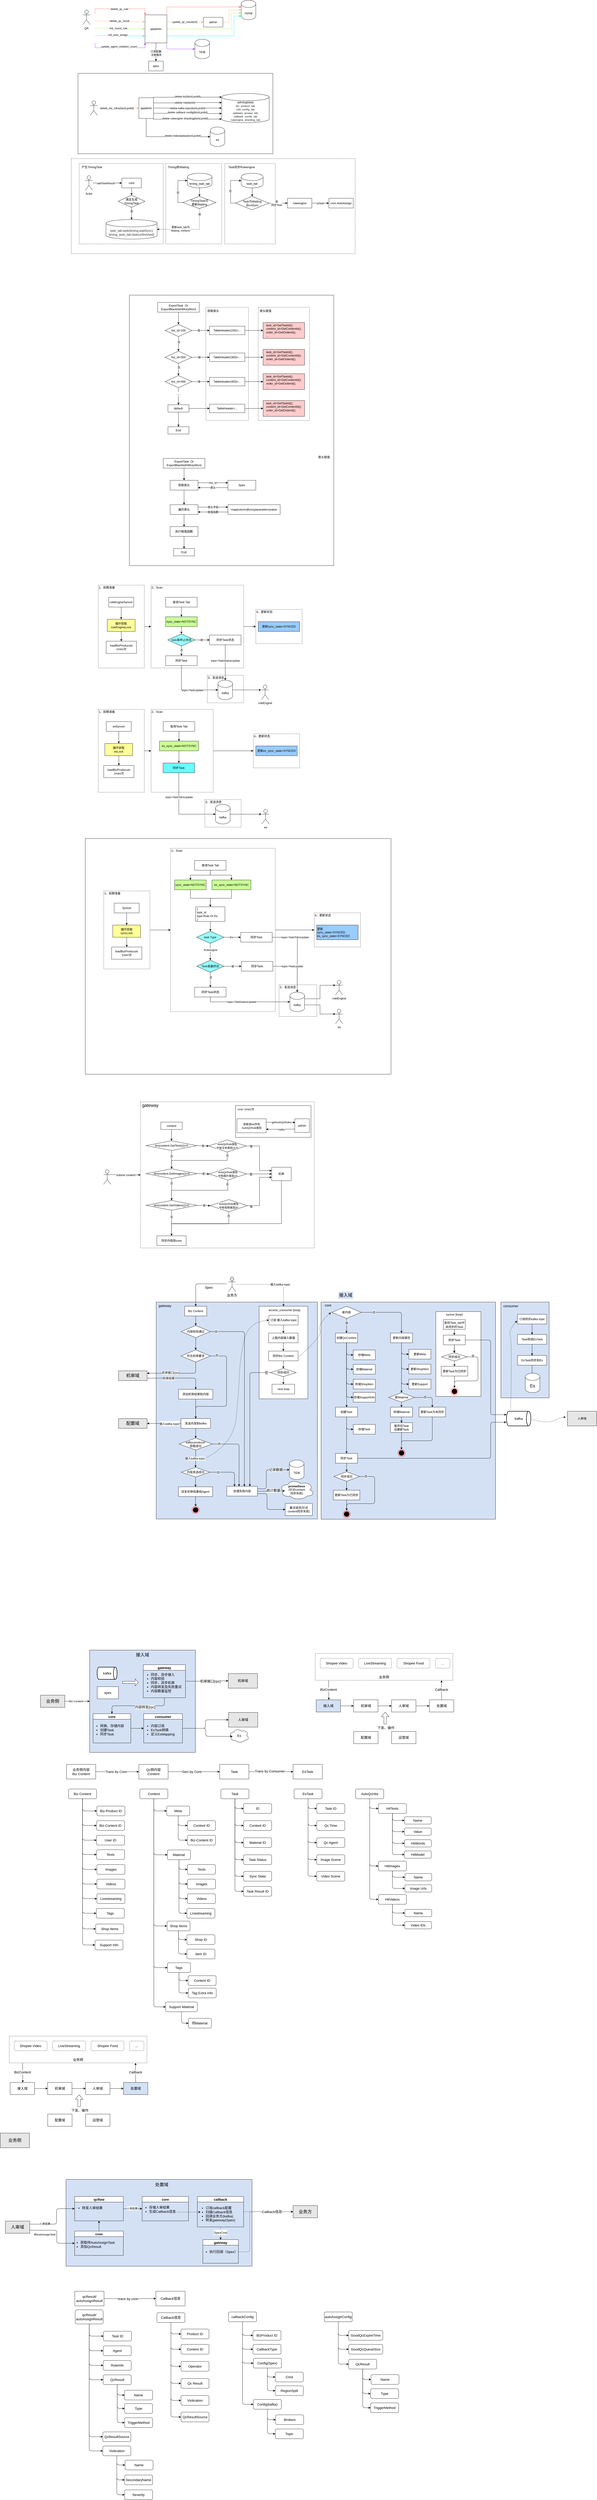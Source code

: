 <mxfile version="20.0.4" type="github">
  <diagram id="uobTdvGDPKRyvpmwHlBW" name="Page-1">
    <mxGraphModel dx="2201" dy="968" grid="0" gridSize="10" guides="1" tooltips="1" connect="1" arrows="1" fold="1" page="0" pageScale="1" pageWidth="827" pageHeight="1169" background="none" math="0" shadow="0">
      <root>
        <mxCell id="0" />
        <mxCell id="1" parent="0" />
        <mxCell id="WwyO62Y3JRMjgmWLvx5x-228" value="" style="rounded=0;whiteSpace=wrap;html=1;fontFamily=Helvetica;fontSize=12;fillColor=#D4E1F5;" vertex="1" parent="1">
          <mxGeometry x="351" y="5352" width="662" height="890" as="geometry" />
        </mxCell>
        <mxCell id="WwyO62Y3JRMjgmWLvx5x-226" value="" style="rounded=0;whiteSpace=wrap;html=1;fontFamily=Helvetica;fontSize=12;fillColor=#D4E1F5;" vertex="1" parent="1">
          <mxGeometry x="1027.95" y="5352" width="716.05" height="891" as="geometry" />
        </mxCell>
        <mxCell id="WwyO62Y3JRMjgmWLvx5x-225" value="" style="rounded=0;whiteSpace=wrap;html=1;fontFamily=Helvetica;fontSize=12;fillColor=#D4E1F5;" vertex="1" parent="1">
          <mxGeometry x="1766" y="5352" width="198" height="393" as="geometry" />
        </mxCell>
        <mxCell id="WwyO62Y3JRMjgmWLvx5x-65" value="" style="rounded=0;whiteSpace=wrap;html=1;fontFamily=Helvetica;fontSize=14;fillColor=#D4E1F5;" vertex="1" parent="1">
          <mxGeometry x="-19" y="8952" width="763.5" height="356" as="geometry" />
        </mxCell>
        <mxCell id="27bR5ShenfpRosf2lx9B-197" value="" style="rounded=0;whiteSpace=wrap;html=1;fontSize=12;fillColor=#FFFFFF;" parent="1" vertex="1">
          <mxGeometry x="1499" y="5391" width="185" height="348" as="geometry" />
        </mxCell>
        <mxCell id="vmiMU9nKW5njwUc1p354-313" value="" style="rounded=0;whiteSpace=wrap;html=1;fontSize=14;fillColor=#D4E1F5;" parent="1" vertex="1">
          <mxGeometry x="77.94" y="6780" width="434.06" height="420" as="geometry" />
        </mxCell>
        <mxCell id="vmiMU9nKW5njwUc1p354-133" value="" style="rounded=0;whiteSpace=wrap;html=1;fontSize=14;" parent="1" vertex="1">
          <mxGeometry x="773.63" y="5369" width="200" height="380" as="geometry" />
        </mxCell>
        <mxCell id="yvo-5cn9b44YyOL_Ef-W-88" value="" style="rounded=0;whiteSpace=wrap;html=1;dashed=1;fontSize=12;" parent="1" vertex="1">
          <mxGeometry x="287.05" y="4530" width="712.95" height="600" as="geometry" />
        </mxCell>
        <mxCell id="yvo-5cn9b44YyOL_Ef-W-66" value="" style="rounded=0;whiteSpace=wrap;html=1;" parent="1" vertex="1">
          <mxGeometry x="676.5" y="4546" width="310" height="130" as="geometry" />
        </mxCell>
        <mxCell id="7WO8q2JZlUFJghjLVw7z-206" value="" style="rounded=0;whiteSpace=wrap;html=1;fillColor=#FFFFFF;" parent="1" vertex="1">
          <mxGeometry x="60" y="3450" width="1255" height="967" as="geometry" />
        </mxCell>
        <mxCell id="7WO8q2JZlUFJghjLVw7z-169" value="" style="rounded=0;whiteSpace=wrap;html=1;dashed=1;" parent="1" vertex="1">
          <mxGeometry x="855.5" y="4050" width="154.5" height="130" as="geometry" />
        </mxCell>
        <mxCell id="7WO8q2JZlUFJghjLVw7z-180" style="edgeStyle=orthogonalEdgeStyle;rounded=0;orthogonalLoop=1;jettySize=auto;html=1;exitX=1;exitY=0.5;exitDx=0;exitDy=0;" parent="1" source="7WO8q2JZlUFJghjLVw7z-170" target="7WO8q2JZlUFJghjLVw7z-175" edge="1">
          <mxGeometry relative="1" as="geometry" />
        </mxCell>
        <mxCell id="7WO8q2JZlUFJghjLVw7z-170" value="" style="rounded=0;whiteSpace=wrap;html=1;dashed=1;" parent="1" vertex="1">
          <mxGeometry x="410" y="3490" width="430" height="670" as="geometry" />
        </mxCell>
        <mxCell id="7WO8q2JZlUFJghjLVw7z-56" value="" style="rounded=0;whiteSpace=wrap;html=1;dashed=1;" parent="1" vertex="1">
          <mxGeometry x="330.26" y="2920" width="254.87" height="340" as="geometry" />
        </mxCell>
        <mxCell id="7WO8q2JZlUFJghjLVw7z-45" value="" style="rounded=0;whiteSpace=wrap;html=1;dashed=1;" parent="1" vertex="1">
          <mxGeometry x="760" y="2510" width="190" height="140" as="geometry" />
        </mxCell>
        <mxCell id="7WO8q2JZlUFJghjLVw7z-44" value="" style="rounded=0;whiteSpace=wrap;html=1;dashed=1;" parent="1" vertex="1">
          <mxGeometry x="560.99" y="2780" width="149.01" height="113" as="geometry" />
        </mxCell>
        <mxCell id="7WO8q2JZlUFJghjLVw7z-46" style="edgeStyle=orthogonalEdgeStyle;rounded=0;orthogonalLoop=1;jettySize=auto;html=1;exitX=1;exitY=0.5;exitDx=0;exitDy=0;entryX=0;entryY=0.5;entryDx=0;entryDy=0;" parent="1" source="7WO8q2JZlUFJghjLVw7z-42" target="7WO8q2JZlUFJghjLVw7z-45" edge="1">
          <mxGeometry relative="1" as="geometry" />
        </mxCell>
        <mxCell id="7WO8q2JZlUFJghjLVw7z-42" value="" style="rounded=0;whiteSpace=wrap;html=1;dashed=1;" parent="1" vertex="1">
          <mxGeometry x="330.26" y="2410" width="379.74" height="340" as="geometry" />
        </mxCell>
        <mxCell id="7WO8q2JZlUFJghjLVw7z-47" style="edgeStyle=orthogonalEdgeStyle;rounded=0;orthogonalLoop=1;jettySize=auto;html=1;exitX=1;exitY=0.5;exitDx=0;exitDy=0;" parent="1" source="7WO8q2JZlUFJghjLVw7z-41" edge="1">
          <mxGeometry relative="1" as="geometry">
            <mxPoint x="330" y="2580" as="targetPoint" />
          </mxGeometry>
        </mxCell>
        <mxCell id="7WO8q2JZlUFJghjLVw7z-41" value="" style="rounded=0;whiteSpace=wrap;html=1;dashed=1;" parent="1" vertex="1">
          <mxGeometry x="113.37" y="2410" width="189" height="340" as="geometry" />
        </mxCell>
        <mxCell id="GQ8E8FGZ-23W65X6d3Sy-111" value="" style="rounded=0;whiteSpace=wrap;html=1;fillColor=#FFFFFF;" parent="1" vertex="1">
          <mxGeometry x="241" y="1220" width="839" height="1110" as="geometry" />
        </mxCell>
        <mxCell id="GQ8E8FGZ-23W65X6d3Sy-48" value="" style="rounded=0;whiteSpace=wrap;html=1;fillColor=#FFFFFF;dashed=1;" parent="1" vertex="1">
          <mxGeometry x="770" y="1270" width="210" height="464" as="geometry" />
        </mxCell>
        <mxCell id="GQ8E8FGZ-23W65X6d3Sy-46" value="" style="rounded=0;whiteSpace=wrap;html=1;fillColor=#FFFFFF;dashed=1;" parent="1" vertex="1">
          <mxGeometry x="555" y="1270" width="175" height="464" as="geometry" />
        </mxCell>
        <mxCell id="CeL9gRLWSD85e0RHvUJz-43" value="" style="rounded=0;whiteSpace=wrap;html=1;dashed=1;" parent="1" vertex="1">
          <mxGeometry x="2.5" y="660" width="1165" height="390" as="geometry" />
        </mxCell>
        <mxCell id="CeL9gRLWSD85e0RHvUJz-34" value="" style="rounded=0;whiteSpace=wrap;html=1;dashed=1;" parent="1" vertex="1">
          <mxGeometry x="632.5" y="680" width="207.5" height="330" as="geometry" />
        </mxCell>
        <mxCell id="CeL9gRLWSD85e0RHvUJz-33" value="" style="rounded=0;whiteSpace=wrap;html=1;dashed=1;" parent="1" vertex="1">
          <mxGeometry x="390" y="680" width="230" height="330" as="geometry" />
        </mxCell>
        <mxCell id="CeL9gRLWSD85e0RHvUJz-32" value="" style="rounded=0;whiteSpace=wrap;html=1;dashed=1;" parent="1" vertex="1">
          <mxGeometry x="35" y="680" width="345" height="330" as="geometry" />
        </mxCell>
        <mxCell id="UNI3ZArGsZeaycdju-B4-52" value="" style="rounded=0;whiteSpace=wrap;html=1;fontFamily=Times New Roman;fontSize=11;" parent="1" vertex="1">
          <mxGeometry x="30" y="310" width="800" height="330" as="geometry" />
        </mxCell>
        <mxCell id="OcwO-sDlrfqJkoljVJBv-6" value="mysql" style="shape=cylinder3;whiteSpace=wrap;html=1;boundedLbl=1;backgroundOutline=1;size=15;" parent="1" vertex="1">
          <mxGeometry x="700" y="10" width="60" height="80" as="geometry" />
        </mxCell>
        <mxCell id="OcwO-sDlrfqJkoljVJBv-7" value="TiDB" style="shape=cylinder3;whiteSpace=wrap;html=1;boundedLbl=1;backgroundOutline=1;size=15;" parent="1" vertex="1">
          <mxGeometry x="510" y="170" width="60" height="80" as="geometry" />
        </mxCell>
        <mxCell id="OcwO-sDlrfqJkoljVJBv-49" style="edgeStyle=orthogonalEdgeStyle;rounded=0;orthogonalLoop=1;jettySize=auto;html=1;exitX=1;exitY=0.25;exitDx=0;exitDy=0;strokeColor=#FFB366;" parent="1" source="OcwO-sDlrfqJkoljVJBv-10" target="OcwO-sDlrfqJkoljVJBv-48" edge="1">
          <mxGeometry relative="1" as="geometry" />
        </mxCell>
        <mxCell id="OcwO-sDlrfqJkoljVJBv-50" value="update_qc_result(nil)" style="edgeLabel;html=1;align=center;verticalAlign=middle;resizable=0;points=[];" parent="OcwO-sDlrfqJkoljVJBv-49" vertex="1" connectable="0">
          <mxGeometry x="0.051" y="-1" relative="1" as="geometry">
            <mxPoint x="-6" y="-2" as="offset" />
          </mxGeometry>
        </mxCell>
        <mxCell id="OcwO-sDlrfqJkoljVJBv-52" style="edgeStyle=orthogonalEdgeStyle;rounded=0;orthogonalLoop=1;jettySize=auto;html=1;exitX=1;exitY=0.5;exitDx=0;exitDy=0;entryX=0;entryY=0;entryDx=0;entryDy=52.5;entryPerimeter=0;strokeColor=#99FF33;" parent="1" source="OcwO-sDlrfqJkoljVJBv-10" target="OcwO-sDlrfqJkoljVJBv-6" edge="1">
          <mxGeometry relative="1" as="geometry">
            <Array as="points">
              <mxPoint x="660" y="128" />
              <mxPoint x="660" y="63" />
            </Array>
          </mxGeometry>
        </mxCell>
        <mxCell id="OcwO-sDlrfqJkoljVJBv-53" style="edgeStyle=orthogonalEdgeStyle;rounded=0;orthogonalLoop=1;jettySize=auto;html=1;exitX=1;exitY=0.75;exitDx=0;exitDy=0;entryX=0;entryY=1;entryDx=0;entryDy=-15;entryPerimeter=0;strokeColor=#00FFFF;" parent="1" source="OcwO-sDlrfqJkoljVJBv-10" target="OcwO-sDlrfqJkoljVJBv-6" edge="1">
          <mxGeometry relative="1" as="geometry">
            <mxPoint x="690" y="120" as="targetPoint" />
            <Array as="points">
              <mxPoint x="670" y="156" />
              <mxPoint x="670" y="75" />
            </Array>
          </mxGeometry>
        </mxCell>
        <mxCell id="OcwO-sDlrfqJkoljVJBv-54" style="edgeStyle=orthogonalEdgeStyle;rounded=0;orthogonalLoop=1;jettySize=auto;html=1;exitX=1;exitY=0;exitDx=0;exitDy=0;entryX=0;entryY=0;entryDx=0;entryDy=27.5;entryPerimeter=0;strokeColor=#FF6666;" parent="1" source="OcwO-sDlrfqJkoljVJBv-10" target="OcwO-sDlrfqJkoljVJBv-6" edge="1">
          <mxGeometry relative="1" as="geometry" />
        </mxCell>
        <mxCell id="OcwO-sDlrfqJkoljVJBv-61" style="edgeStyle=orthogonalEdgeStyle;rounded=0;orthogonalLoop=1;jettySize=auto;html=1;exitX=1;exitY=1;exitDx=0;exitDy=0;fontColor=#FF6666;strokeColor=#9933FF;" parent="1" source="OcwO-sDlrfqJkoljVJBv-10" target="OcwO-sDlrfqJkoljVJBv-7" edge="1">
          <mxGeometry relative="1" as="geometry" />
        </mxCell>
        <mxCell id="zqUFxlJ8VEgJimfr6lBU-2" style="edgeStyle=orthogonalEdgeStyle;rounded=0;orthogonalLoop=1;jettySize=auto;html=1;exitX=0.5;exitY=1;exitDx=0;exitDy=0;entryX=0.5;entryY=0;entryDx=0;entryDy=0;" parent="1" source="OcwO-sDlrfqJkoljVJBv-10" target="zqUFxlJ8VEgJimfr6lBU-1" edge="1">
          <mxGeometry relative="1" as="geometry" />
        </mxCell>
        <mxCell id="zqUFxlJ8VEgJimfr6lBU-3" value="订阅配置,&lt;br&gt;注册服务" style="edgeLabel;html=1;align=center;verticalAlign=middle;resizable=0;points=[];" parent="zqUFxlJ8VEgJimfr6lBU-2" vertex="1" connectable="0">
          <mxGeometry x="0.102" y="1" relative="1" as="geometry">
            <mxPoint as="offset" />
          </mxGeometry>
        </mxCell>
        <mxCell id="OcwO-sDlrfqJkoljVJBv-10" value="qaadmin" style="rounded=0;whiteSpace=wrap;html=1;direction=east;" parent="1" vertex="1">
          <mxGeometry x="305" y="70" width="90" height="115" as="geometry" />
        </mxCell>
        <mxCell id="OcwO-sDlrfqJkoljVJBv-21" style="edgeStyle=orthogonalEdgeStyle;rounded=0;orthogonalLoop=1;jettySize=auto;html=1;entryX=0;entryY=0.25;entryDx=0;entryDy=0;exitX=1;exitY=0.25;exitDx=0;exitDy=0;strokeColor=#FFB366;" parent="1" source="OcwO-sDlrfqJkoljVJBv-29" target="OcwO-sDlrfqJkoljVJBv-10" edge="1">
          <mxGeometry relative="1" as="geometry">
            <mxPoint x="85" y="90" as="targetPoint" />
            <mxPoint x="35" y="90" as="sourcePoint" />
          </mxGeometry>
        </mxCell>
        <mxCell id="OcwO-sDlrfqJkoljVJBv-22" value="delete_qc_result" style="edgeLabel;html=1;align=center;verticalAlign=middle;resizable=0;points=[];" parent="OcwO-sDlrfqJkoljVJBv-21" vertex="1" connectable="0">
          <mxGeometry x="-0.11" y="-4" relative="1" as="geometry">
            <mxPoint x="7" y="-4" as="offset" />
          </mxGeometry>
        </mxCell>
        <mxCell id="OcwO-sDlrfqJkoljVJBv-32" style="edgeStyle=orthogonalEdgeStyle;rounded=0;orthogonalLoop=1;jettySize=auto;html=1;exitX=1;exitY=0.5;exitDx=0;exitDy=0;entryX=0;entryY=0.5;entryDx=0;entryDy=0;strokeColor=#99FF33;" parent="1" source="OcwO-sDlrfqJkoljVJBv-29" target="OcwO-sDlrfqJkoljVJBv-10" edge="1">
          <mxGeometry relative="1" as="geometry" />
        </mxCell>
        <mxCell id="OcwO-sDlrfqJkoljVJBv-33" value="init_round_rule" style="edgeLabel;html=1;align=center;verticalAlign=middle;resizable=0;points=[];" parent="OcwO-sDlrfqJkoljVJBv-32" vertex="1" connectable="0">
          <mxGeometry x="0.15" y="3" relative="1" as="geometry">
            <mxPoint x="-21" as="offset" />
          </mxGeometry>
        </mxCell>
        <mxCell id="OcwO-sDlrfqJkoljVJBv-34" style="edgeStyle=orthogonalEdgeStyle;rounded=0;orthogonalLoop=1;jettySize=auto;html=1;exitX=1;exitY=0.75;exitDx=0;exitDy=0;entryX=0;entryY=0.75;entryDx=0;entryDy=0;strokeColor=#00FFFF;" parent="1" source="OcwO-sDlrfqJkoljVJBv-29" target="OcwO-sDlrfqJkoljVJBv-10" edge="1">
          <mxGeometry relative="1" as="geometry" />
        </mxCell>
        <mxCell id="OcwO-sDlrfqJkoljVJBv-39" value="init_auto_assign" style="edgeLabel;html=1;align=center;verticalAlign=middle;resizable=0;points=[];" parent="OcwO-sDlrfqJkoljVJBv-34" vertex="1" connectable="0">
          <mxGeometry x="0.048" y="3" relative="1" as="geometry">
            <mxPoint x="-13" y="-2" as="offset" />
          </mxGeometry>
        </mxCell>
        <mxCell id="OcwO-sDlrfqJkoljVJBv-36" style="edgeStyle=orthogonalEdgeStyle;rounded=0;orthogonalLoop=1;jettySize=auto;html=1;exitX=1;exitY=0;exitDx=0;exitDy=0;entryX=0;entryY=0;entryDx=0;entryDy=0;strokeColor=#FF6666;" parent="1" source="OcwO-sDlrfqJkoljVJBv-29" target="OcwO-sDlrfqJkoljVJBv-10" edge="1">
          <mxGeometry relative="1" as="geometry" />
        </mxCell>
        <mxCell id="OcwO-sDlrfqJkoljVJBv-37" value="delete_qc_rule" style="edgeLabel;html=1;align=center;verticalAlign=middle;resizable=0;points=[];" parent="OcwO-sDlrfqJkoljVJBv-36" vertex="1" connectable="0">
          <mxGeometry x="0.496" y="-1" relative="1" as="geometry">
            <mxPoint x="-67" as="offset" />
          </mxGeometry>
        </mxCell>
        <mxCell id="OcwO-sDlrfqJkoljVJBv-38" style="edgeStyle=orthogonalEdgeStyle;rounded=0;orthogonalLoop=1;jettySize=auto;html=1;exitX=1;exitY=1;exitDx=0;exitDy=0;entryX=0;entryY=1;entryDx=0;entryDy=0;strokeColor=#9933FF;" parent="1" source="OcwO-sDlrfqJkoljVJBv-29" target="OcwO-sDlrfqJkoljVJBv-10" edge="1">
          <mxGeometry relative="1" as="geometry" />
        </mxCell>
        <mxCell id="OcwO-sDlrfqJkoljVJBv-40" value="update_agent_violation_count" style="edgeLabel;html=1;align=center;verticalAlign=middle;resizable=0;points=[];" parent="OcwO-sDlrfqJkoljVJBv-38" vertex="1" connectable="0">
          <mxGeometry x="0.088" y="1" relative="1" as="geometry">
            <mxPoint x="-16" y="-4" as="offset" />
          </mxGeometry>
        </mxCell>
        <mxCell id="OcwO-sDlrfqJkoljVJBv-29" value="QA" style="rounded=0;whiteSpace=wrap;html=1;direction=east;strokeWidth=0;glass=1;strokeColor=none;" parent="1" vertex="1">
          <mxGeometry x="30" y="65" width="70" height="120" as="geometry" />
        </mxCell>
        <mxCell id="OcwO-sDlrfqJkoljVJBv-51" style="edgeStyle=orthogonalEdgeStyle;rounded=0;orthogonalLoop=1;jettySize=auto;html=1;exitX=1;exitY=0.5;exitDx=0;exitDy=0;entryX=0;entryY=0.5;entryDx=0;entryDy=0;entryPerimeter=0;strokeColor=#FFB366;" parent="1" source="OcwO-sDlrfqJkoljVJBv-48" target="OcwO-sDlrfqJkoljVJBv-6" edge="1">
          <mxGeometry relative="1" as="geometry">
            <Array as="points">
              <mxPoint x="650" y="100" />
              <mxPoint x="650" y="50" />
            </Array>
          </mxGeometry>
        </mxCell>
        <mxCell id="OcwO-sDlrfqJkoljVJBv-48" value="admin" style="rounded=0;whiteSpace=wrap;html=1;" parent="1" vertex="1">
          <mxGeometry x="545" y="80" width="80" height="40" as="geometry" />
        </mxCell>
        <mxCell id="OcwO-sDlrfqJkoljVJBv-58" value="" style="shape=umlActor;verticalLabelPosition=bottom;verticalAlign=top;html=1;outlineConnect=0;fontColor=#FF6666;" parent="1" vertex="1">
          <mxGeometry x="50" y="50" width="30" height="60" as="geometry" />
        </mxCell>
        <mxCell id="zqUFxlJ8VEgJimfr6lBU-1" value="spex" style="rounded=0;whiteSpace=wrap;html=1;" parent="1" vertex="1">
          <mxGeometry x="320" y="260" width="60" height="40" as="geometry" />
        </mxCell>
        <mxCell id="UNI3ZArGsZeaycdju-B4-27" style="edgeStyle=orthogonalEdgeStyle;rounded=0;orthogonalLoop=1;jettySize=auto;html=1;exitX=1;exitY=0.5;exitDx=0;exitDy=0;entryX=0;entryY=0.5;entryDx=0;entryDy=0;entryPerimeter=0;" parent="1" source="UNI3ZArGsZeaycdju-B4-11" target="UNI3ZArGsZeaycdju-B4-29" edge="1">
          <mxGeometry relative="1" as="geometry">
            <mxPoint x="545" y="452.5" as="targetPoint" />
            <Array as="points" />
          </mxGeometry>
        </mxCell>
        <mxCell id="UNI3ZArGsZeaycdju-B4-28" value="delete kafka topic(bizId,prdId)" style="edgeLabel;html=1;align=center;verticalAlign=middle;resizable=0;points=[];" parent="UNI3ZArGsZeaycdju-B4-27" vertex="1" connectable="0">
          <mxGeometry x="-0.002" y="4" relative="1" as="geometry">
            <mxPoint y="4" as="offset" />
          </mxGeometry>
        </mxCell>
        <mxCell id="UNI3ZArGsZeaycdju-B4-37" style="edgeStyle=orthogonalEdgeStyle;rounded=0;orthogonalLoop=1;jettySize=auto;html=1;exitX=1;exitY=0.75;exitDx=0;exitDy=0;entryX=0;entryY=0;entryDx=0;entryDy=82.5;entryPerimeter=0;" parent="1" source="UNI3ZArGsZeaycdju-B4-11" target="UNI3ZArGsZeaycdju-B4-29" edge="1">
          <mxGeometry relative="1" as="geometry" />
        </mxCell>
        <mxCell id="UNI3ZArGsZeaycdju-B4-39" value="delete callback config(bizId,prdId)" style="edgeLabel;html=1;align=center;verticalAlign=middle;resizable=0;points=[];" parent="UNI3ZArGsZeaycdju-B4-37" vertex="1" connectable="0">
          <mxGeometry x="0.2" y="-1" relative="1" as="geometry">
            <mxPoint x="-28" y="-6" as="offset" />
          </mxGeometry>
        </mxCell>
        <mxCell id="UNI3ZArGsZeaycdju-B4-40" style="edgeStyle=orthogonalEdgeStyle;rounded=0;orthogonalLoop=1;jettySize=auto;html=1;exitX=1;exitY=0;exitDx=0;exitDy=0;entryX=0;entryY=0;entryDx=0;entryDy=15;entryPerimeter=0;" parent="1" source="UNI3ZArGsZeaycdju-B4-11" target="UNI3ZArGsZeaycdju-B4-29" edge="1">
          <mxGeometry relative="1" as="geometry">
            <Array as="points">
              <mxPoint x="340" y="408" />
              <mxPoint x="360" y="408" />
            </Array>
          </mxGeometry>
        </mxCell>
        <mxCell id="UNI3ZArGsZeaycdju-B4-41" value="delete biz(bizId,prdId)" style="edgeLabel;html=1;align=center;verticalAlign=middle;resizable=0;points=[];" parent="UNI3ZArGsZeaycdju-B4-40" vertex="1" connectable="0">
          <mxGeometry x="-0.279" y="3" relative="1" as="geometry">
            <mxPoint x="40" as="offset" />
          </mxGeometry>
        </mxCell>
        <mxCell id="UNI3ZArGsZeaycdju-B4-42" style="edgeStyle=orthogonalEdgeStyle;rounded=0;orthogonalLoop=1;jettySize=auto;html=1;exitX=1;exitY=0.25;exitDx=0;exitDy=0;entryX=0;entryY=0;entryDx=0;entryDy=37.5;entryPerimeter=0;" parent="1" source="UNI3ZArGsZeaycdju-B4-11" target="UNI3ZArGsZeaycdju-B4-29" edge="1">
          <mxGeometry relative="1" as="geometry" />
        </mxCell>
        <mxCell id="UNI3ZArGsZeaycdju-B4-43" value="delete role(bizId)" style="edgeLabel;html=1;align=center;verticalAlign=middle;resizable=0;points=[];" parent="UNI3ZArGsZeaycdju-B4-42" vertex="1" connectable="0">
          <mxGeometry x="0.298" relative="1" as="geometry">
            <mxPoint x="-52" as="offset" />
          </mxGeometry>
        </mxCell>
        <mxCell id="UNI3ZArGsZeaycdju-B4-46" style="edgeStyle=orthogonalEdgeStyle;rounded=0;orthogonalLoop=1;jettySize=auto;html=1;exitX=0.5;exitY=1;exitDx=0;exitDy=0;entryX=0;entryY=0.5;entryDx=0;entryDy=0;entryPerimeter=0;" parent="1" source="UNI3ZArGsZeaycdju-B4-11" target="UNI3ZArGsZeaycdju-B4-45" edge="1">
          <mxGeometry relative="1" as="geometry" />
        </mxCell>
        <mxCell id="UNI3ZArGsZeaycdju-B4-47" value="delete index&amp;amp;alias(bizId,prdId)" style="edgeLabel;html=1;align=center;verticalAlign=middle;resizable=0;points=[];" parent="UNI3ZArGsZeaycdju-B4-46" vertex="1" connectable="0">
          <mxGeometry x="0.33" y="4" relative="1" as="geometry">
            <mxPoint as="offset" />
          </mxGeometry>
        </mxCell>
        <mxCell id="UNI3ZArGsZeaycdju-B4-50" style="edgeStyle=orthogonalEdgeStyle;rounded=0;orthogonalLoop=1;jettySize=auto;html=1;exitX=1;exitY=1;exitDx=0;exitDy=0;entryX=0;entryY=1;entryDx=0;entryDy=-15;entryPerimeter=0;fontFamily=Times New Roman;fontSize=11;" parent="1" source="UNI3ZArGsZeaycdju-B4-11" target="UNI3ZArGsZeaycdju-B4-29" edge="1">
          <mxGeometry relative="1" as="geometry">
            <Array as="points">
              <mxPoint x="340" y="498" />
              <mxPoint x="480" y="498" />
            </Array>
          </mxGeometry>
        </mxCell>
        <mxCell id="UNI3ZArGsZeaycdju-B4-51" value="&lt;span style=&quot;font-family: &amp;#34;helvetica&amp;#34;&quot;&gt;delete ruleengine sharding(bizId,prdId)&lt;/span&gt;" style="edgeLabel;html=1;align=center;verticalAlign=middle;resizable=0;points=[];fontSize=11;fontFamily=Times New Roman;" parent="UNI3ZArGsZeaycdju-B4-50" vertex="1" connectable="0">
          <mxGeometry x="-0.301" y="-3" relative="1" as="geometry">
            <mxPoint x="34" y="-6" as="offset" />
          </mxGeometry>
        </mxCell>
        <mxCell id="UNI3ZArGsZeaycdju-B4-11" value="qaadmin" style="rounded=0;whiteSpace=wrap;html=1;direction=east;" parent="1" vertex="1">
          <mxGeometry x="280" y="410" width="60" height="85" as="geometry" />
        </mxCell>
        <mxCell id="UNI3ZArGsZeaycdju-B4-12" style="edgeStyle=orthogonalEdgeStyle;rounded=0;orthogonalLoop=1;jettySize=auto;html=1;strokeColor=#FFB366;" parent="1" source="UNI3ZArGsZeaycdju-B4-24" target="UNI3ZArGsZeaycdju-B4-11" edge="1">
          <mxGeometry relative="1" as="geometry">
            <mxPoint x="75" y="470" as="targetPoint" />
            <mxPoint x="130" y="453" as="sourcePoint" />
          </mxGeometry>
        </mxCell>
        <mxCell id="UNI3ZArGsZeaycdju-B4-53" value="&lt;span style=&quot;font-family: &amp;#34;helvetica&amp;#34;&quot;&gt;delete_biz_infos(bizId,prdId)&lt;/span&gt;" style="edgeLabel;html=1;align=center;verticalAlign=middle;resizable=0;points=[];fontSize=11;fontFamily=Times New Roman;" parent="UNI3ZArGsZeaycdju-B4-12" vertex="1" connectable="0">
          <mxGeometry x="-0.155" relative="1" as="geometry">
            <mxPoint x="8" as="offset" />
          </mxGeometry>
        </mxCell>
        <mxCell id="UNI3ZArGsZeaycdju-B4-24" value="" style="shape=umlActor;verticalLabelPosition=bottom;verticalAlign=top;html=1;outlineConnect=0;fontColor=#FF6666;" parent="1" vertex="1">
          <mxGeometry x="80" y="422.5" width="30" height="60" as="geometry" />
        </mxCell>
        <mxCell id="UNI3ZArGsZeaycdju-B4-29" value="&lt;font style=&quot;font-size: 11px&quot;&gt;admin(global)&lt;br&gt;&lt;span style=&quot;color: rgb(32 , 35 , 37) ; font-family: &amp;#34;helvetica neue&amp;#34; , &amp;#34;helvetica&amp;#34; , &amp;#34;arial&amp;#34; , &amp;#34;microsoft yahei&amp;#34; , &amp;#34;hiragino sans gb&amp;#34; , &amp;#34;heiti sc&amp;#34; , &amp;#34;wenquanyi micro hei&amp;#34; , sans-serif ; text-align: left ; background-color: rgb(255 , 255 , 255)&quot;&gt;&lt;font&gt;biz_product_tab&lt;br&gt;&lt;/font&gt;&lt;/span&gt;&lt;span style=&quot;color: rgb(32 , 35 , 37) ; font-family: &amp;#34;helvetica neue&amp;#34; , &amp;#34;helvetica&amp;#34; , &amp;#34;arial&amp;#34; , &amp;#34;microsoft yahei&amp;#34; , &amp;#34;hiragino sans gb&amp;#34; , &amp;#34;heiti sc&amp;#34; , &amp;#34;wenquanyi micro hei&amp;#34; , sans-serif ; text-align: left ; background-color: rgb(255 , 255 , 255)&quot;&gt;role_config_tab&lt;/span&gt;&lt;span style=&quot;color: rgb(32 , 35 , 37) ; font-family: &amp;#34;helvetica neue&amp;#34; , &amp;#34;helvetica&amp;#34; , &amp;#34;arial&amp;#34; , &amp;#34;microsoft yahei&amp;#34; , &amp;#34;hiragino sans gb&amp;#34; , &amp;#34;heiti sc&amp;#34; , &amp;#34;wenquanyi micro hei&amp;#34; , sans-serif ; text-align: left ; background-color: rgb(255 , 255 , 255)&quot;&gt;&lt;font&gt;&lt;br&gt;gateway_access_tab&lt;br&gt;&lt;/font&gt;&lt;/span&gt;&lt;span style=&quot;color: rgb(32 , 35 , 37) ; font-family: &amp;#34;helvetica neue&amp;#34; , &amp;#34;helvetica&amp;#34; , &amp;#34;arial&amp;#34; , &amp;#34;microsoft yahei&amp;#34; , &amp;#34;hiragino sans gb&amp;#34; , &amp;#34;heiti sc&amp;#34; , &amp;#34;wenquanyi micro hei&amp;#34; , sans-serif ; text-align: left ; background-color: rgb(255 , 255 , 255)&quot;&gt;callback_config_tab&lt;/span&gt;&lt;span style=&quot;color: rgb(32 , 35 , 37) ; font-family: &amp;#34;helvetica neue&amp;#34; , &amp;#34;helvetica&amp;#34; , &amp;#34;arial&amp;#34; , &amp;#34;microsoft yahei&amp;#34; , &amp;#34;hiragino sans gb&amp;#34; , &amp;#34;heiti sc&amp;#34; , &amp;#34;wenquanyi micro hei&amp;#34; , sans-serif ; text-align: left ; background-color: rgb(255 , 255 , 255)&quot;&gt;&lt;font&gt;&lt;br&gt;ruleengine_sharding_tab&lt;/font&gt;&lt;/span&gt;&lt;/font&gt;&lt;span&gt;&lt;br&gt;&lt;/span&gt;" style="shape=cylinder3;whiteSpace=wrap;html=1;boundedLbl=1;backgroundOutline=1;size=15;" parent="1" vertex="1">
          <mxGeometry x="620" y="392.5" width="195" height="120" as="geometry" />
        </mxCell>
        <mxCell id="UNI3ZArGsZeaycdju-B4-45" value="es" style="shape=cylinder3;whiteSpace=wrap;html=1;boundedLbl=1;backgroundOutline=1;size=15;" parent="1" vertex="1">
          <mxGeometry x="572.5" y="530" width="60" height="80" as="geometry" />
        </mxCell>
        <mxCell id="CeL9gRLWSD85e0RHvUJz-4" style="edgeStyle=orthogonalEdgeStyle;rounded=0;orthogonalLoop=1;jettySize=auto;html=1;entryX=0;entryY=0.5;entryDx=0;entryDy=0;" parent="1" source="CeL9gRLWSD85e0RHvUJz-1" target="CeL9gRLWSD85e0RHvUJz-2" edge="1">
          <mxGeometry relative="1" as="geometry" />
        </mxCell>
        <mxCell id="CeL9gRLWSD85e0RHvUJz-5" value="addTaskResult" style="edgeLabel;html=1;align=center;verticalAlign=middle;resizable=0;points=[];" parent="CeL9gRLWSD85e0RHvUJz-4" vertex="1" connectable="0">
          <mxGeometry x="-0.097" y="-1" relative="1" as="geometry">
            <mxPoint as="offset" />
          </mxGeometry>
        </mxCell>
        <mxCell id="CeL9gRLWSD85e0RHvUJz-1" value="Actor" style="shape=umlActor;verticalLabelPosition=bottom;verticalAlign=top;html=1;outlineConnect=0;direction=east;" parent="1" vertex="1">
          <mxGeometry x="60" y="730" width="30" height="60" as="geometry" />
        </mxCell>
        <mxCell id="CeL9gRLWSD85e0RHvUJz-10" style="edgeStyle=orthogonalEdgeStyle;rounded=0;orthogonalLoop=1;jettySize=auto;html=1;exitX=0.5;exitY=1;exitDx=0;exitDy=0;entryX=0.5;entryY=0;entryDx=0;entryDy=0;" parent="1" source="CeL9gRLWSD85e0RHvUJz-2" target="CeL9gRLWSD85e0RHvUJz-9" edge="1">
          <mxGeometry relative="1" as="geometry" />
        </mxCell>
        <mxCell id="CeL9gRLWSD85e0RHvUJz-2" value="core" style="rounded=0;whiteSpace=wrap;html=1;" parent="1" vertex="1">
          <mxGeometry x="210" y="740" width="80" height="40" as="geometry" />
        </mxCell>
        <mxCell id="CeL9gRLWSD85e0RHvUJz-6" value="&lt;span style=&quot;color: rgb(50 , 50 , 50) ; font-size: 13px ; background-color: rgba(255 , 255 , 255 , 0.01)&quot;&gt;task_tab:task(timing,waitSync)&lt;br&gt;&lt;/span&gt;&lt;span style=&quot;color: rgb(50 , 50 , 50) ; font-size: 13px ; background-color: rgba(255 , 255 , 255 , 0.01)&quot;&gt;timing_task_tab:task(unfinished)&lt;/span&gt;&lt;span style=&quot;color: rgb(50 , 50 , 50) ; font-size: 13px ; background-color: rgba(255 , 255 , 255 , 0.01)&quot;&gt;&lt;br&gt;&lt;/span&gt;" style="shape=cylinder3;whiteSpace=wrap;html=1;boundedLbl=1;backgroundOutline=1;size=15;" parent="1" vertex="1">
          <mxGeometry x="145" y="910" width="210" height="80" as="geometry" />
        </mxCell>
        <mxCell id="CeL9gRLWSD85e0RHvUJz-11" style="edgeStyle=orthogonalEdgeStyle;rounded=0;orthogonalLoop=1;jettySize=auto;html=1;entryX=0.5;entryY=0;entryDx=0;entryDy=0;entryPerimeter=0;" parent="1" source="CeL9gRLWSD85e0RHvUJz-9" target="CeL9gRLWSD85e0RHvUJz-6" edge="1">
          <mxGeometry relative="1" as="geometry" />
        </mxCell>
        <mxCell id="CeL9gRLWSD85e0RHvUJz-12" value="是" style="edgeLabel;html=1;align=center;verticalAlign=middle;resizable=0;points=[];" parent="CeL9gRLWSD85e0RHvUJz-11" vertex="1" connectable="0">
          <mxGeometry x="-0.36" y="4" relative="1" as="geometry">
            <mxPoint x="-4" as="offset" />
          </mxGeometry>
        </mxCell>
        <mxCell id="CeL9gRLWSD85e0RHvUJz-9" value="满足生成TimingTask" style="rhombus;whiteSpace=wrap;html=1;" parent="1" vertex="1">
          <mxGeometry x="195" y="810" width="110" height="50" as="geometry" />
        </mxCell>
        <mxCell id="CeL9gRLWSD85e0RHvUJz-18" value="否" style="edgeStyle=orthogonalEdgeStyle;rounded=0;orthogonalLoop=1;jettySize=auto;html=1;exitX=0;exitY=0.5;exitDx=0;exitDy=0;entryX=0;entryY=0.5;entryDx=0;entryDy=0;entryPerimeter=0;" parent="1" source="CeL9gRLWSD85e0RHvUJz-13" target="CeL9gRLWSD85e0RHvUJz-17" edge="1">
          <mxGeometry x="-0.196" relative="1" as="geometry">
            <mxPoint as="offset" />
          </mxGeometry>
        </mxCell>
        <mxCell id="CeL9gRLWSD85e0RHvUJz-19" style="edgeStyle=orthogonalEdgeStyle;rounded=0;orthogonalLoop=1;jettySize=auto;html=1;entryX=1;entryY=0.5;entryDx=0;entryDy=0;entryPerimeter=0;dashed=1;" parent="1" source="CeL9gRLWSD85e0RHvUJz-13" target="CeL9gRLWSD85e0RHvUJz-6" edge="1">
          <mxGeometry relative="1" as="geometry">
            <Array as="points">
              <mxPoint x="529" y="950" />
            </Array>
          </mxGeometry>
        </mxCell>
        <mxCell id="CeL9gRLWSD85e0RHvUJz-20" value="是" style="edgeLabel;html=1;align=center;verticalAlign=middle;resizable=0;points=[];" parent="CeL9gRLWSD85e0RHvUJz-19" vertex="1" connectable="0">
          <mxGeometry x="-0.825" y="3" relative="1" as="geometry">
            <mxPoint x="-3" as="offset" />
          </mxGeometry>
        </mxCell>
        <mxCell id="CeL9gRLWSD85e0RHvUJz-21" value="更新task_tab为&lt;br&gt;Wating, notSync" style="edgeLabel;html=1;align=center;verticalAlign=middle;resizable=0;points=[];" parent="CeL9gRLWSD85e0RHvUJz-19" vertex="1" connectable="0">
          <mxGeometry x="0.084" y="-2" relative="1" as="geometry">
            <mxPoint x="-23" as="offset" />
          </mxGeometry>
        </mxCell>
        <mxCell id="CeL9gRLWSD85e0RHvUJz-13" value="TimingTask可&lt;br&gt;更新Waiting" style="rhombus;whiteSpace=wrap;html=1;" parent="1" vertex="1">
          <mxGeometry x="460" y="815" width="137" height="50" as="geometry" />
        </mxCell>
        <mxCell id="CeL9gRLWSD85e0RHvUJz-16" style="edgeStyle=orthogonalEdgeStyle;rounded=0;orthogonalLoop=1;jettySize=auto;html=1;entryX=0.5;entryY=0;entryDx=0;entryDy=0;" parent="1" target="CeL9gRLWSD85e0RHvUJz-13" edge="1">
          <mxGeometry relative="1" as="geometry">
            <mxPoint x="528.5" y="775" as="sourcePoint" />
          </mxGeometry>
        </mxCell>
        <mxCell id="CeL9gRLWSD85e0RHvUJz-17" value="&lt;span&gt;timing_task_tab&lt;/span&gt;" style="shape=cylinder3;whiteSpace=wrap;html=1;boundedLbl=1;backgroundOutline=1;size=15;" parent="1" vertex="1">
          <mxGeometry x="479.25" y="720" width="100.75" height="60" as="geometry" />
        </mxCell>
        <mxCell id="CeL9gRLWSD85e0RHvUJz-25" style="edgeStyle=orthogonalEdgeStyle;rounded=0;orthogonalLoop=1;jettySize=auto;html=1;entryX=0.5;entryY=0;entryDx=0;entryDy=0;" parent="1" source="CeL9gRLWSD85e0RHvUJz-23" target="CeL9gRLWSD85e0RHvUJz-24" edge="1">
          <mxGeometry relative="1" as="geometry" />
        </mxCell>
        <mxCell id="CeL9gRLWSD85e0RHvUJz-23" value="task_tab" style="shape=cylinder3;whiteSpace=wrap;html=1;boundedLbl=1;backgroundOutline=1;size=15;" parent="1" vertex="1">
          <mxGeometry x="700" y="720" width="90" height="60" as="geometry" />
        </mxCell>
        <mxCell id="CeL9gRLWSD85e0RHvUJz-26" style="edgeStyle=orthogonalEdgeStyle;rounded=0;orthogonalLoop=1;jettySize=auto;html=1;exitX=0;exitY=0.5;exitDx=0;exitDy=0;entryX=0;entryY=0.5;entryDx=0;entryDy=0;entryPerimeter=0;" parent="1" source="CeL9gRLWSD85e0RHvUJz-24" target="CeL9gRLWSD85e0RHvUJz-23" edge="1">
          <mxGeometry relative="1" as="geometry" />
        </mxCell>
        <mxCell id="CeL9gRLWSD85e0RHvUJz-29" value="否" style="edgeLabel;html=1;align=center;verticalAlign=middle;resizable=0;points=[];" parent="CeL9gRLWSD85e0RHvUJz-26" vertex="1" connectable="0">
          <mxGeometry x="-0.109" y="2" relative="1" as="geometry">
            <mxPoint as="offset" />
          </mxGeometry>
        </mxCell>
        <mxCell id="CeL9gRLWSD85e0RHvUJz-41" style="edgeStyle=orthogonalEdgeStyle;rounded=0;orthogonalLoop=1;jettySize=auto;html=1;entryX=0;entryY=0.5;entryDx=0;entryDy=0;" parent="1" source="CeL9gRLWSD85e0RHvUJz-24" target="CeL9gRLWSD85e0RHvUJz-27" edge="1">
          <mxGeometry relative="1" as="geometry" />
        </mxCell>
        <mxCell id="CeL9gRLWSD85e0RHvUJz-42" value="是&lt;br&gt;同步Task" style="edgeLabel;html=1;align=center;verticalAlign=middle;resizable=0;points=[];" parent="CeL9gRLWSD85e0RHvUJz-41" vertex="1" connectable="0">
          <mxGeometry x="0.177" y="-1" relative="1" as="geometry">
            <mxPoint x="-14" y="-1" as="offset" />
          </mxGeometry>
        </mxCell>
        <mxCell id="CeL9gRLWSD85e0RHvUJz-24" value="Task为Waiting&lt;br&gt;且&lt;span style=&quot;font-size: 11px ; background-color: rgb(255 , 255 , 255)&quot;&gt;notSync&lt;/span&gt;" style="rhombus;whiteSpace=wrap;html=1;" parent="1" vertex="1">
          <mxGeometry x="676.5" y="815" width="137" height="55" as="geometry" />
        </mxCell>
        <mxCell id="CeL9gRLWSD85e0RHvUJz-49" value="qTask" style="edgeStyle=orthogonalEdgeStyle;rounded=0;orthogonalLoop=1;jettySize=auto;html=1;exitX=1;exitY=0.5;exitDx=0;exitDy=0;entryX=0;entryY=0.5;entryDx=0;entryDy=0;" parent="1" source="CeL9gRLWSD85e0RHvUJz-27" target="CeL9gRLWSD85e0RHvUJz-48" edge="1">
          <mxGeometry relative="1" as="geometry" />
        </mxCell>
        <mxCell id="CeL9gRLWSD85e0RHvUJz-27" value="ruleengine" style="rounded=0;whiteSpace=wrap;html=1;" parent="1" vertex="1">
          <mxGeometry x="890" y="822.5" width="100" height="40" as="geometry" />
        </mxCell>
        <mxCell id="CeL9gRLWSD85e0RHvUJz-38" value="产生TimingTask" style="text;html=1;strokeColor=none;fillColor=none;align=center;verticalAlign=middle;whiteSpace=wrap;rounded=0;dashed=1;" parent="1" vertex="1">
          <mxGeometry x="35" y="680" width="105" height="30" as="geometry" />
        </mxCell>
        <mxCell id="CeL9gRLWSD85e0RHvUJz-39" value="Timing转Waiting" style="text;html=1;strokeColor=none;fillColor=none;align=center;verticalAlign=middle;whiteSpace=wrap;rounded=0;dashed=1;" parent="1" vertex="1">
          <mxGeometry x="390" y="680" width="105" height="30" as="geometry" />
        </mxCell>
        <mxCell id="CeL9gRLWSD85e0RHvUJz-40" value="Task同步Ruleengine" style="text;html=1;strokeColor=none;fillColor=none;align=center;verticalAlign=middle;whiteSpace=wrap;rounded=0;dashed=1;" parent="1" vertex="1">
          <mxGeometry x="632.5" y="680" width="137.5" height="30" as="geometry" />
        </mxCell>
        <mxCell id="CeL9gRLWSD85e0RHvUJz-48" value="cron.AutoAssign" style="rounded=0;whiteSpace=wrap;html=1;" parent="1" vertex="1">
          <mxGeometry x="1060" y="822.5" width="100" height="40" as="geometry" />
        </mxCell>
        <mxCell id="GQ8E8FGZ-23W65X6d3Sy-8" style="edgeStyle=orthogonalEdgeStyle;rounded=0;orthogonalLoop=1;jettySize=auto;html=1;exitX=0.5;exitY=1;exitDx=0;exitDy=0;entryX=0.5;entryY=0;entryDx=0;entryDy=0;" parent="1" source="GQ8E8FGZ-23W65X6d3Sy-2" target="GQ8E8FGZ-23W65X6d3Sy-4" edge="1">
          <mxGeometry relative="1" as="geometry" />
        </mxCell>
        <mxCell id="GQ8E8FGZ-23W65X6d3Sy-14" value="否" style="edgeLabel;html=1;align=center;verticalAlign=middle;resizable=0;points=[];" parent="GQ8E8FGZ-23W65X6d3Sy-8" vertex="1" connectable="0">
          <mxGeometry x="-0.236" y="1" relative="1" as="geometry">
            <mxPoint as="offset" />
          </mxGeometry>
        </mxCell>
        <mxCell id="GQ8E8FGZ-23W65X6d3Sy-37" style="edgeStyle=orthogonalEdgeStyle;rounded=0;orthogonalLoop=1;jettySize=auto;html=1;exitX=1;exitY=0.5;exitDx=0;exitDy=0;" parent="1" source="GQ8E8FGZ-23W65X6d3Sy-2" target="GQ8E8FGZ-23W65X6d3Sy-30" edge="1">
          <mxGeometry relative="1" as="geometry" />
        </mxCell>
        <mxCell id="GQ8E8FGZ-23W65X6d3Sy-39" value="是" style="edgeLabel;html=1;align=center;verticalAlign=middle;resizable=0;points=[];" parent="GQ8E8FGZ-23W65X6d3Sy-37" vertex="1" connectable="0">
          <mxGeometry x="-0.208" relative="1" as="geometry">
            <mxPoint as="offset" />
          </mxGeometry>
        </mxCell>
        <mxCell id="GQ8E8FGZ-23W65X6d3Sy-2" value="biz_id=100" style="rhombus;whiteSpace=wrap;html=1;" parent="1" vertex="1">
          <mxGeometry x="387.5" y="1340" width="110" height="50" as="geometry" />
        </mxCell>
        <mxCell id="GQ8E8FGZ-23W65X6d3Sy-9" style="edgeStyle=orthogonalEdgeStyle;rounded=0;orthogonalLoop=1;jettySize=auto;html=1;exitX=0.5;exitY=1;exitDx=0;exitDy=0;entryX=0.5;entryY=0;entryDx=0;entryDy=0;" parent="1" source="GQ8E8FGZ-23W65X6d3Sy-4" target="GQ8E8FGZ-23W65X6d3Sy-5" edge="1">
          <mxGeometry relative="1" as="geometry" />
        </mxCell>
        <mxCell id="GQ8E8FGZ-23W65X6d3Sy-16" value="否" style="edgeLabel;html=1;align=center;verticalAlign=middle;resizable=0;points=[];" parent="GQ8E8FGZ-23W65X6d3Sy-9" vertex="1" connectable="0">
          <mxGeometry x="-0.324" y="1" relative="1" as="geometry">
            <mxPoint as="offset" />
          </mxGeometry>
        </mxCell>
        <mxCell id="GQ8E8FGZ-23W65X6d3Sy-35" style="edgeStyle=orthogonalEdgeStyle;rounded=0;orthogonalLoop=1;jettySize=auto;html=1;exitX=1;exitY=0.5;exitDx=0;exitDy=0;" parent="1" source="GQ8E8FGZ-23W65X6d3Sy-4" target="GQ8E8FGZ-23W65X6d3Sy-31" edge="1">
          <mxGeometry relative="1" as="geometry" />
        </mxCell>
        <mxCell id="GQ8E8FGZ-23W65X6d3Sy-40" value="是" style="edgeLabel;html=1;align=center;verticalAlign=middle;resizable=0;points=[];" parent="GQ8E8FGZ-23W65X6d3Sy-35" vertex="1" connectable="0">
          <mxGeometry x="-0.098" y="-2" relative="1" as="geometry">
            <mxPoint x="-2" y="-2" as="offset" />
          </mxGeometry>
        </mxCell>
        <mxCell id="GQ8E8FGZ-23W65X6d3Sy-4" value="biz_id=300" style="rhombus;whiteSpace=wrap;html=1;" parent="1" vertex="1">
          <mxGeometry x="387.5" y="1450" width="110" height="50" as="geometry" />
        </mxCell>
        <mxCell id="GQ8E8FGZ-23W65X6d3Sy-22" style="edgeStyle=orthogonalEdgeStyle;rounded=0;orthogonalLoop=1;jettySize=auto;html=1;exitX=0.5;exitY=1;exitDx=0;exitDy=0;entryX=0.5;entryY=0;entryDx=0;entryDy=0;" parent="1" source="GQ8E8FGZ-23W65X6d3Sy-5" target="GQ8E8FGZ-23W65X6d3Sy-21" edge="1">
          <mxGeometry relative="1" as="geometry" />
        </mxCell>
        <mxCell id="GQ8E8FGZ-23W65X6d3Sy-23" value="......" style="edgeLabel;html=1;align=center;verticalAlign=middle;resizable=0;points=[];" parent="GQ8E8FGZ-23W65X6d3Sy-22" vertex="1" connectable="0">
          <mxGeometry x="-0.312" y="-1" relative="1" as="geometry">
            <mxPoint as="offset" />
          </mxGeometry>
        </mxCell>
        <mxCell id="GQ8E8FGZ-23W65X6d3Sy-33" style="edgeStyle=orthogonalEdgeStyle;rounded=0;orthogonalLoop=1;jettySize=auto;html=1;exitX=1;exitY=0.5;exitDx=0;exitDy=0;entryX=0;entryY=0.5;entryDx=0;entryDy=0;" parent="1" source="GQ8E8FGZ-23W65X6d3Sy-5" target="GQ8E8FGZ-23W65X6d3Sy-32" edge="1">
          <mxGeometry relative="1" as="geometry" />
        </mxCell>
        <mxCell id="GQ8E8FGZ-23W65X6d3Sy-41" value="是" style="edgeLabel;html=1;align=center;verticalAlign=middle;resizable=0;points=[];" parent="GQ8E8FGZ-23W65X6d3Sy-33" vertex="1" connectable="0">
          <mxGeometry x="-0.181" relative="1" as="geometry">
            <mxPoint as="offset" />
          </mxGeometry>
        </mxCell>
        <mxCell id="GQ8E8FGZ-23W65X6d3Sy-5" value="biz_id=400" style="rhombus;whiteSpace=wrap;html=1;" parent="1" vertex="1">
          <mxGeometry x="387.5" y="1550" width="110" height="50" as="geometry" />
        </mxCell>
        <mxCell id="GQ8E8FGZ-23W65X6d3Sy-6" value="&lt;div style=&quot;text-align: left;&quot;&gt;&lt;span style=&quot;background-color: initial;&quot;&gt;task_id=GetTaskId();&lt;/span&gt;&lt;/div&gt;&lt;div style=&quot;text-align: left;&quot;&gt;&lt;span style=&quot;background-color: initial;&quot;&gt;content_id=GetContentId();&lt;/span&gt;&lt;/div&gt;&lt;div style=&quot;text-align: left;&quot;&gt;&lt;span style=&quot;background-color: initial;&quot;&gt;order_id=GetOrderId();&lt;/span&gt;&lt;/div&gt;&lt;div style=&quot;text-align: left;&quot;&gt;&lt;span style=&quot;background-color: initial;&quot;&gt;...&lt;/span&gt;&lt;/div&gt;" style="rounded=0;whiteSpace=wrap;html=1;fillColor=#FFCCCC;" parent="1" vertex="1">
          <mxGeometry x="790" y="1332.5" width="170" height="65" as="geometry" />
        </mxCell>
        <mxCell id="GQ8E8FGZ-23W65X6d3Sy-10" value="&lt;div style=&quot;text-align: left;&quot;&gt;&lt;span style=&quot;background-color: initial;&quot;&gt;task_id=GetTaskId();&lt;/span&gt;&lt;/div&gt;&lt;div style=&quot;text-align: left;&quot;&gt;&lt;span style=&quot;background-color: initial;&quot;&gt;content_id=GetContentId();&lt;/span&gt;&lt;/div&gt;&lt;div style=&quot;text-align: left;&quot;&gt;&lt;span style=&quot;background-color: initial;&quot;&gt;order_id=GetOrderId();&lt;/span&gt;&lt;/div&gt;&lt;div style=&quot;text-align: left;&quot;&gt;&lt;span style=&quot;background-color: initial;&quot;&gt;...&lt;/span&gt;&lt;/div&gt;" style="rounded=0;whiteSpace=wrap;html=1;fillColor=#FFCCCC;" parent="1" vertex="1">
          <mxGeometry x="790" y="1442.5" width="170" height="65" as="geometry" />
        </mxCell>
        <mxCell id="GQ8E8FGZ-23W65X6d3Sy-12" value="&lt;div style=&quot;text-align: left;&quot;&gt;&lt;span style=&quot;background-color: initial;&quot;&gt;task_id=GetTaskId();&lt;/span&gt;&lt;/div&gt;&lt;div style=&quot;text-align: left;&quot;&gt;&lt;span style=&quot;background-color: initial;&quot;&gt;content_id=GetContentId();&lt;/span&gt;&lt;/div&gt;&lt;div style=&quot;text-align: left;&quot;&gt;&lt;span style=&quot;background-color: initial;&quot;&gt;order_id=GetOrderId();&lt;/span&gt;&lt;/div&gt;&lt;div style=&quot;text-align: left;&quot;&gt;&lt;span style=&quot;background-color: initial;&quot;&gt;...&lt;/span&gt;&lt;/div&gt;" style="rounded=0;whiteSpace=wrap;html=1;fillColor=#FFCCCC;" parent="1" vertex="1">
          <mxGeometry x="790" y="1542.5" width="170" height="65" as="geometry" />
        </mxCell>
        <mxCell id="GQ8E8FGZ-23W65X6d3Sy-20" style="edgeStyle=orthogonalEdgeStyle;rounded=0;orthogonalLoop=1;jettySize=auto;html=1;exitX=0.5;exitY=1;exitDx=0;exitDy=0;entryX=0.5;entryY=0;entryDx=0;entryDy=0;" parent="1" source="GQ8E8FGZ-23W65X6d3Sy-19" target="GQ8E8FGZ-23W65X6d3Sy-2" edge="1">
          <mxGeometry relative="1" as="geometry" />
        </mxCell>
        <mxCell id="GQ8E8FGZ-23W65X6d3Sy-19" value="ExportTask&amp;nbsp; Or&lt;br&gt;ExportBlacklistHitKeyWord" style="rounded=0;whiteSpace=wrap;html=1;" parent="1" vertex="1">
          <mxGeometry x="357.01" y="1250" width="171" height="40" as="geometry" />
        </mxCell>
        <mxCell id="GQ8E8FGZ-23W65X6d3Sy-28" style="edgeStyle=orthogonalEdgeStyle;rounded=0;orthogonalLoop=1;jettySize=auto;html=1;exitX=0.5;exitY=1;exitDx=0;exitDy=0;" parent="1" source="GQ8E8FGZ-23W65X6d3Sy-21" target="GQ8E8FGZ-23W65X6d3Sy-27" edge="1">
          <mxGeometry relative="1" as="geometry" />
        </mxCell>
        <mxCell id="GQ8E8FGZ-23W65X6d3Sy-44" style="edgeStyle=orthogonalEdgeStyle;rounded=0;orthogonalLoop=1;jettySize=auto;html=1;exitX=1;exitY=0.5;exitDx=0;exitDy=0;entryX=0;entryY=0.5;entryDx=0;entryDy=0;" parent="1" source="GQ8E8FGZ-23W65X6d3Sy-21" target="GQ8E8FGZ-23W65X6d3Sy-43" edge="1">
          <mxGeometry relative="1" as="geometry" />
        </mxCell>
        <mxCell id="GQ8E8FGZ-23W65X6d3Sy-21" value="default" style="rounded=0;whiteSpace=wrap;html=1;" parent="1" vertex="1">
          <mxGeometry x="399.38" y="1670" width="86.25" height="30" as="geometry" />
        </mxCell>
        <mxCell id="GQ8E8FGZ-23W65X6d3Sy-24" value="&lt;div style=&quot;text-align: left;&quot;&gt;&lt;span style=&quot;background-color: initial;&quot;&gt;task_id=GetTaskId();&lt;/span&gt;&lt;/div&gt;&lt;div style=&quot;text-align: left;&quot;&gt;&lt;span style=&quot;background-color: initial;&quot;&gt;content_id=GetContentId();&lt;/span&gt;&lt;/div&gt;&lt;div style=&quot;text-align: left;&quot;&gt;&lt;span style=&quot;background-color: initial;&quot;&gt;order_id=GetOrderId();&lt;/span&gt;&lt;/div&gt;&lt;div style=&quot;text-align: left;&quot;&gt;&lt;span style=&quot;background-color: initial;&quot;&gt;...&lt;/span&gt;&lt;/div&gt;" style="rounded=0;whiteSpace=wrap;html=1;fillColor=#FFCCCC;" parent="1" vertex="1">
          <mxGeometry x="790" y="1652.5" width="170" height="65" as="geometry" />
        </mxCell>
        <mxCell id="GQ8E8FGZ-23W65X6d3Sy-27" value="End" style="rounded=0;whiteSpace=wrap;html=1;" parent="1" vertex="1">
          <mxGeometry x="399.38" y="1760" width="86.25" height="30" as="geometry" />
        </mxCell>
        <mxCell id="GQ8E8FGZ-23W65X6d3Sy-38" style="edgeStyle=orthogonalEdgeStyle;rounded=0;orthogonalLoop=1;jettySize=auto;html=1;exitX=1;exitY=0.5;exitDx=0;exitDy=0;entryX=0;entryY=0.5;entryDx=0;entryDy=0;" parent="1" source="GQ8E8FGZ-23W65X6d3Sy-30" target="GQ8E8FGZ-23W65X6d3Sy-6" edge="1">
          <mxGeometry relative="1" as="geometry" />
        </mxCell>
        <mxCell id="GQ8E8FGZ-23W65X6d3Sy-30" value="TableHeader(100)=..." style="rounded=0;whiteSpace=wrap;html=1;fillColor=#FFFFFF;" parent="1" vertex="1">
          <mxGeometry x="570" y="1347.5" width="145" height="35" as="geometry" />
        </mxCell>
        <mxCell id="GQ8E8FGZ-23W65X6d3Sy-36" style="edgeStyle=orthogonalEdgeStyle;rounded=0;orthogonalLoop=1;jettySize=auto;html=1;exitX=1;exitY=0.5;exitDx=0;exitDy=0;entryX=0;entryY=0.5;entryDx=0;entryDy=0;" parent="1" source="GQ8E8FGZ-23W65X6d3Sy-31" target="GQ8E8FGZ-23W65X6d3Sy-10" edge="1">
          <mxGeometry relative="1" as="geometry" />
        </mxCell>
        <mxCell id="GQ8E8FGZ-23W65X6d3Sy-31" value="TableHeader(300)=..." style="rounded=0;whiteSpace=wrap;html=1;fillColor=#FFFFFF;" parent="1" vertex="1">
          <mxGeometry x="570" y="1457.5" width="145" height="35" as="geometry" />
        </mxCell>
        <mxCell id="GQ8E8FGZ-23W65X6d3Sy-34" style="edgeStyle=orthogonalEdgeStyle;rounded=0;orthogonalLoop=1;jettySize=auto;html=1;exitX=1;exitY=0.5;exitDx=0;exitDy=0;" parent="1" source="GQ8E8FGZ-23W65X6d3Sy-32" target="GQ8E8FGZ-23W65X6d3Sy-12" edge="1">
          <mxGeometry relative="1" as="geometry" />
        </mxCell>
        <mxCell id="GQ8E8FGZ-23W65X6d3Sy-32" value="TableHeader(400)=..." style="rounded=0;whiteSpace=wrap;html=1;fillColor=#FFFFFF;" parent="1" vertex="1">
          <mxGeometry x="570" y="1557.5" width="145" height="35" as="geometry" />
        </mxCell>
        <mxCell id="GQ8E8FGZ-23W65X6d3Sy-45" style="edgeStyle=orthogonalEdgeStyle;rounded=0;orthogonalLoop=1;jettySize=auto;html=1;exitX=1;exitY=0.5;exitDx=0;exitDy=0;entryX=0;entryY=0.5;entryDx=0;entryDy=0;" parent="1" source="GQ8E8FGZ-23W65X6d3Sy-43" target="GQ8E8FGZ-23W65X6d3Sy-24" edge="1">
          <mxGeometry relative="1" as="geometry" />
        </mxCell>
        <mxCell id="GQ8E8FGZ-23W65X6d3Sy-43" value="TableHeader=..." style="rounded=0;whiteSpace=wrap;html=1;fillColor=#FFFFFF;" parent="1" vertex="1">
          <mxGeometry x="570" y="1667.5" width="145" height="35" as="geometry" />
        </mxCell>
        <mxCell id="GQ8E8FGZ-23W65X6d3Sy-47" value="获取表头" style="text;html=1;strokeColor=none;fillColor=none;align=center;verticalAlign=middle;whiteSpace=wrap;rounded=0;dashed=1;" parent="1" vertex="1">
          <mxGeometry x="555" y="1270" width="60" height="30" as="geometry" />
        </mxCell>
        <mxCell id="GQ8E8FGZ-23W65X6d3Sy-49" value="表头赋值" style="text;html=1;strokeColor=none;fillColor=none;align=center;verticalAlign=middle;whiteSpace=wrap;rounded=0;dashed=1;" parent="1" vertex="1">
          <mxGeometry x="770" y="1270" width="60" height="30" as="geometry" />
        </mxCell>
        <mxCell id="GQ8E8FGZ-23W65X6d3Sy-70" style="edgeStyle=orthogonalEdgeStyle;rounded=0;orthogonalLoop=1;jettySize=auto;html=1;exitX=0.5;exitY=1;exitDx=0;exitDy=0;entryX=0.5;entryY=0;entryDx=0;entryDy=0;" parent="1" source="GQ8E8FGZ-23W65X6d3Sy-71" target="GQ8E8FGZ-23W65X6d3Sy-91" edge="1">
          <mxGeometry relative="1" as="geometry">
            <mxPoint x="465.49" y="1960" as="targetPoint" />
          </mxGeometry>
        </mxCell>
        <mxCell id="GQ8E8FGZ-23W65X6d3Sy-71" value="ExportTask&amp;nbsp; Or&lt;br&gt;ExportBlacklistHitKeyWord" style="rounded=0;whiteSpace=wrap;html=1;" parent="1" vertex="1">
          <mxGeometry x="379.99" y="1890" width="171" height="40" as="geometry" />
        </mxCell>
        <mxCell id="GQ8E8FGZ-23W65X6d3Sy-76" value="End" style="rounded=0;whiteSpace=wrap;html=1;" parent="1" vertex="1">
          <mxGeometry x="422.37" y="2260" width="86.25" height="30" as="geometry" />
        </mxCell>
        <mxCell id="GQ8E8FGZ-23W65X6d3Sy-86" value="表头赋值" style="text;html=1;strokeColor=none;fillColor=none;align=center;verticalAlign=middle;whiteSpace=wrap;rounded=0;dashed=1;" parent="1" vertex="1">
          <mxGeometry x="1010" y="1870" width="60" height="30" as="geometry" />
        </mxCell>
        <mxCell id="GQ8E8FGZ-23W65X6d3Sy-93" value="biz_id" style="edgeStyle=orthogonalEdgeStyle;rounded=0;orthogonalLoop=1;jettySize=auto;html=1;exitX=1;exitY=0.25;exitDx=0;exitDy=0;entryX=0;entryY=0.25;entryDx=0;entryDy=0;" parent="1" source="GQ8E8FGZ-23W65X6d3Sy-91" target="GQ8E8FGZ-23W65X6d3Sy-97" edge="1">
          <mxGeometry relative="1" as="geometry">
            <mxPoint x="700" y="1945" as="targetPoint" />
          </mxGeometry>
        </mxCell>
        <mxCell id="GQ8E8FGZ-23W65X6d3Sy-102" style="edgeStyle=orthogonalEdgeStyle;rounded=0;orthogonalLoop=1;jettySize=auto;html=1;exitX=0.5;exitY=1;exitDx=0;exitDy=0;" parent="1" source="GQ8E8FGZ-23W65X6d3Sy-91" target="GQ8E8FGZ-23W65X6d3Sy-101" edge="1">
          <mxGeometry relative="1" as="geometry" />
        </mxCell>
        <mxCell id="GQ8E8FGZ-23W65X6d3Sy-91" value="获取表头" style="rounded=0;whiteSpace=wrap;html=1;fillColor=#FFFFFF;" parent="1" vertex="1">
          <mxGeometry x="408.24" y="1980" width="114.51" height="40" as="geometry" />
        </mxCell>
        <mxCell id="GQ8E8FGZ-23W65X6d3Sy-98" value="表头" style="edgeStyle=orthogonalEdgeStyle;rounded=0;orthogonalLoop=1;jettySize=auto;html=1;exitX=0;exitY=0.75;exitDx=0;exitDy=0;entryX=1;entryY=0.75;entryDx=0;entryDy=0;" parent="1" source="GQ8E8FGZ-23W65X6d3Sy-97" target="GQ8E8FGZ-23W65X6d3Sy-91" edge="1">
          <mxGeometry relative="1" as="geometry" />
        </mxCell>
        <mxCell id="GQ8E8FGZ-23W65X6d3Sy-97" value="Spex" style="rounded=0;whiteSpace=wrap;html=1;fillColor=#FFFFFF;" parent="1" vertex="1">
          <mxGeometry x="645.49" y="1980" width="114.51" height="40" as="geometry" />
        </mxCell>
        <mxCell id="GQ8E8FGZ-23W65X6d3Sy-105" value="表头字段" style="edgeStyle=orthogonalEdgeStyle;rounded=0;orthogonalLoop=1;jettySize=auto;html=1;exitX=1;exitY=0.25;exitDx=0;exitDy=0;entryX=0;entryY=0.25;entryDx=0;entryDy=0;" parent="1" source="GQ8E8FGZ-23W65X6d3Sy-101" target="GQ8E8FGZ-23W65X6d3Sy-104" edge="1">
          <mxGeometry relative="1" as="geometry" />
        </mxCell>
        <mxCell id="GQ8E8FGZ-23W65X6d3Sy-109" style="edgeStyle=orthogonalEdgeStyle;rounded=0;orthogonalLoop=1;jettySize=auto;html=1;exitX=0.5;exitY=1;exitDx=0;exitDy=0;entryX=0.5;entryY=0;entryDx=0;entryDy=0;" parent="1" source="GQ8E8FGZ-23W65X6d3Sy-101" target="GQ8E8FGZ-23W65X6d3Sy-108" edge="1">
          <mxGeometry relative="1" as="geometry" />
        </mxCell>
        <mxCell id="GQ8E8FGZ-23W65X6d3Sy-101" value="遍历表头" style="rounded=0;whiteSpace=wrap;html=1;fillColor=#FFFFFF;" parent="1" vertex="1">
          <mxGeometry x="408.24" y="2080" width="114.51" height="40" as="geometry" />
        </mxCell>
        <mxCell id="GQ8E8FGZ-23W65X6d3Sy-106" value="赋值函数" style="edgeStyle=orthogonalEdgeStyle;rounded=0;orthogonalLoop=1;jettySize=auto;html=1;exitX=0;exitY=0.75;exitDx=0;exitDy=0;entryX=1;entryY=0.75;entryDx=0;entryDy=0;" parent="1" source="GQ8E8FGZ-23W65X6d3Sy-104" target="GQ8E8FGZ-23W65X6d3Sy-101" edge="1">
          <mxGeometry relative="1" as="geometry" />
        </mxCell>
        <mxCell id="GQ8E8FGZ-23W65X6d3Sy-104" value="map[column]func(parameters)value" style="rounded=0;whiteSpace=wrap;html=1;fillColor=#FFFFFF;" parent="1" vertex="1">
          <mxGeometry x="645.49" y="2080" width="214.51" height="40" as="geometry" />
        </mxCell>
        <mxCell id="GQ8E8FGZ-23W65X6d3Sy-110" style="edgeStyle=orthogonalEdgeStyle;rounded=0;orthogonalLoop=1;jettySize=auto;html=1;exitX=0.5;exitY=1;exitDx=0;exitDy=0;entryX=0.5;entryY=0;entryDx=0;entryDy=0;" parent="1" source="GQ8E8FGZ-23W65X6d3Sy-108" target="GQ8E8FGZ-23W65X6d3Sy-76" edge="1">
          <mxGeometry relative="1" as="geometry" />
        </mxCell>
        <mxCell id="GQ8E8FGZ-23W65X6d3Sy-108" value="执行赋值函数" style="rounded=0;whiteSpace=wrap;html=1;fillColor=#FFFFFF;" parent="1" vertex="1">
          <mxGeometry x="408.24" y="2170" width="114.51" height="40" as="geometry" />
        </mxCell>
        <mxCell id="7WO8q2JZlUFJghjLVw7z-4" style="edgeStyle=orthogonalEdgeStyle;rounded=0;orthogonalLoop=1;jettySize=auto;html=1;exitX=0.5;exitY=1;exitDx=0;exitDy=0;entryX=0.5;entryY=0;entryDx=0;entryDy=0;" parent="1" source="kmFmsOt2vEK-rdcnGAnT-2" target="7WO8q2JZlUFJghjLVw7z-13" edge="1">
          <mxGeometry relative="1" as="geometry">
            <mxPoint x="207.5" y="2540" as="targetPoint" />
          </mxGeometry>
        </mxCell>
        <mxCell id="kmFmsOt2vEK-rdcnGAnT-2" value="ruleEngineSyncer" style="rounded=0;whiteSpace=wrap;html=1;" parent="1" vertex="1">
          <mxGeometry x="156.19" y="2460" width="102.63" height="40" as="geometry" />
        </mxCell>
        <mxCell id="7WO8q2JZlUFJghjLVw7z-8" style="edgeStyle=orthogonalEdgeStyle;rounded=0;orthogonalLoop=1;jettySize=auto;html=1;exitX=0.5;exitY=1;exitDx=0;exitDy=0;" parent="1" target="7WO8q2JZlUFJghjLVw7z-6" edge="1">
          <mxGeometry relative="1" as="geometry">
            <mxPoint x="207.5" y="2600" as="sourcePoint" />
          </mxGeometry>
        </mxCell>
        <mxCell id="7WO8q2JZlUFJghjLVw7z-6" value="loadBizProducuts&lt;br&gt;1min/次" style="rounded=0;whiteSpace=wrap;html=1;" parent="1" vertex="1">
          <mxGeometry x="145.74" y="2640" width="124.26" height="50" as="geometry" />
        </mxCell>
        <mxCell id="7WO8q2JZlUFJghjLVw7z-13" value="&lt;span style=&quot;&quot;&gt;循环获取&lt;/span&gt;&lt;br style=&quot;&quot;&gt;&lt;span style=&quot;&quot;&gt;ruleEngineLock&lt;/span&gt;" style="rounded=0;whiteSpace=wrap;html=1;fillColor=#FFFF99;" parent="1" vertex="1">
          <mxGeometry x="150.31" y="2550" width="114.37" height="50" as="geometry" />
        </mxCell>
        <mxCell id="7WO8q2JZlUFJghjLVw7z-20" style="edgeStyle=orthogonalEdgeStyle;rounded=0;orthogonalLoop=1;jettySize=auto;html=1;exitX=0.5;exitY=1;exitDx=0;exitDy=0;entryX=0.5;entryY=0;entryDx=0;entryDy=0;" parent="1" source="7WO8q2JZlUFJghjLVw7z-15" target="7WO8q2JZlUFJghjLVw7z-19" edge="1">
          <mxGeometry relative="1" as="geometry" />
        </mxCell>
        <mxCell id="7WO8q2JZlUFJghjLVw7z-15" value="sync_state=NOTSYNC" style="rounded=0;whiteSpace=wrap;html=1;fillColor=#CCFF99;" parent="1" vertex="1">
          <mxGeometry x="390" y="2540" width="129.26" height="40" as="geometry" />
        </mxCell>
        <mxCell id="7WO8q2JZlUFJghjLVw7z-18" style="edgeStyle=orthogonalEdgeStyle;rounded=0;orthogonalLoop=1;jettySize=auto;html=1;exitX=0.5;exitY=1;exitDx=0;exitDy=0;entryX=0.5;entryY=0;entryDx=0;entryDy=0;" parent="1" source="7WO8q2JZlUFJghjLVw7z-17" target="7WO8q2JZlUFJghjLVw7z-15" edge="1">
          <mxGeometry relative="1" as="geometry" />
        </mxCell>
        <mxCell id="7WO8q2JZlUFJghjLVw7z-17" value="查询Task Tab" style="rounded=0;whiteSpace=wrap;html=1;" parent="1" vertex="1">
          <mxGeometry x="390" y="2460" width="129.26" height="40" as="geometry" />
        </mxCell>
        <mxCell id="7WO8q2JZlUFJghjLVw7z-25" style="edgeStyle=orthogonalEdgeStyle;rounded=0;orthogonalLoop=1;jettySize=auto;html=1;exitX=0.5;exitY=1;exitDx=0;exitDy=0;" parent="1" source="7WO8q2JZlUFJghjLVw7z-19" target="7WO8q2JZlUFJghjLVw7z-22" edge="1">
          <mxGeometry relative="1" as="geometry" />
        </mxCell>
        <mxCell id="7WO8q2JZlUFJghjLVw7z-37" value="否" style="edgeLabel;html=1;align=center;verticalAlign=middle;resizable=0;points=[];" parent="7WO8q2JZlUFJghjLVw7z-25" vertex="1" connectable="0">
          <mxGeometry x="-0.302" relative="1" as="geometry">
            <mxPoint y="3" as="offset" />
          </mxGeometry>
        </mxCell>
        <mxCell id="7WO8q2JZlUFJghjLVw7z-26" style="edgeStyle=orthogonalEdgeStyle;rounded=0;orthogonalLoop=1;jettySize=auto;html=1;exitX=1;exitY=0.5;exitDx=0;exitDy=0;" parent="1" source="7WO8q2JZlUFJghjLVw7z-19" target="7WO8q2JZlUFJghjLVw7z-23" edge="1">
          <mxGeometry relative="1" as="geometry" />
        </mxCell>
        <mxCell id="7WO8q2JZlUFJghjLVw7z-36" value="是" style="edgeLabel;html=1;align=center;verticalAlign=middle;resizable=0;points=[];" parent="7WO8q2JZlUFJghjLVw7z-26" vertex="1" connectable="0">
          <mxGeometry x="-0.112" relative="1" as="geometry">
            <mxPoint as="offset" />
          </mxGeometry>
        </mxCell>
        <mxCell id="7WO8q2JZlUFJghjLVw7z-19" value="task是终止状态" style="rhombus;whiteSpace=wrap;html=1;fillColor=#99FFFF;" parent="1" vertex="1">
          <mxGeometry x="398.63" y="2610" width="112" height="50" as="geometry" />
        </mxCell>
        <mxCell id="7WO8q2JZlUFJghjLVw7z-35" style="edgeStyle=orthogonalEdgeStyle;rounded=0;orthogonalLoop=1;jettySize=auto;html=1;exitX=0.5;exitY=1;exitDx=0;exitDy=0;entryX=0;entryY=0.5;entryDx=0;entryDy=0;entryPerimeter=0;" parent="1" source="7WO8q2JZlUFJghjLVw7z-22" target="7WO8q2JZlUFJghjLVw7z-28" edge="1">
          <mxGeometry relative="1" as="geometry" />
        </mxCell>
        <mxCell id="7WO8q2JZlUFJghjLVw7z-39" value="&lt;span style=&quot;color: rgba(0, 0, 0, 0); font-family: monospace; font-size: 0px; text-align: start; background-color: rgb(248, 249, 250);&quot;&gt;%3CmxGraphModel%3E%3Croot%3E%3CmxCell%20id%3D%220%22%2F%3E%3CmxCell%20id%3D%221%22%20parent%3D%220%22%2F%3E%3CmxCell%20id%3D%222%22%20value%3D%22topic%3DTaskUpdate%22%20style%3D%22edgeLabel%3Bhtml%3D1%3Balign%3Dcenter%3BverticalAlign%3Dmiddle%3Bresizable%3D0%3Bpoints%3D%5B%5D%3B%22%20vertex%3D%221%22%20connectable%3D%220%22%20parent%3D%221%22%3E%3CmxGeometry%20x%3D%22634.63%22%20y%3D%222702%22%20as%3D%22geometry%22%2F%3E%3C%2FmxCell%3E%3C%2Froot%3E%3C%2FmxGraphModel%3E&lt;/span&gt;&lt;span style=&quot;color: rgba(0, 0, 0, 0); font-family: monospace; font-size: 0px; text-align: start; background-color: rgb(248, 249, 250);&quot;&gt;%3CmxGraphModel%3E%3Croot%3E%3CmxCell%20id%3D%220%22%2F%3E%3CmxCell%20id%3D%221%22%20parent%3D%220%22%2F%3E%3CmxCell%20id%3D%222%22%20value%3D%22topic%3DTaskUpdate%22%20style%3D%22edgeLabel%3Bhtml%3D1%3Balign%3Dcenter%3BverticalAlign%3Dmiddle%3Bresizable%3D0%3Bpoints%3D%5B%5D%3B%22%20vertex%3D%221%22%20connectable%3D%220%22%20parent%3D%221%22%3E%3CmxGeometry%20x%3D%22634.63%22%20y%3D%222702%22%20as%3D%22geometry%22%2F%3E%3C%2FmxCell%3E%3C%2Froot%3E%3C%2FmxGraphModel%3E&lt;/span&gt;" style="edgeLabel;html=1;align=center;verticalAlign=middle;resizable=0;points=[];" parent="7WO8q2JZlUFJghjLVw7z-35" vertex="1" connectable="0">
          <mxGeometry x="-0.246" y="1" relative="1" as="geometry">
            <mxPoint as="offset" />
          </mxGeometry>
        </mxCell>
        <mxCell id="7WO8q2JZlUFJghjLVw7z-40" value="topic=TaskUpdate" style="edgeLabel;html=1;align=center;verticalAlign=middle;resizable=0;points=[];" parent="7WO8q2JZlUFJghjLVw7z-35" vertex="1" connectable="0">
          <mxGeometry x="-0.246" y="-3" relative="1" as="geometry">
            <mxPoint x="48" y="6" as="offset" />
          </mxGeometry>
        </mxCell>
        <mxCell id="7WO8q2JZlUFJghjLVw7z-22" value="同步Task" style="rounded=0;whiteSpace=wrap;html=1;" parent="1" vertex="1">
          <mxGeometry x="390" y="2700" width="129.26" height="40" as="geometry" />
        </mxCell>
        <mxCell id="7WO8q2JZlUFJghjLVw7z-34" style="edgeStyle=orthogonalEdgeStyle;rounded=0;orthogonalLoop=1;jettySize=auto;html=1;exitX=0.5;exitY=1;exitDx=0;exitDy=0;entryX=0.5;entryY=0;entryDx=0;entryDy=0;entryPerimeter=0;" parent="1" source="7WO8q2JZlUFJghjLVw7z-23" target="7WO8q2JZlUFJghjLVw7z-28" edge="1">
          <mxGeometry relative="1" as="geometry" />
        </mxCell>
        <mxCell id="7WO8q2JZlUFJghjLVw7z-38" value="topic=TaskStatusUpdate" style="edgeLabel;html=1;align=center;verticalAlign=middle;resizable=0;points=[];" parent="7WO8q2JZlUFJghjLVw7z-34" vertex="1" connectable="0">
          <mxGeometry x="-0.105" relative="1" as="geometry">
            <mxPoint as="offset" />
          </mxGeometry>
        </mxCell>
        <mxCell id="7WO8q2JZlUFJghjLVw7z-23" value="同步Task状态" style="rounded=0;whiteSpace=wrap;html=1;" parent="1" vertex="1">
          <mxGeometry x="570" y="2615" width="129.26" height="40" as="geometry" />
        </mxCell>
        <mxCell id="7WO8q2JZlUFJghjLVw7z-186" style="edgeStyle=orthogonalEdgeStyle;rounded=0;orthogonalLoop=1;jettySize=auto;html=1;exitX=1;exitY=0.5;exitDx=0;exitDy=0;exitPerimeter=0;entryX=0;entryY=0.5;entryDx=0;entryDy=0;" parent="1" source="7WO8q2JZlUFJghjLVw7z-28" edge="1">
          <mxGeometry relative="1" as="geometry">
            <mxPoint x="781.5" y="2840" as="targetPoint" />
          </mxGeometry>
        </mxCell>
        <mxCell id="7WO8q2JZlUFJghjLVw7z-28" value="kafka" style="shape=cylinder3;whiteSpace=wrap;html=1;boundedLbl=1;backgroundOutline=1;size=15;rotation=0;" parent="1" vertex="1">
          <mxGeometry x="604.63" y="2800" width="60" height="80" as="geometry" />
        </mxCell>
        <mxCell id="7WO8q2JZlUFJghjLVw7z-33" value="更新sync_state=SYNCED" style="rounded=0;whiteSpace=wrap;html=1;fillColor=#99CCFF;" parent="1" vertex="1">
          <mxGeometry x="770" y="2560" width="170" height="40" as="geometry" />
        </mxCell>
        <mxCell id="7WO8q2JZlUFJghjLVw7z-49" value="1、前期准备" style="text;html=1;strokeColor=none;fillColor=none;align=left;verticalAlign=middle;whiteSpace=wrap;rounded=0;dashed=1;" parent="1" vertex="1">
          <mxGeometry x="113.37" y="2410" width="87" height="20" as="geometry" />
        </mxCell>
        <mxCell id="7WO8q2JZlUFJghjLVw7z-50" value="2、Scan" style="text;html=1;strokeColor=none;fillColor=none;align=left;verticalAlign=middle;whiteSpace=wrap;rounded=0;dashed=1;" parent="1" vertex="1">
          <mxGeometry x="330.26" y="2410" width="87" height="20" as="geometry" />
        </mxCell>
        <mxCell id="7WO8q2JZlUFJghjLVw7z-51" value="3、发送消息" style="text;html=1;strokeColor=none;fillColor=none;align=left;verticalAlign=middle;whiteSpace=wrap;rounded=0;dashed=1;" parent="1" vertex="1">
          <mxGeometry x="560.99" y="2780" width="87" height="20" as="geometry" />
        </mxCell>
        <mxCell id="7WO8q2JZlUFJghjLVw7z-52" value="4、更新状态" style="text;html=1;strokeColor=none;fillColor=none;align=left;verticalAlign=middle;whiteSpace=wrap;rounded=0;dashed=1;" parent="1" vertex="1">
          <mxGeometry x="760" y="2510" width="87" height="20" as="geometry" />
        </mxCell>
        <mxCell id="7WO8q2JZlUFJghjLVw7z-53" value="" style="rounded=0;whiteSpace=wrap;html=1;dashed=1;" parent="1" vertex="1">
          <mxGeometry x="750" y="3020" width="190" height="140" as="geometry" />
        </mxCell>
        <mxCell id="7WO8q2JZlUFJghjLVw7z-54" value="" style="rounded=0;whiteSpace=wrap;html=1;dashed=1;" parent="1" vertex="1">
          <mxGeometry x="550.99" y="3290" width="149.01" height="113" as="geometry" />
        </mxCell>
        <mxCell id="7WO8q2JZlUFJghjLVw7z-55" style="edgeStyle=orthogonalEdgeStyle;rounded=0;orthogonalLoop=1;jettySize=auto;html=1;exitX=1;exitY=0.5;exitDx=0;exitDy=0;entryX=0;entryY=0.5;entryDx=0;entryDy=0;" parent="1" source="7WO8q2JZlUFJghjLVw7z-56" target="7WO8q2JZlUFJghjLVw7z-53" edge="1">
          <mxGeometry relative="1" as="geometry" />
        </mxCell>
        <mxCell id="7WO8q2JZlUFJghjLVw7z-90" style="edgeStyle=orthogonalEdgeStyle;rounded=0;orthogonalLoop=1;jettySize=auto;html=1;exitX=1;exitY=0.5;exitDx=0;exitDy=0;entryX=0;entryY=0.5;entryDx=0;entryDy=0;" parent="1" source="7WO8q2JZlUFJghjLVw7z-58" target="7WO8q2JZlUFJghjLVw7z-56" edge="1">
          <mxGeometry relative="1" as="geometry" />
        </mxCell>
        <mxCell id="7WO8q2JZlUFJghjLVw7z-58" value="" style="rounded=0;whiteSpace=wrap;html=1;dashed=1;" parent="1" vertex="1">
          <mxGeometry x="113.37" y="2920" width="189" height="340" as="geometry" />
        </mxCell>
        <mxCell id="7WO8q2JZlUFJghjLVw7z-59" style="edgeStyle=orthogonalEdgeStyle;rounded=0;orthogonalLoop=1;jettySize=auto;html=1;exitX=0.5;exitY=1;exitDx=0;exitDy=0;entryX=0.5;entryY=0;entryDx=0;entryDy=0;" parent="1" source="7WO8q2JZlUFJghjLVw7z-60" target="7WO8q2JZlUFJghjLVw7z-63" edge="1">
          <mxGeometry relative="1" as="geometry">
            <mxPoint x="197.5" y="3050" as="targetPoint" />
          </mxGeometry>
        </mxCell>
        <mxCell id="7WO8q2JZlUFJghjLVw7z-60" value="esSyncer" style="rounded=0;whiteSpace=wrap;html=1;" parent="1" vertex="1">
          <mxGeometry x="146.19" y="2970" width="102.63" height="40" as="geometry" />
        </mxCell>
        <mxCell id="7WO8q2JZlUFJghjLVw7z-61" style="edgeStyle=orthogonalEdgeStyle;rounded=0;orthogonalLoop=1;jettySize=auto;html=1;exitX=0.5;exitY=1;exitDx=0;exitDy=0;" parent="1" target="7WO8q2JZlUFJghjLVw7z-62" edge="1">
          <mxGeometry relative="1" as="geometry">
            <mxPoint x="197.5" y="3110" as="sourcePoint" />
          </mxGeometry>
        </mxCell>
        <mxCell id="7WO8q2JZlUFJghjLVw7z-62" value="loadBizProducuts&lt;br&gt;1min/次" style="rounded=0;whiteSpace=wrap;html=1;" parent="1" vertex="1">
          <mxGeometry x="135.74" y="3150" width="124.26" height="50" as="geometry" />
        </mxCell>
        <mxCell id="7WO8q2JZlUFJghjLVw7z-63" value="&lt;span style=&quot;&quot;&gt;循环获取&lt;/span&gt;&lt;br style=&quot;&quot;&gt;&lt;span style=&quot;&quot;&gt;esLock&lt;/span&gt;" style="rounded=0;whiteSpace=wrap;html=1;fillColor=#FFFF99;" parent="1" vertex="1">
          <mxGeometry x="140.31" y="3060" width="114.37" height="50" as="geometry" />
        </mxCell>
        <mxCell id="7WO8q2JZlUFJghjLVw7z-87" style="edgeStyle=orthogonalEdgeStyle;rounded=0;orthogonalLoop=1;jettySize=auto;html=1;exitX=0.5;exitY=1;exitDx=0;exitDy=0;entryX=0.5;entryY=0;entryDx=0;entryDy=0;" parent="1" source="7WO8q2JZlUFJghjLVw7z-65" target="7WO8q2JZlUFJghjLVw7z-76" edge="1">
          <mxGeometry relative="1" as="geometry" />
        </mxCell>
        <mxCell id="7WO8q2JZlUFJghjLVw7z-65" value="es_sync_state=NOTSYNC" style="rounded=0;whiteSpace=wrap;html=1;fillColor=#CCFF99;" parent="1" vertex="1">
          <mxGeometry x="364.63" y="3050" width="160" height="40" as="geometry" />
        </mxCell>
        <mxCell id="7WO8q2JZlUFJghjLVw7z-66" style="edgeStyle=orthogonalEdgeStyle;rounded=0;orthogonalLoop=1;jettySize=auto;html=1;exitX=0.5;exitY=1;exitDx=0;exitDy=0;entryX=0.5;entryY=0;entryDx=0;entryDy=0;" parent="1" source="7WO8q2JZlUFJghjLVw7z-67" target="7WO8q2JZlUFJghjLVw7z-65" edge="1">
          <mxGeometry relative="1" as="geometry" />
        </mxCell>
        <mxCell id="7WO8q2JZlUFJghjLVw7z-67" value="查询Task Tab" style="rounded=0;whiteSpace=wrap;html=1;" parent="1" vertex="1">
          <mxGeometry x="380" y="2970" width="129.26" height="40" as="geometry" />
        </mxCell>
        <mxCell id="7WO8q2JZlUFJghjLVw7z-73" style="edgeStyle=orthogonalEdgeStyle;rounded=0;orthogonalLoop=1;jettySize=auto;html=1;exitX=0.5;exitY=1;exitDx=0;exitDy=0;entryX=0;entryY=0.5;entryDx=0;entryDy=0;entryPerimeter=0;" parent="1" source="7WO8q2JZlUFJghjLVw7z-76" target="7WO8q2JZlUFJghjLVw7z-80" edge="1">
          <mxGeometry relative="1" as="geometry" />
        </mxCell>
        <mxCell id="7WO8q2JZlUFJghjLVw7z-74" value="&lt;span style=&quot;color: rgba(0, 0, 0, 0); font-family: monospace; font-size: 0px; text-align: start; background-color: rgb(248, 249, 250);&quot;&gt;%3CmxGraphModel%3E%3Croot%3E%3CmxCell%20id%3D%220%22%2F%3E%3CmxCell%20id%3D%221%22%20parent%3D%220%22%2F%3E%3CmxCell%20id%3D%222%22%20value%3D%22topic%3DTaskUpdate%22%20style%3D%22edgeLabel%3Bhtml%3D1%3Balign%3Dcenter%3BverticalAlign%3Dmiddle%3Bresizable%3D0%3Bpoints%3D%5B%5D%3B%22%20vertex%3D%221%22%20connectable%3D%220%22%20parent%3D%221%22%3E%3CmxGeometry%20x%3D%22634.63%22%20y%3D%222702%22%20as%3D%22geometry%22%2F%3E%3C%2FmxCell%3E%3C%2Froot%3E%3C%2FmxGraphModel%3E&lt;/span&gt;&lt;span style=&quot;color: rgba(0, 0, 0, 0); font-family: monospace; font-size: 0px; text-align: start; background-color: rgb(248, 249, 250);&quot;&gt;%3CmxGraphModel%3E%3Croot%3E%3CmxCell%20id%3D%220%22%2F%3E%3CmxCell%20id%3D%221%22%20parent%3D%220%22%2F%3E%3CmxCell%20id%3D%222%22%20value%3D%22topic%3DTaskUpdate%22%20style%3D%22edgeLabel%3Bhtml%3D1%3Balign%3Dcenter%3BverticalAlign%3Dmiddle%3Bresizable%3D0%3Bpoints%3D%5B%5D%3B%22%20vertex%3D%221%22%20connectable%3D%220%22%20parent%3D%221%22%3E%3CmxGeometry%20x%3D%22634.63%22%20y%3D%222702%22%20as%3D%22geometry%22%2F%3E%3C%2FmxCell%3E%3C%2Froot%3E%3C%2FmxGraphModel%3E&lt;/span&gt;" style="edgeLabel;html=1;align=center;verticalAlign=middle;resizable=0;points=[];" parent="7WO8q2JZlUFJghjLVw7z-73" vertex="1" connectable="0">
          <mxGeometry x="-0.246" y="1" relative="1" as="geometry">
            <mxPoint as="offset" />
          </mxGeometry>
        </mxCell>
        <mxCell id="7WO8q2JZlUFJghjLVw7z-88" value="topic=TaskToEsUpdate" style="edgeLabel;html=1;align=center;verticalAlign=middle;resizable=0;points=[];" parent="7WO8q2JZlUFJghjLVw7z-73" vertex="1" connectable="0">
          <mxGeometry x="-0.376" y="1" relative="1" as="geometry">
            <mxPoint as="offset" />
          </mxGeometry>
        </mxCell>
        <mxCell id="7WO8q2JZlUFJghjLVw7z-76" value="同步Task" style="rounded=0;whiteSpace=wrap;html=1;fillColor=#66FFFF;" parent="1" vertex="1">
          <mxGeometry x="379.36" y="3140" width="129.26" height="40" as="geometry" />
        </mxCell>
        <mxCell id="7WO8q2JZlUFJghjLVw7z-185" style="edgeStyle=orthogonalEdgeStyle;rounded=0;orthogonalLoop=1;jettySize=auto;html=1;exitX=1;exitY=0.5;exitDx=0;exitDy=0;exitPerimeter=0;entryX=0;entryY=0.5;entryDx=0;entryDy=0;" parent="1" source="7WO8q2JZlUFJghjLVw7z-80" edge="1">
          <mxGeometry relative="1" as="geometry">
            <mxPoint x="783" y="3350" as="targetPoint" />
          </mxGeometry>
        </mxCell>
        <mxCell id="7WO8q2JZlUFJghjLVw7z-80" value="kafka" style="shape=cylinder3;whiteSpace=wrap;html=1;boundedLbl=1;backgroundOutline=1;size=15;rotation=0;" parent="1" vertex="1">
          <mxGeometry x="594.63" y="3310" width="60" height="80" as="geometry" />
        </mxCell>
        <mxCell id="7WO8q2JZlUFJghjLVw7z-81" value="更新es_sync_state=SYNCED" style="rounded=0;whiteSpace=wrap;html=1;fillColor=#99CCFF;" parent="1" vertex="1">
          <mxGeometry x="760" y="3070" width="170" height="40" as="geometry" />
        </mxCell>
        <mxCell id="7WO8q2JZlUFJghjLVw7z-82" value="1、前期准备" style="text;html=1;strokeColor=none;fillColor=none;align=left;verticalAlign=middle;whiteSpace=wrap;rounded=0;dashed=1;" parent="1" vertex="1">
          <mxGeometry x="113.37" y="2920" width="87" height="20" as="geometry" />
        </mxCell>
        <mxCell id="7WO8q2JZlUFJghjLVw7z-83" value="2、Scan" style="text;html=1;strokeColor=none;fillColor=none;align=left;verticalAlign=middle;whiteSpace=wrap;rounded=0;dashed=1;" parent="1" vertex="1">
          <mxGeometry x="330.26" y="2920" width="87" height="20" as="geometry" />
        </mxCell>
        <mxCell id="7WO8q2JZlUFJghjLVw7z-84" value="3、发送消息" style="text;html=1;strokeColor=none;fillColor=none;align=left;verticalAlign=middle;whiteSpace=wrap;rounded=0;dashed=1;" parent="1" vertex="1">
          <mxGeometry x="550.99" y="3290" width="87" height="20" as="geometry" />
        </mxCell>
        <mxCell id="7WO8q2JZlUFJghjLVw7z-85" value="4、更新状态" style="text;html=1;strokeColor=none;fillColor=none;align=left;verticalAlign=middle;whiteSpace=wrap;rounded=0;dashed=1;" parent="1" vertex="1">
          <mxGeometry x="750" y="3020" width="87" height="20" as="geometry" />
        </mxCell>
        <mxCell id="7WO8q2JZlUFJghjLVw7z-97" style="edgeStyle=orthogonalEdgeStyle;rounded=0;orthogonalLoop=1;jettySize=auto;html=1;exitX=1;exitY=0.5;exitDx=0;exitDy=0;" parent="1" source="7WO8q2JZlUFJghjLVw7z-98" target="7WO8q2JZlUFJghjLVw7z-170" edge="1">
          <mxGeometry relative="1" as="geometry">
            <mxPoint x="366.94" y="3660" as="targetPoint" />
          </mxGeometry>
        </mxCell>
        <mxCell id="7WO8q2JZlUFJghjLVw7z-98" value="" style="rounded=0;whiteSpace=wrap;html=1;dashed=1;" parent="1" vertex="1">
          <mxGeometry x="135.74" y="3665" width="189.69" height="320" as="geometry" />
        </mxCell>
        <mxCell id="7WO8q2JZlUFJghjLVw7z-99" style="edgeStyle=orthogonalEdgeStyle;rounded=0;orthogonalLoop=1;jettySize=auto;html=1;exitX=0.5;exitY=1;exitDx=0;exitDy=0;entryX=0.5;entryY=0;entryDx=0;entryDy=0;" parent="1" source="7WO8q2JZlUFJghjLVw7z-100" target="7WO8q2JZlUFJghjLVw7z-103" edge="1">
          <mxGeometry relative="1" as="geometry">
            <mxPoint x="229.87" y="3795" as="targetPoint" />
          </mxGeometry>
        </mxCell>
        <mxCell id="7WO8q2JZlUFJghjLVw7z-100" value="Syncer" style="rounded=0;whiteSpace=wrap;html=1;" parent="1" vertex="1">
          <mxGeometry x="178.56" y="3715" width="102.63" height="40" as="geometry" />
        </mxCell>
        <mxCell id="7WO8q2JZlUFJghjLVw7z-101" style="edgeStyle=orthogonalEdgeStyle;rounded=0;orthogonalLoop=1;jettySize=auto;html=1;exitX=0.5;exitY=1;exitDx=0;exitDy=0;" parent="1" target="7WO8q2JZlUFJghjLVw7z-102" edge="1">
          <mxGeometry relative="1" as="geometry">
            <mxPoint x="229.87" y="3855" as="sourcePoint" />
          </mxGeometry>
        </mxCell>
        <mxCell id="7WO8q2JZlUFJghjLVw7z-102" value="loadBizProducuts&lt;br&gt;1min/次" style="rounded=0;whiteSpace=wrap;html=1;" parent="1" vertex="1">
          <mxGeometry x="168.11" y="3895" width="124.26" height="50" as="geometry" />
        </mxCell>
        <mxCell id="7WO8q2JZlUFJghjLVw7z-103" value="&lt;span style=&quot;&quot;&gt;循环获取&lt;/span&gt;&lt;br style=&quot;&quot;&gt;&lt;span style=&quot;&quot;&gt;syncLock&lt;/span&gt;" style="rounded=0;whiteSpace=wrap;html=1;fillColor=#FFFF99;" parent="1" vertex="1">
          <mxGeometry x="172.68" y="3805" width="114.37" height="50" as="geometry" />
        </mxCell>
        <mxCell id="7WO8q2JZlUFJghjLVw7z-155" style="edgeStyle=orthogonalEdgeStyle;rounded=0;orthogonalLoop=1;jettySize=auto;html=1;exitX=0.5;exitY=1;exitDx=0;exitDy=0;entryX=0.5;entryY=0;entryDx=0;entryDy=0;" parent="1" source="7WO8q2JZlUFJghjLVw7z-105" target="7WO8q2JZlUFJghjLVw7z-153" edge="1">
          <mxGeometry relative="1" as="geometry" />
        </mxCell>
        <mxCell id="7WO8q2JZlUFJghjLVw7z-105" value="sync_state=NOTSYNC" style="rounded=0;whiteSpace=wrap;html=1;fillColor=#CCFF99;" parent="1" vertex="1">
          <mxGeometry x="426.94" y="3620" width="129.26" height="40" as="geometry" />
        </mxCell>
        <mxCell id="7WO8q2JZlUFJghjLVw7z-106" style="edgeStyle=orthogonalEdgeStyle;rounded=0;orthogonalLoop=1;jettySize=auto;html=1;exitX=0.5;exitY=1;exitDx=0;exitDy=0;entryX=0.5;entryY=0;entryDx=0;entryDy=0;" parent="1" source="7WO8q2JZlUFJghjLVw7z-107" target="7WO8q2JZlUFJghjLVw7z-105" edge="1">
          <mxGeometry relative="1" as="geometry" />
        </mxCell>
        <mxCell id="7WO8q2JZlUFJghjLVw7z-152" style="edgeStyle=orthogonalEdgeStyle;rounded=0;orthogonalLoop=1;jettySize=auto;html=1;exitX=0.5;exitY=1;exitDx=0;exitDy=0;entryX=0.5;entryY=0;entryDx=0;entryDy=0;" parent="1" source="7WO8q2JZlUFJghjLVw7z-107" target="7WO8q2JZlUFJghjLVw7z-151" edge="1">
          <mxGeometry relative="1" as="geometry" />
        </mxCell>
        <mxCell id="7WO8q2JZlUFJghjLVw7z-107" value="查询Task Tab" style="rounded=0;whiteSpace=wrap;html=1;" parent="1" vertex="1">
          <mxGeometry x="508.62" y="3540" width="129.26" height="40" as="geometry" />
        </mxCell>
        <mxCell id="7WO8q2JZlUFJghjLVw7z-108" style="edgeStyle=orthogonalEdgeStyle;rounded=0;orthogonalLoop=1;jettySize=auto;html=1;exitX=0.5;exitY=1;exitDx=0;exitDy=0;entryX=0.5;entryY=0;entryDx=0;entryDy=0;" parent="1" source="7WO8q2JZlUFJghjLVw7z-112" target="7WO8q2JZlUFJghjLVw7z-159" edge="1">
          <mxGeometry relative="1" as="geometry">
            <mxPoint x="575.3" y="3950" as="targetPoint" />
          </mxGeometry>
        </mxCell>
        <mxCell id="7WO8q2JZlUFJghjLVw7z-109" value="Ruleengine" style="edgeLabel;html=1;align=center;verticalAlign=middle;resizable=0;points=[];" parent="7WO8q2JZlUFJghjLVw7z-108" vertex="1" connectable="0">
          <mxGeometry x="-0.302" relative="1" as="geometry">
            <mxPoint y="3" as="offset" />
          </mxGeometry>
        </mxCell>
        <mxCell id="7WO8q2JZlUFJghjLVw7z-110" style="edgeStyle=orthogonalEdgeStyle;rounded=0;orthogonalLoop=1;jettySize=auto;html=1;exitX=1;exitY=0.5;exitDx=0;exitDy=0;" parent="1" source="7WO8q2JZlUFJghjLVw7z-112" target="7WO8q2JZlUFJghjLVw7z-119" edge="1">
          <mxGeometry relative="1" as="geometry" />
        </mxCell>
        <mxCell id="7WO8q2JZlUFJghjLVw7z-111" value="Es" style="edgeLabel;html=1;align=center;verticalAlign=middle;resizable=0;points=[];" parent="7WO8q2JZlUFJghjLVw7z-110" vertex="1" connectable="0">
          <mxGeometry x="-0.112" relative="1" as="geometry">
            <mxPoint as="offset" />
          </mxGeometry>
        </mxCell>
        <mxCell id="7WO8q2JZlUFJghjLVw7z-112" value="task Type" style="rhombus;whiteSpace=wrap;html=1;fillColor=#99FFFF;" parent="1" vertex="1">
          <mxGeometry x="517.25" y="3830" width="112" height="50" as="geometry" />
        </mxCell>
        <mxCell id="7WO8q2JZlUFJghjLVw7z-168" style="edgeStyle=orthogonalEdgeStyle;rounded=0;orthogonalLoop=1;jettySize=auto;html=1;exitX=1;exitY=0.5;exitDx=0;exitDy=0;" parent="1" source="7WO8q2JZlUFJghjLVw7z-119" edge="1">
          <mxGeometry relative="1" as="geometry">
            <mxPoint x="930" y="4080" as="targetPoint" />
          </mxGeometry>
        </mxCell>
        <mxCell id="7WO8q2JZlUFJghjLVw7z-172" value="topic=TaskToEsUpdate" style="edgeLabel;html=1;align=center;verticalAlign=middle;resizable=0;points=[];" parent="7WO8q2JZlUFJghjLVw7z-168" vertex="1" connectable="0">
          <mxGeometry x="-0.654" relative="1" as="geometry">
            <mxPoint x="36" as="offset" />
          </mxGeometry>
        </mxCell>
        <mxCell id="7WO8q2JZlUFJghjLVw7z-119" value="同步Task" style="rounded=0;whiteSpace=wrap;html=1;" parent="1" vertex="1">
          <mxGeometry x="698.0" y="3835" width="129.26" height="40" as="geometry" />
        </mxCell>
        <mxCell id="7WO8q2JZlUFJghjLVw7z-204" style="edgeStyle=orthogonalEdgeStyle;rounded=0;orthogonalLoop=1;jettySize=auto;html=1;exitX=1;exitY=0;exitDx=0;exitDy=27.5;exitPerimeter=0;entryX=0;entryY=0.333;entryDx=0;entryDy=0;entryPerimeter=0;" parent="1" source="7WO8q2JZlUFJghjLVw7z-120" target="7WO8q2JZlUFJghjLVw7z-196" edge="1">
          <mxGeometry relative="1" as="geometry" />
        </mxCell>
        <mxCell id="7WO8q2JZlUFJghjLVw7z-205" style="edgeStyle=orthogonalEdgeStyle;rounded=0;orthogonalLoop=1;jettySize=auto;html=1;exitX=1;exitY=0;exitDx=0;exitDy=52.5;exitPerimeter=0;entryX=0;entryY=0.333;entryDx=0;entryDy=0;entryPerimeter=0;" parent="1" source="7WO8q2JZlUFJghjLVw7z-120" target="7WO8q2JZlUFJghjLVw7z-200" edge="1">
          <mxGeometry relative="1" as="geometry" />
        </mxCell>
        <mxCell id="7WO8q2JZlUFJghjLVw7z-120" value="kafka" style="shape=cylinder3;whiteSpace=wrap;html=1;boundedLbl=1;backgroundOutline=1;size=15;rotation=0;" parent="1" vertex="1">
          <mxGeometry x="900" y="4080" width="60" height="80" as="geometry" />
        </mxCell>
        <mxCell id="7WO8q2JZlUFJghjLVw7z-122" value="1、前期准备" style="text;html=1;strokeColor=none;fillColor=none;align=left;verticalAlign=middle;whiteSpace=wrap;rounded=0;dashed=1;" parent="1" vertex="1">
          <mxGeometry x="135.74" y="3665" width="87" height="20" as="geometry" />
        </mxCell>
        <mxCell id="7WO8q2JZlUFJghjLVw7z-123" value="2、Scan" style="text;html=1;strokeColor=none;fillColor=none;align=left;verticalAlign=middle;whiteSpace=wrap;rounded=0;dashed=1;" parent="1" vertex="1">
          <mxGeometry x="411.13" y="3490" width="87" height="20" as="geometry" />
        </mxCell>
        <mxCell id="7WO8q2JZlUFJghjLVw7z-156" style="edgeStyle=orthogonalEdgeStyle;rounded=0;orthogonalLoop=1;jettySize=auto;html=1;exitX=0.5;exitY=1;exitDx=0;exitDy=0;entryX=0.5;entryY=0;entryDx=0;entryDy=0;" parent="1" source="7WO8q2JZlUFJghjLVw7z-151" target="7WO8q2JZlUFJghjLVw7z-153" edge="1">
          <mxGeometry relative="1" as="geometry">
            <mxPoint x="590" y="3720" as="targetPoint" />
          </mxGeometry>
        </mxCell>
        <mxCell id="7WO8q2JZlUFJghjLVw7z-151" value="es_sync_state=NOTSYNC" style="rounded=0;whiteSpace=wrap;html=1;fillColor=#CCFF99;" parent="1" vertex="1">
          <mxGeometry x="580" y="3620" width="160" height="40" as="geometry" />
        </mxCell>
        <mxCell id="7WO8q2JZlUFJghjLVw7z-157" style="edgeStyle=orthogonalEdgeStyle;rounded=0;orthogonalLoop=1;jettySize=auto;html=1;exitX=0.5;exitY=1;exitDx=0;exitDy=0;entryX=0.5;entryY=0;entryDx=0;entryDy=0;" parent="1" source="7WO8q2JZlUFJghjLVw7z-153" target="7WO8q2JZlUFJghjLVw7z-112" edge="1">
          <mxGeometry relative="1" as="geometry" />
        </mxCell>
        <mxCell id="7WO8q2JZlUFJghjLVw7z-153" value="&amp;nbsp;{&lt;br&gt;&lt;span style=&quot;white-space: pre;&quot;&gt; &lt;/span&gt;task_id&lt;br&gt;&lt;span style=&quot;white-space: pre;&quot;&gt; &lt;/span&gt;type:Rule Or Es&lt;br&gt;&amp;nbsp;}" style="rounded=0;whiteSpace=wrap;html=1;fillColor=#FFFFFF;align=left;" parent="1" vertex="1">
          <mxGeometry x="513.25" y="3730" width="120" height="60" as="geometry" />
        </mxCell>
        <mxCell id="7WO8q2JZlUFJghjLVw7z-162" value="是" style="edgeStyle=orthogonalEdgeStyle;rounded=0;orthogonalLoop=1;jettySize=auto;html=1;exitX=1;exitY=0.5;exitDx=0;exitDy=0;" parent="1" source="7WO8q2JZlUFJghjLVw7z-159" target="7WO8q2JZlUFJghjLVw7z-161" edge="1">
          <mxGeometry relative="1" as="geometry" />
        </mxCell>
        <mxCell id="7WO8q2JZlUFJghjLVw7z-164" style="edgeStyle=orthogonalEdgeStyle;rounded=0;orthogonalLoop=1;jettySize=auto;html=1;exitX=0.5;exitY=1;exitDx=0;exitDy=0;" parent="1" source="7WO8q2JZlUFJghjLVw7z-159" target="7WO8q2JZlUFJghjLVw7z-163" edge="1">
          <mxGeometry relative="1" as="geometry" />
        </mxCell>
        <mxCell id="7WO8q2JZlUFJghjLVw7z-165" value="否" style="edgeLabel;html=1;align=center;verticalAlign=middle;resizable=0;points=[];" parent="7WO8q2JZlUFJghjLVw7z-164" vertex="1" connectable="0">
          <mxGeometry x="-0.311" y="1" relative="1" as="geometry">
            <mxPoint as="offset" />
          </mxGeometry>
        </mxCell>
        <mxCell id="7WO8q2JZlUFJghjLVw7z-159" value="Task是最终态" style="rhombus;whiteSpace=wrap;html=1;fillColor=#99FFFF;" parent="1" vertex="1">
          <mxGeometry x="517.25" y="3949" width="112" height="50" as="geometry" />
        </mxCell>
        <mxCell id="7WO8q2JZlUFJghjLVw7z-167" style="edgeStyle=orthogonalEdgeStyle;rounded=0;orthogonalLoop=1;jettySize=auto;html=1;exitX=1;exitY=0.5;exitDx=0;exitDy=0;entryX=0.5;entryY=0;entryDx=0;entryDy=0;entryPerimeter=0;" parent="1" source="7WO8q2JZlUFJghjLVw7z-161" target="7WO8q2JZlUFJghjLVw7z-120" edge="1">
          <mxGeometry relative="1" as="geometry" />
        </mxCell>
        <mxCell id="7WO8q2JZlUFJghjLVw7z-161" value="同步Task" style="rounded=0;whiteSpace=wrap;html=1;" parent="1" vertex="1">
          <mxGeometry x="700.74" y="3954" width="129.26" height="40" as="geometry" />
        </mxCell>
        <mxCell id="7WO8q2JZlUFJghjLVw7z-166" style="edgeStyle=orthogonalEdgeStyle;rounded=0;orthogonalLoop=1;jettySize=auto;html=1;exitX=0.5;exitY=1;exitDx=0;exitDy=0;entryX=0;entryY=0.5;entryDx=0;entryDy=0;entryPerimeter=0;" parent="1" source="7WO8q2JZlUFJghjLVw7z-163" target="7WO8q2JZlUFJghjLVw7z-120" edge="1">
          <mxGeometry relative="1" as="geometry" />
        </mxCell>
        <mxCell id="7WO8q2JZlUFJghjLVw7z-174" value="topic=TaskStatusUpdate" style="edgeLabel;html=1;align=center;verticalAlign=middle;resizable=0;points=[];" parent="7WO8q2JZlUFJghjLVw7z-166" vertex="1" connectable="0">
          <mxGeometry x="-0.206" y="-1" relative="1" as="geometry">
            <mxPoint x="11" y="-1" as="offset" />
          </mxGeometry>
        </mxCell>
        <mxCell id="7WO8q2JZlUFJghjLVw7z-163" value="同步Task状态" style="rounded=0;whiteSpace=wrap;html=1;" parent="1" vertex="1">
          <mxGeometry x="508.62" y="4060" width="129.26" height="40" as="geometry" />
        </mxCell>
        <mxCell id="7WO8q2JZlUFJghjLVw7z-173" value="topic=TaskUpdate" style="edgeLabel;html=1;align=center;verticalAlign=middle;resizable=0;points=[];" parent="1" vertex="1" connectable="0">
          <mxGeometry x="910.002" y="3973.999" as="geometry" />
        </mxCell>
        <mxCell id="7WO8q2JZlUFJghjLVw7z-175" value="" style="rounded=0;whiteSpace=wrap;html=1;dashed=1;" parent="1" vertex="1">
          <mxGeometry x="1000" y="3755" width="190" height="140" as="geometry" />
        </mxCell>
        <mxCell id="7WO8q2JZlUFJghjLVw7z-176" value="更新&lt;br&gt;sync_state=SYNCED&lt;br&gt;es_sync_state=SYNCED" style="rounded=0;whiteSpace=wrap;html=1;fillColor=#99CCFF;align=left;" parent="1" vertex="1">
          <mxGeometry x="1010" y="3805" width="170" height="60" as="geometry" />
        </mxCell>
        <mxCell id="7WO8q2JZlUFJghjLVw7z-177" value="4、更新状态" style="text;html=1;strokeColor=none;fillColor=none;align=left;verticalAlign=middle;whiteSpace=wrap;rounded=0;dashed=1;" parent="1" vertex="1">
          <mxGeometry x="1000" y="3755" width="87" height="20" as="geometry" />
        </mxCell>
        <mxCell id="7WO8q2JZlUFJghjLVw7z-179" value="3、发送消息" style="text;html=1;strokeColor=none;fillColor=none;align=left;verticalAlign=middle;whiteSpace=wrap;rounded=0;dashed=1;" parent="1" vertex="1">
          <mxGeometry x="855.5" y="4050" width="87" height="20" as="geometry" />
        </mxCell>
        <mxCell id="7WO8q2JZlUFJghjLVw7z-193" value="ruleEngine" style="shape=umlActor;verticalLabelPosition=bottom;verticalAlign=top;html=1;outlineConnect=0;fillColor=#FFFFFF;" parent="1" vertex="1">
          <mxGeometry x="783" y="2820" width="30" height="60" as="geometry" />
        </mxCell>
        <mxCell id="7WO8q2JZlUFJghjLVw7z-194" value="es" style="shape=umlActor;verticalLabelPosition=bottom;verticalAlign=top;html=1;outlineConnect=0;fillColor=#FFFFFF;" parent="1" vertex="1">
          <mxGeometry x="785" y="3330" width="30" height="60" as="geometry" />
        </mxCell>
        <mxCell id="7WO8q2JZlUFJghjLVw7z-196" value="ruleEngine" style="shape=umlActor;verticalLabelPosition=bottom;verticalAlign=top;html=1;outlineConnect=0;fillColor=#FFFFFF;" parent="1" vertex="1">
          <mxGeometry x="1087" y="4032" width="30" height="60" as="geometry" />
        </mxCell>
        <mxCell id="7WO8q2JZlUFJghjLVw7z-200" value="es" style="shape=umlActor;verticalLabelPosition=bottom;verticalAlign=top;html=1;outlineConnect=0;fillColor=#FFFFFF;" parent="1" vertex="1">
          <mxGeometry x="1087" y="4150" width="30" height="60" as="geometry" />
        </mxCell>
        <mxCell id="yvo-5cn9b44YyOL_Ef-W-7" style="edgeStyle=orthogonalEdgeStyle;rounded=0;orthogonalLoop=1;jettySize=auto;html=1;exitX=0.5;exitY=1;exitDx=0;exitDy=0;entryX=0.5;entryY=0;entryDx=0;entryDy=0;" parent="1" source="yvo-5cn9b44YyOL_Ef-W-1" target="yvo-5cn9b44YyOL_Ef-W-5" edge="1">
          <mxGeometry relative="1" as="geometry" />
        </mxCell>
        <mxCell id="yvo-5cn9b44YyOL_Ef-W-1" value="content" style="rounded=0;whiteSpace=wrap;html=1;" parent="1" vertex="1">
          <mxGeometry x="370.01" y="4613.5" width="87.98" height="30" as="geometry" />
        </mxCell>
        <mxCell id="yvo-5cn9b44YyOL_Ef-W-87" style="edgeStyle=orthogonalEdgeStyle;rounded=0;orthogonalLoop=1;jettySize=auto;html=1;exitX=0.5;exitY=1;exitDx=0;exitDy=0;entryX=0.5;entryY=0;entryDx=0;entryDy=0;fontSize=12;" parent="1" source="yvo-5cn9b44YyOL_Ef-W-3" target="yvo-5cn9b44YyOL_Ef-W-58" edge="1">
          <mxGeometry relative="1" as="geometry">
            <Array as="points">
              <mxPoint x="865" y="5030" />
              <mxPoint x="414" y="5030" />
            </Array>
          </mxGeometry>
        </mxCell>
        <mxCell id="yvo-5cn9b44YyOL_Ef-W-3" value="机审" style="rounded=0;whiteSpace=wrap;html=1;" parent="1" vertex="1">
          <mxGeometry x="825.23" y="4798.75" width="80" height="55" as="geometry" />
        </mxCell>
        <mxCell id="yvo-5cn9b44YyOL_Ef-W-21" style="edgeStyle=orthogonalEdgeStyle;rounded=0;orthogonalLoop=1;jettySize=auto;html=1;exitX=0.5;exitY=1;exitDx=0;exitDy=0;entryX=0.5;entryY=0;entryDx=0;entryDy=0;" parent="1" source="yvo-5cn9b44YyOL_Ef-W-5" target="yvo-5cn9b44YyOL_Ef-W-20" edge="1">
          <mxGeometry relative="1" as="geometry" />
        </mxCell>
        <mxCell id="yvo-5cn9b44YyOL_Ef-W-25" value="否" style="edgeLabel;html=1;align=center;verticalAlign=middle;resizable=0;points=[];" parent="yvo-5cn9b44YyOL_Ef-W-21" vertex="1" connectable="0">
          <mxGeometry x="-0.558" y="1" relative="1" as="geometry">
            <mxPoint x="-1" y="7" as="offset" />
          </mxGeometry>
        </mxCell>
        <mxCell id="yvo-5cn9b44YyOL_Ef-W-44" value="是" style="edgeStyle=orthogonalEdgeStyle;rounded=0;orthogonalLoop=1;jettySize=auto;html=1;exitX=1;exitY=0.5;exitDx=0;exitDy=0;" parent="1" source="yvo-5cn9b44YyOL_Ef-W-5" target="yvo-5cn9b44YyOL_Ef-W-18" edge="1">
          <mxGeometry x="-0.004" relative="1" as="geometry">
            <mxPoint as="offset" />
          </mxGeometry>
        </mxCell>
        <mxCell id="yvo-5cn9b44YyOL_Ef-W-5" value="len(content.GetTexts())&amp;gt;0" style="rhombus;whiteSpace=wrap;html=1;" parent="1" vertex="1">
          <mxGeometry x="309" y="4690" width="210" height="40" as="geometry" />
        </mxCell>
        <mxCell id="yvo-5cn9b44YyOL_Ef-W-68" style="edgeStyle=orthogonalEdgeStyle;rounded=0;orthogonalLoop=1;jettySize=auto;html=1;exitX=1;exitY=0.25;exitDx=0;exitDy=0;entryX=0;entryY=0;entryDx=0;entryDy=28.75;entryPerimeter=0;" parent="1" source="yvo-5cn9b44YyOL_Ef-W-8" edge="1">
          <mxGeometry relative="1" as="geometry">
            <mxPoint x="921.5" y="4614.75" as="targetPoint" />
          </mxGeometry>
        </mxCell>
        <mxCell id="yvo-5cn9b44YyOL_Ef-W-71" value="getAutoQcRules" style="edgeLabel;html=1;align=center;verticalAlign=middle;resizable=0;points=[];" parent="yvo-5cn9b44YyOL_Ef-W-68" vertex="1" connectable="0">
          <mxGeometry x="0.119" y="-2" relative="1" as="geometry">
            <mxPoint x="-4" y="-3" as="offset" />
          </mxGeometry>
        </mxCell>
        <mxCell id="yvo-5cn9b44YyOL_Ef-W-8" value="&lt;span style=&quot;font-size: 11px; background-color: rgb(255, 255, 255);&quot;&gt;获取该biz所有&lt;/span&gt;&lt;br style=&quot;font-size: 11px;&quot;&gt;&lt;span style=&quot;font-size: 11px; background-color: rgb(255, 255, 255);&quot;&gt;AutoQcRule类型&lt;br&gt;&lt;/span&gt;" style="rounded=0;whiteSpace=wrap;html=1;" parent="1" vertex="1">
          <mxGeometry x="682.5" y="4599.75" width="120" height="57.5" as="geometry" />
        </mxCell>
        <mxCell id="yvo-5cn9b44YyOL_Ef-W-92" style="edgeStyle=orthogonalEdgeStyle;rounded=0;orthogonalLoop=1;jettySize=auto;html=1;exitX=0;exitY=0;exitDx=0;exitDy=56.25;exitPerimeter=0;entryX=1;entryY=0.75;entryDx=0;entryDy=0;fontSize=12;" parent="1" target="yvo-5cn9b44YyOL_Ef-W-8" edge="1">
          <mxGeometry relative="1" as="geometry">
            <mxPoint x="921.5" y="4642.25" as="sourcePoint" />
          </mxGeometry>
        </mxCell>
        <mxCell id="yvo-5cn9b44YyOL_Ef-W-93" value="rules" style="edgeLabel;html=1;align=center;verticalAlign=middle;resizable=0;points=[];fontSize=12;" parent="yvo-5cn9b44YyOL_Ef-W-92" vertex="1" connectable="0">
          <mxGeometry x="0.203" y="1" relative="1" as="geometry">
            <mxPoint x="15" as="offset" />
          </mxGeometry>
        </mxCell>
        <mxCell id="yvo-5cn9b44YyOL_Ef-W-35" style="edgeStyle=orthogonalEdgeStyle;rounded=0;orthogonalLoop=1;jettySize=auto;html=1;exitX=0.5;exitY=1;exitDx=0;exitDy=0;entryX=0.5;entryY=0;entryDx=0;entryDy=0;" parent="1" source="yvo-5cn9b44YyOL_Ef-W-18" target="yvo-5cn9b44YyOL_Ef-W-20" edge="1">
          <mxGeometry relative="1" as="geometry" />
        </mxCell>
        <mxCell id="yvo-5cn9b44YyOL_Ef-W-36" value="否" style="edgeLabel;html=1;align=center;verticalAlign=middle;resizable=0;points=[];" parent="yvo-5cn9b44YyOL_Ef-W-35" vertex="1" connectable="0">
          <mxGeometry x="0.035" y="-1" relative="1" as="geometry">
            <mxPoint x="119" y="-19" as="offset" />
          </mxGeometry>
        </mxCell>
        <mxCell id="yvo-5cn9b44YyOL_Ef-W-57" style="edgeStyle=orthogonalEdgeStyle;rounded=0;orthogonalLoop=1;jettySize=auto;html=1;exitX=1;exitY=0.5;exitDx=0;exitDy=0;entryX=0;entryY=0.25;entryDx=0;entryDy=0;" parent="1" source="yvo-5cn9b44YyOL_Ef-W-18" target="yvo-5cn9b44YyOL_Ef-W-3" edge="1">
          <mxGeometry relative="1" as="geometry">
            <Array as="points">
              <mxPoint x="775.23" y="4711.25" />
              <mxPoint x="775.23" y="4812.25" />
            </Array>
          </mxGeometry>
        </mxCell>
        <mxCell id="yvo-5cn9b44YyOL_Ef-W-83" value="是" style="edgeLabel;html=1;align=center;verticalAlign=middle;resizable=0;points=[];fontSize=12;" parent="yvo-5cn9b44YyOL_Ef-W-57" vertex="1" connectable="0">
          <mxGeometry x="-0.791" y="-1" relative="1" as="geometry">
            <mxPoint as="offset" />
          </mxGeometry>
        </mxCell>
        <mxCell id="yvo-5cn9b44YyOL_Ef-W-18" value="&lt;span style=&quot;font-size: 11px; background-color: rgb(255, 255, 255);&quot;&gt;AutoQcRule类型&lt;br&gt;中有文本类型(3,5)&lt;br&gt;&lt;/span&gt;" style="rhombus;whiteSpace=wrap;html=1;" parent="1" vertex="1">
          <mxGeometry x="566.6" y="4686.25" width="152.25" height="50" as="geometry" />
        </mxCell>
        <mxCell id="yvo-5cn9b44YyOL_Ef-W-27" style="edgeStyle=orthogonalEdgeStyle;rounded=0;orthogonalLoop=1;jettySize=auto;html=1;exitX=1;exitY=0.5;exitDx=0;exitDy=0;entryX=0;entryY=0.5;entryDx=0;entryDy=0;" parent="1" source="yvo-5cn9b44YyOL_Ef-W-20" target="yvo-5cn9b44YyOL_Ef-W-22" edge="1">
          <mxGeometry relative="1" as="geometry" />
        </mxCell>
        <mxCell id="yvo-5cn9b44YyOL_Ef-W-28" value="是" style="edgeLabel;html=1;align=center;verticalAlign=middle;resizable=0;points=[];" parent="yvo-5cn9b44YyOL_Ef-W-27" vertex="1" connectable="0">
          <mxGeometry x="-0.078" y="-1" relative="1" as="geometry">
            <mxPoint x="2" y="-1" as="offset" />
          </mxGeometry>
        </mxCell>
        <mxCell id="yvo-5cn9b44YyOL_Ef-W-33" style="edgeStyle=orthogonalEdgeStyle;rounded=0;orthogonalLoop=1;jettySize=auto;html=1;exitX=0.5;exitY=1;exitDx=0;exitDy=0;entryX=0.5;entryY=0;entryDx=0;entryDy=0;" parent="1" source="yvo-5cn9b44YyOL_Ef-W-20" target="yvo-5cn9b44YyOL_Ef-W-31" edge="1">
          <mxGeometry relative="1" as="geometry" />
        </mxCell>
        <mxCell id="yvo-5cn9b44YyOL_Ef-W-42" value="否" style="edgeLabel;html=1;align=center;verticalAlign=middle;resizable=0;points=[];" parent="yvo-5cn9b44YyOL_Ef-W-33" vertex="1" connectable="0">
          <mxGeometry x="-0.565" y="-1" relative="1" as="geometry">
            <mxPoint as="offset" />
          </mxGeometry>
        </mxCell>
        <mxCell id="yvo-5cn9b44YyOL_Ef-W-20" value="len(content.GetImages())&amp;gt;0" style="rhombus;whiteSpace=wrap;html=1;" parent="1" vertex="1">
          <mxGeometry x="309.52" y="4805" width="210" height="40" as="geometry" />
        </mxCell>
        <mxCell id="yvo-5cn9b44YyOL_Ef-W-37" style="edgeStyle=orthogonalEdgeStyle;rounded=0;orthogonalLoop=1;jettySize=auto;html=1;exitX=0.5;exitY=1;exitDx=0;exitDy=0;entryX=0.5;entryY=0;entryDx=0;entryDy=0;" parent="1" source="yvo-5cn9b44YyOL_Ef-W-22" target="yvo-5cn9b44YyOL_Ef-W-31" edge="1">
          <mxGeometry relative="1" as="geometry" />
        </mxCell>
        <mxCell id="yvo-5cn9b44YyOL_Ef-W-38" value="否" style="edgeLabel;html=1;align=center;verticalAlign=middle;resizable=0;points=[];" parent="yvo-5cn9b44YyOL_Ef-W-37" vertex="1" connectable="0">
          <mxGeometry x="0.025" y="-2" relative="1" as="geometry">
            <mxPoint x="117" y="-22" as="offset" />
          </mxGeometry>
        </mxCell>
        <mxCell id="yvo-5cn9b44YyOL_Ef-W-54" style="edgeStyle=orthogonalEdgeStyle;rounded=0;orthogonalLoop=1;jettySize=auto;html=1;exitX=1;exitY=0.5;exitDx=0;exitDy=0;" parent="1" source="yvo-5cn9b44YyOL_Ef-W-22" target="yvo-5cn9b44YyOL_Ef-W-3" edge="1">
          <mxGeometry relative="1" as="geometry" />
        </mxCell>
        <mxCell id="yvo-5cn9b44YyOL_Ef-W-22" value="&lt;span style=&quot;font-size: 11px; background-color: rgb(255, 255, 255);&quot;&gt;AutoQcRule类型&lt;br&gt;中有图片类型(4)&lt;br&gt;&lt;/span&gt;" style="rhombus;whiteSpace=wrap;html=1;" parent="1" vertex="1">
          <mxGeometry x="569.11" y="4801.25" width="152.25" height="50" as="geometry" />
        </mxCell>
        <mxCell id="yvo-5cn9b44YyOL_Ef-W-29" style="edgeStyle=orthogonalEdgeStyle;rounded=0;orthogonalLoop=1;jettySize=auto;html=1;exitX=1;exitY=0.5;exitDx=0;exitDy=0;entryX=0;entryY=0.5;entryDx=0;entryDy=0;" parent="1" source="yvo-5cn9b44YyOL_Ef-W-31" target="yvo-5cn9b44YyOL_Ef-W-32" edge="1">
          <mxGeometry relative="1" as="geometry" />
        </mxCell>
        <mxCell id="yvo-5cn9b44YyOL_Ef-W-30" value="是" style="edgeLabel;html=1;align=center;verticalAlign=middle;resizable=0;points=[];" parent="yvo-5cn9b44YyOL_Ef-W-29" vertex="1" connectable="0">
          <mxGeometry x="-0.078" y="-1" relative="1" as="geometry">
            <mxPoint x="3" y="-1" as="offset" />
          </mxGeometry>
        </mxCell>
        <mxCell id="yvo-5cn9b44YyOL_Ef-W-60" style="edgeStyle=orthogonalEdgeStyle;rounded=0;orthogonalLoop=1;jettySize=auto;html=1;exitX=0.5;exitY=1;exitDx=0;exitDy=0;entryX=0.5;entryY=0;entryDx=0;entryDy=0;" parent="1" source="yvo-5cn9b44YyOL_Ef-W-31" target="yvo-5cn9b44YyOL_Ef-W-58" edge="1">
          <mxGeometry relative="1" as="geometry" />
        </mxCell>
        <mxCell id="yvo-5cn9b44YyOL_Ef-W-61" value="否" style="edgeLabel;html=1;align=center;verticalAlign=middle;resizable=0;points=[];" parent="yvo-5cn9b44YyOL_Ef-W-60" vertex="1" connectable="0">
          <mxGeometry x="-0.478" y="-1" relative="1" as="geometry">
            <mxPoint as="offset" />
          </mxGeometry>
        </mxCell>
        <mxCell id="yvo-5cn9b44YyOL_Ef-W-31" value="len(content.GetVideos())&amp;gt;0" style="rhombus;whiteSpace=wrap;html=1;" parent="1" vertex="1">
          <mxGeometry x="309.26" y="4935" width="210" height="40" as="geometry" />
        </mxCell>
        <mxCell id="yvo-5cn9b44YyOL_Ef-W-59" style="edgeStyle=orthogonalEdgeStyle;rounded=0;orthogonalLoop=1;jettySize=auto;html=1;exitX=0.5;exitY=1;exitDx=0;exitDy=0;entryX=0.5;entryY=0;entryDx=0;entryDy=0;" parent="1" source="yvo-5cn9b44YyOL_Ef-W-32" target="yvo-5cn9b44YyOL_Ef-W-58" edge="1">
          <mxGeometry relative="1" as="geometry" />
        </mxCell>
        <mxCell id="yvo-5cn9b44YyOL_Ef-W-62" value="否" style="edgeLabel;html=1;align=center;verticalAlign=middle;resizable=0;points=[];" parent="yvo-5cn9b44YyOL_Ef-W-59" vertex="1" connectable="0">
          <mxGeometry x="-0.918" relative="1" as="geometry">
            <mxPoint x="-1" y="4" as="offset" />
          </mxGeometry>
        </mxCell>
        <mxCell id="yvo-5cn9b44YyOL_Ef-W-63" style="edgeStyle=orthogonalEdgeStyle;rounded=0;orthogonalLoop=1;jettySize=auto;html=1;exitX=1;exitY=0.5;exitDx=0;exitDy=0;entryX=0;entryY=0.75;entryDx=0;entryDy=0;" parent="1" source="yvo-5cn9b44YyOL_Ef-W-32" target="yvo-5cn9b44YyOL_Ef-W-3" edge="1">
          <mxGeometry relative="1" as="geometry" />
        </mxCell>
        <mxCell id="yvo-5cn9b44YyOL_Ef-W-32" value="&lt;span style=&quot;font-size: 11px; background-color: rgb(255, 255, 255);&quot;&gt;AutoQcRule类型&lt;br&gt;中有视频类型(6)&lt;br&gt;&lt;/span&gt;" style="rhombus;whiteSpace=wrap;html=1;" parent="1" vertex="1">
          <mxGeometry x="572.98" y="4931.25" width="152.25" height="50" as="geometry" />
        </mxCell>
        <mxCell id="yvo-5cn9b44YyOL_Ef-W-58" value="同步内容到core" style="rounded=0;whiteSpace=wrap;html=1;" parent="1" vertex="1">
          <mxGeometry x="354" y="5080" width="120" height="40" as="geometry" />
        </mxCell>
        <mxCell id="yvo-5cn9b44YyOL_Ef-W-67" value="cron 1min/次" style="text;html=1;strokeColor=none;fillColor=none;align=center;verticalAlign=middle;whiteSpace=wrap;rounded=0;" parent="1" vertex="1">
          <mxGeometry x="676.5" y="4546" width="85" height="30" as="geometry" />
        </mxCell>
        <mxCell id="yvo-5cn9b44YyOL_Ef-W-74" value="&lt;font style=&quot;font-size: 18px;&quot;&gt;gateway&lt;/font&gt;" style="text;html=1;strokeColor=none;fillColor=none;align=center;verticalAlign=middle;whiteSpace=wrap;rounded=0;" parent="1" vertex="1">
          <mxGeometry x="297.01" y="4530" width="60" height="30" as="geometry" />
        </mxCell>
        <mxCell id="yvo-5cn9b44YyOL_Ef-W-75" style="edgeStyle=orthogonalEdgeStyle;rounded=0;orthogonalLoop=1;jettySize=auto;html=1;exitX=0.5;exitY=1;exitDx=0;exitDy=0;fontSize=18;" parent="1" source="yvo-5cn9b44YyOL_Ef-W-74" target="yvo-5cn9b44YyOL_Ef-W-74" edge="1">
          <mxGeometry relative="1" as="geometry" />
        </mxCell>
        <mxCell id="yvo-5cn9b44YyOL_Ef-W-80" value="&lt;font style=&quot;font-size: 12px;&quot;&gt;submit content&lt;/font&gt;" style="edgeStyle=orthogonalEdgeStyle;rounded=0;orthogonalLoop=1;jettySize=auto;html=1;exitX=1;exitY=0.333;exitDx=0;exitDy=0;exitPerimeter=0;fontSize=18;entryX=0;entryY=0.5;entryDx=0;entryDy=0;" parent="1" source="yvo-5cn9b44YyOL_Ef-W-79" target="yvo-5cn9b44YyOL_Ef-W-88" edge="1">
          <mxGeometry relative="1" as="geometry">
            <mxPoint x="287.05" y="4840" as="targetPoint" />
          </mxGeometry>
        </mxCell>
        <mxCell id="yvo-5cn9b44YyOL_Ef-W-79" value="" style="shape=umlActor;verticalLabelPosition=bottom;verticalAlign=top;html=1;outlineConnect=0;fontSize=18;" parent="1" vertex="1">
          <mxGeometry x="135" y="4809" width="30" height="60" as="geometry" />
        </mxCell>
        <mxCell id="yvo-5cn9b44YyOL_Ef-W-84" value="是" style="edgeLabel;html=1;align=center;verticalAlign=middle;resizable=0;points=[];fontSize=12;" parent="1" vertex="1" connectable="0">
          <mxGeometry x="735.23" y="4798.75" as="geometry">
            <mxPoint x="5" y="29" as="offset" />
          </mxGeometry>
        </mxCell>
        <mxCell id="yvo-5cn9b44YyOL_Ef-W-85" value="是" style="edgeLabel;html=1;align=center;verticalAlign=middle;resizable=0;points=[];fontSize=12;" parent="1" vertex="1" connectable="0">
          <mxGeometry x="735.23" y="4921.25" as="geometry">
            <mxPoint x="6" y="38" as="offset" />
          </mxGeometry>
        </mxCell>
        <mxCell id="PhZSKY4ffRbTHL5LPG3T-1" value="admin" style="rounded=0;whiteSpace=wrap;html=1;" parent="1" vertex="1">
          <mxGeometry x="920" y="4599.75" width="60" height="56" as="geometry" />
        </mxCell>
        <mxCell id="vmiMU9nKW5njwUc1p354-4" style="edgeStyle=orthogonalEdgeStyle;rounded=0;orthogonalLoop=1;jettySize=auto;html=1;exitX=0.5;exitY=1;exitDx=0;exitDy=0;fontSize=12;entryX=0.5;entryY=0;entryDx=0;entryDy=0;" parent="1" source="vmiMU9nKW5njwUc1p354-2" target="vmiMU9nKW5njwUc1p354-279" edge="1">
          <mxGeometry relative="1" as="geometry">
            <mxPoint x="512.6" y="5389" as="targetPoint" />
          </mxGeometry>
        </mxCell>
        <mxCell id="vmiMU9nKW5njwUc1p354-2" value="Biz Content" style="rounded=0;whiteSpace=wrap;html=1;" parent="1" vertex="1">
          <mxGeometry x="468.07" y="5369" width="90.48" height="40" as="geometry" />
        </mxCell>
        <mxCell id="vmiMU9nKW5njwUc1p354-16" style="edgeStyle=orthogonalEdgeStyle;rounded=0;orthogonalLoop=1;jettySize=auto;html=1;entryX=0.5;entryY=0;entryDx=0;entryDy=0;fontSize=12;exitX=0.5;exitY=1;exitDx=0;exitDy=0;" parent="1" source="vmiMU9nKW5njwUc1p354-279" target="vmiMU9nKW5njwUc1p354-28" edge="1">
          <mxGeometry relative="1" as="geometry">
            <mxPoint x="513" y="5500" as="sourcePoint" />
            <mxPoint x="513.05" y="5579" as="targetPoint" />
          </mxGeometry>
        </mxCell>
        <mxCell id="vmiMU9nKW5njwUc1p354-24" value="TiDB" style="shape=cylinder3;whiteSpace=wrap;html=1;boundedLbl=1;backgroundOutline=1;size=15;fontSize=12;" parent="1" vertex="1">
          <mxGeometry x="897.83" y="6000" width="60" height="80" as="geometry" />
        </mxCell>
        <mxCell id="vmiMU9nKW5njwUc1p354-274" style="edgeStyle=orthogonalEdgeStyle;rounded=1;orthogonalLoop=1;jettySize=auto;html=1;exitX=0.5;exitY=1;exitDx=0;exitDy=0;entryX=1;entryY=0.25;entryDx=0;entryDy=0;fontSize=14;strokeWidth=1;" parent="1" source="vmiMU9nKW5njwUc1p354-28" target="vmiMU9nKW5njwUc1p354-86" edge="1">
          <mxGeometry relative="1" as="geometry" />
        </mxCell>
        <mxCell id="27bR5ShenfpRosf2lx9B-201" value="机审接口[rpc]" style="edgeLabel;html=1;align=center;verticalAlign=middle;resizable=0;points=[];fontSize=12;" parent="vmiMU9nKW5njwUc1p354-274" vertex="1" connectable="0">
          <mxGeometry x="0.222" y="-2" relative="1" as="geometry">
            <mxPoint as="offset" />
          </mxGeometry>
        </mxCell>
        <mxCell id="vmiMU9nKW5njwUc1p354-276" value="&lt;font style=&quot;font-size: 12px;&quot;&gt;否&lt;/font&gt;" style="edgeStyle=orthogonalEdgeStyle;rounded=1;orthogonalLoop=1;jettySize=auto;html=1;exitX=1;exitY=0.5;exitDx=0;exitDy=0;fontSize=14;strokeWidth=1;entryX=0.5;entryY=0;entryDx=0;entryDy=0;" parent="1" source="vmiMU9nKW5njwUc1p354-28" target="vmiMU9nKW5njwUc1p354-71" edge="1">
          <mxGeometry x="-0.884" y="3" relative="1" as="geometry">
            <mxPoint x="710" y="5800" as="targetPoint" />
            <Array as="points">
              <mxPoint x="640" y="5573" />
              <mxPoint x="640" y="5780" />
              <mxPoint x="513" y="5780" />
            </Array>
            <mxPoint as="offset" />
          </mxGeometry>
        </mxCell>
        <mxCell id="vmiMU9nKW5njwUc1p354-28" value="符合机审要求" style="rhombus;whiteSpace=wrap;html=1;fontSize=12;" parent="1" vertex="1">
          <mxGeometry x="452.81" y="5548" width="121" height="50" as="geometry" />
        </mxCell>
        <mxCell id="vmiMU9nKW5njwUc1p354-281" style="edgeStyle=orthogonalEdgeStyle;rounded=1;orthogonalLoop=1;jettySize=auto;html=1;exitX=1;exitY=0.25;exitDx=0;exitDy=0;entryX=0;entryY=0.5;entryDx=0;entryDy=0;entryPerimeter=0;fontSize=14;strokeWidth=1;" parent="1" source="vmiMU9nKW5njwUc1p354-31" target="vmiMU9nKW5njwUc1p354-24" edge="1">
          <mxGeometry relative="1" as="geometry">
            <Array as="points">
              <mxPoint x="803" y="6118" />
              <mxPoint x="803" y="6040" />
            </Array>
          </mxGeometry>
        </mxCell>
        <mxCell id="vmiMU9nKW5njwUc1p354-294" value="记录数据" style="edgeLabel;html=1;align=center;verticalAlign=middle;resizable=0;points=[];fontSize=14;" parent="vmiMU9nKW5njwUc1p354-281" vertex="1" connectable="0">
          <mxGeometry x="0.361" y="-3" relative="1" as="geometry">
            <mxPoint x="11" y="-3" as="offset" />
          </mxGeometry>
        </mxCell>
        <mxCell id="vmiMU9nKW5njwUc1p354-282" style="edgeStyle=orthogonalEdgeStyle;rounded=1;orthogonalLoop=1;jettySize=auto;html=1;exitX=1;exitY=0.5;exitDx=0;exitDy=0;entryX=0.16;entryY=0.55;entryDx=0;entryDy=0;entryPerimeter=0;fontSize=14;strokeWidth=1;" parent="1" source="vmiMU9nKW5njwUc1p354-31" target="vmiMU9nKW5njwUc1p354-38" edge="1">
          <mxGeometry relative="1" as="geometry" />
        </mxCell>
        <mxCell id="vmiMU9nKW5njwUc1p354-285" value="统计数量" style="edgeLabel;html=1;align=center;verticalAlign=middle;resizable=0;points=[];fontSize=14;" parent="vmiMU9nKW5njwUc1p354-282" vertex="1" connectable="0">
          <mxGeometry x="-0.052" y="3" relative="1" as="geometry">
            <mxPoint x="13" y="2" as="offset" />
          </mxGeometry>
        </mxCell>
        <mxCell id="vmiMU9nKW5njwUc1p354-283" style="edgeStyle=orthogonalEdgeStyle;rounded=1;orthogonalLoop=1;jettySize=auto;html=1;exitX=1;exitY=0.75;exitDx=0;exitDy=0;entryX=0;entryY=0.5;entryDx=0;entryDy=0;fontSize=14;strokeWidth=1;" parent="1" source="vmiMU9nKW5njwUc1p354-31" target="vmiMU9nKW5njwUc1p354-115" edge="1">
          <mxGeometry relative="1" as="geometry">
            <Array as="points">
              <mxPoint x="806" y="6138" />
              <mxPoint x="806" y="6203" />
            </Array>
          </mxGeometry>
        </mxCell>
        <mxCell id="vmiMU9nKW5njwUc1p354-31" value="处理失败内容" style="rounded=0;whiteSpace=wrap;html=1;fontSize=12;" parent="1" vertex="1">
          <mxGeometry x="641" y="6108" width="125.94" height="40" as="geometry" />
        </mxCell>
        <mxCell id="vmiMU9nKW5njwUc1p354-38" value="&lt;span style=&quot;font-weight: 700;&quot;&gt;prometheus&lt;br&gt;&lt;/span&gt;(针对content&lt;br&gt;同步失败)&lt;span style=&quot;font-weight: 700;&quot;&gt;&lt;br&gt;&lt;/span&gt;" style="ellipse;shape=cloud;whiteSpace=wrap;html=1;fontSize=12;" parent="1" vertex="1">
          <mxGeometry x="855.66" y="6080" width="144.34" height="84" as="geometry" />
        </mxCell>
        <mxCell id="vmiMU9nKW5njwUc1p354-72" style="edgeStyle=orthogonalEdgeStyle;rounded=0;orthogonalLoop=1;jettySize=auto;html=1;exitX=0.5;exitY=1;exitDx=0;exitDy=0;entryX=0.5;entryY=0;entryDx=0;entryDy=0;fontSize=12;" parent="1" source="vmiMU9nKW5njwUc1p354-54" target="vmiMU9nKW5njwUc1p354-71" edge="1">
          <mxGeometry relative="1" as="geometry" />
        </mxCell>
        <mxCell id="vmiMU9nKW5njwUc1p354-54" value="添加机审结果到内容" style="rounded=0;whiteSpace=wrap;html=1;" parent="1" vertex="1">
          <mxGeometry x="443.07" y="5710" width="140.48" height="40" as="geometry" />
        </mxCell>
        <mxCell id="vmiMU9nKW5njwUc1p354-277" style="edgeStyle=orthogonalEdgeStyle;rounded=1;orthogonalLoop=1;jettySize=auto;html=1;exitX=0.5;exitY=1;exitDx=0;exitDy=0;fontSize=14;strokeWidth=1;entryX=0.5;entryY=0;entryDx=0;entryDy=0;" parent="1" source="vmiMU9nKW5njwUc1p354-56" target="vmiMU9nKW5njwUc1p354-61" edge="1">
          <mxGeometry relative="1" as="geometry">
            <mxPoint x="520" y="6040" as="targetPoint" />
          </mxGeometry>
        </mxCell>
        <mxCell id="WwyO62Y3JRMjgmWLvx5x-210" value="接入kafka topic" style="edgeLabel;html=1;align=center;verticalAlign=middle;resizable=0;points=[];fontSize=12;fontFamily=Helvetica;" vertex="1" connectable="0" parent="vmiMU9nKW5njwUc1p354-277">
          <mxGeometry x="0.01" y="-3" relative="1" as="geometry">
            <mxPoint y="-1" as="offset" />
          </mxGeometry>
        </mxCell>
        <mxCell id="vmiMU9nKW5njwUc1p354-300" style="edgeStyle=orthogonalEdgeStyle;rounded=1;orthogonalLoop=1;jettySize=auto;html=1;exitX=1;exitY=0.5;exitDx=0;exitDy=0;fontSize=14;strokeWidth=1;entryX=0.399;entryY=0;entryDx=0;entryDy=0;entryPerimeter=0;" parent="1" source="vmiMU9nKW5njwUc1p354-56" target="vmiMU9nKW5njwUc1p354-31" edge="1">
          <mxGeometry relative="1" as="geometry" />
        </mxCell>
        <mxCell id="vmiMU9nKW5njwUc1p354-302" value="&lt;font style=&quot;font-size: 12px;&quot;&gt;否&lt;/font&gt;" style="edgeLabel;html=1;align=center;verticalAlign=middle;resizable=0;points=[];fontSize=14;" parent="vmiMU9nKW5njwUc1p354-300" vertex="1" connectable="0">
          <mxGeometry x="-0.801" y="2" relative="1" as="geometry">
            <mxPoint as="offset" />
          </mxGeometry>
        </mxCell>
        <mxCell id="vmiMU9nKW5njwUc1p354-56" value="&lt;span style=&quot;&quot;&gt;kafka-producer&lt;br&gt;获取成功&lt;/span&gt;" style="rhombus;whiteSpace=wrap;html=1;fontSize=12;" parent="1" vertex="1">
          <mxGeometry x="445.21" y="5910" width="136.19" height="49" as="geometry" />
        </mxCell>
        <mxCell id="vmiMU9nKW5njwUc1p354-90" style="edgeStyle=orthogonalEdgeStyle;rounded=0;orthogonalLoop=1;jettySize=auto;html=1;exitX=0.5;exitY=1;exitDx=0;exitDy=0;fontSize=12;" parent="1" source="vmiMU9nKW5njwUc1p354-61" target="vmiMU9nKW5njwUc1p354-89" edge="1">
          <mxGeometry relative="1" as="geometry" />
        </mxCell>
        <mxCell id="vmiMU9nKW5njwUc1p354-301" style="edgeStyle=orthogonalEdgeStyle;rounded=1;orthogonalLoop=1;jettySize=auto;html=1;exitX=1;exitY=0.5;exitDx=0;exitDy=0;entryX=0.25;entryY=0;entryDx=0;entryDy=0;fontSize=14;strokeWidth=1;" parent="1" source="vmiMU9nKW5njwUc1p354-61" target="vmiMU9nKW5njwUc1p354-31" edge="1">
          <mxGeometry relative="1" as="geometry" />
        </mxCell>
        <mxCell id="vmiMU9nKW5njwUc1p354-303" value="&lt;font style=&quot;font-size: 12px;&quot;&gt;否&lt;/font&gt;" style="edgeLabel;html=1;align=center;verticalAlign=middle;resizable=0;points=[];fontSize=14;" parent="vmiMU9nKW5njwUc1p354-301" vertex="1" connectable="0">
          <mxGeometry x="-0.568" y="-1" relative="1" as="geometry">
            <mxPoint as="offset" />
          </mxGeometry>
        </mxCell>
        <mxCell id="vmiMU9nKW5njwUc1p354-61" value="内容发送成功" style="rhombus;whiteSpace=wrap;html=1;fontSize=12;" parent="1" vertex="1">
          <mxGeometry x="453.67" y="6030" width="117.8" height="40" as="geometry" />
        </mxCell>
        <mxCell id="vmiMU9nKW5njwUc1p354-73" style="edgeStyle=orthogonalEdgeStyle;rounded=0;orthogonalLoop=1;jettySize=auto;html=1;exitX=0.5;exitY=1;exitDx=0;exitDy=0;entryX=0.5;entryY=0;entryDx=0;entryDy=0;fontSize=12;" parent="1" source="vmiMU9nKW5njwUc1p354-71" target="vmiMU9nKW5njwUc1p354-56" edge="1">
          <mxGeometry relative="1" as="geometry" />
        </mxCell>
        <mxCell id="27bR5ShenfpRosf2lx9B-209" style="edgeStyle=orthogonalEdgeStyle;rounded=1;orthogonalLoop=1;jettySize=auto;html=1;exitX=0;exitY=0.5;exitDx=0;exitDy=0;entryX=1;entryY=0.5;entryDx=0;entryDy=0;fontSize=18;" parent="1" source="vmiMU9nKW5njwUc1p354-71" target="27bR5ShenfpRosf2lx9B-208" edge="1">
          <mxGeometry relative="1" as="geometry" />
        </mxCell>
        <mxCell id="27bR5ShenfpRosf2lx9B-210" value="&lt;font style=&quot;font-size: 12px;&quot;&gt;接入kafka topic&lt;/font&gt;" style="edgeLabel;html=1;align=center;verticalAlign=middle;resizable=0;points=[];fontSize=18;" parent="27bR5ShenfpRosf2lx9B-209" vertex="1" connectable="0">
          <mxGeometry x="-0.001" relative="1" as="geometry">
            <mxPoint x="21" as="offset" />
          </mxGeometry>
        </mxCell>
        <mxCell id="vmiMU9nKW5njwUc1p354-71" value="发送内容到kafka" style="rounded=0;whiteSpace=wrap;html=1;" parent="1" vertex="1">
          <mxGeometry x="452.81" y="5830" width="121" height="40" as="geometry" />
        </mxCell>
        <mxCell id="vmiMU9nKW5njwUc1p354-81" value="" style="ellipse;html=1;shape=endState;fillColor=#000000;strokeColor=#ff0000;fontSize=12;" parent="1" vertex="1">
          <mxGeometry x="498" y="6190" width="30" height="30" as="geometry" />
        </mxCell>
        <mxCell id="vmiMU9nKW5njwUc1p354-272" style="edgeStyle=orthogonalEdgeStyle;rounded=1;orthogonalLoop=1;jettySize=auto;html=1;exitX=1;exitY=0.75;exitDx=0;exitDy=0;entryX=0.5;entryY=0;entryDx=0;entryDy=0;fontSize=14;strokeWidth=1;" parent="1" source="vmiMU9nKW5njwUc1p354-86" target="vmiMU9nKW5njwUc1p354-54" edge="1">
          <mxGeometry relative="1" as="geometry" />
        </mxCell>
        <mxCell id="27bR5ShenfpRosf2lx9B-202" value="机审结果" style="edgeLabel;html=1;align=center;verticalAlign=middle;resizable=0;points=[];fontSize=12;" parent="vmiMU9nKW5njwUc1p354-272" vertex="1" connectable="0">
          <mxGeometry x="-0.289" relative="1" as="geometry">
            <mxPoint y="1" as="offset" />
          </mxGeometry>
        </mxCell>
        <mxCell id="vmiMU9nKW5njwUc1p354-86" value="&lt;p data-pm-slice=&quot;1 1 []&quot;&gt;&lt;font style=&quot;font-size: 18px;&quot;&gt;机审域&lt;/font&gt;&lt;/p&gt;" style="rounded=0;whiteSpace=wrap;html=1;fontSize=12;fillColor=#E6E6E6;" parent="1" vertex="1">
          <mxGeometry x="196.36" y="5634" width="117.5" height="40" as="geometry" />
        </mxCell>
        <mxCell id="vmiMU9nKW5njwUc1p354-91" style="edgeStyle=orthogonalEdgeStyle;rounded=0;orthogonalLoop=1;jettySize=auto;html=1;exitX=0.5;exitY=1;exitDx=0;exitDy=0;entryX=0.5;entryY=0;entryDx=0;entryDy=0;fontSize=12;" parent="1" source="vmiMU9nKW5njwUc1p354-89" target="vmiMU9nKW5njwUc1p354-81" edge="1">
          <mxGeometry relative="1" as="geometry" />
        </mxCell>
        <mxCell id="vmiMU9nKW5njwUc1p354-89" value="回复机审结果给Agent" style="rounded=0;whiteSpace=wrap;html=1;" parent="1" vertex="1">
          <mxGeometry x="442.33" y="6110" width="140.48" height="40" as="geometry" />
        </mxCell>
        <mxCell id="vmiMU9nKW5njwUc1p354-93" value="access_consumer [loop]" style="text;html=1;strokeColor=none;fillColor=none;align=center;verticalAlign=middle;whiteSpace=wrap;rounded=0;fontSize=12;" parent="1" vertex="1">
          <mxGeometry x="793" y="5374" width="169.16" height="21" as="geometry" />
        </mxCell>
        <mxCell id="27bR5ShenfpRosf2lx9B-13" style="edgeStyle=orthogonalEdgeStyle;rounded=1;orthogonalLoop=1;jettySize=auto;html=1;exitX=0.5;exitY=1;exitDx=0;exitDy=0;entryX=0.5;entryY=0;entryDx=0;entryDy=0;fontSize=14;" parent="1" source="vmiMU9nKW5njwUc1p354-97" target="27bR5ShenfpRosf2lx9B-12" edge="1">
          <mxGeometry relative="1" as="geometry" />
        </mxCell>
        <mxCell id="vmiMU9nKW5njwUc1p354-97" value="&lt;span style=&quot;&quot;&gt;订阅 接入kafka topic&lt;/span&gt;" style="rounded=0;whiteSpace=wrap;html=1;fontSize=12;" parent="1" vertex="1">
          <mxGeometry x="813.63" y="5406" width="120" height="40" as="geometry" />
        </mxCell>
        <mxCell id="vmiMU9nKW5njwUc1p354-122" style="edgeStyle=orthogonalEdgeStyle;rounded=0;orthogonalLoop=1;jettySize=auto;html=1;exitX=0.5;exitY=1;exitDx=0;exitDy=0;entryX=0;entryY=0.5;entryDx=0;entryDy=0;fontSize=12;" parent="1" source="vmiMU9nKW5njwUc1p354-108" target="vmiMU9nKW5njwUc1p354-121" edge="1">
          <mxGeometry relative="1" as="geometry" />
        </mxCell>
        <mxCell id="vmiMU9nKW5njwUc1p354-298" style="edgeStyle=orthogonalEdgeStyle;rounded=1;orthogonalLoop=1;jettySize=auto;html=1;exitX=0;exitY=0.5;exitDx=0;exitDy=0;entryX=0.75;entryY=0;entryDx=0;entryDy=0;fontSize=14;strokeWidth=1;" parent="1" source="vmiMU9nKW5njwUc1p354-108" target="vmiMU9nKW5njwUc1p354-31" edge="1">
          <mxGeometry relative="1" as="geometry" />
        </mxCell>
        <mxCell id="vmiMU9nKW5njwUc1p354-299" value="否" style="edgeLabel;html=1;align=center;verticalAlign=middle;resizable=0;points=[];fontSize=14;" parent="vmiMU9nKW5njwUc1p354-298" vertex="1" connectable="0">
          <mxGeometry x="-0.89" y="-1" relative="1" as="geometry">
            <mxPoint x="13" y="1" as="offset" />
          </mxGeometry>
        </mxCell>
        <mxCell id="vmiMU9nKW5njwUc1p354-108" value="同步成功" style="rhombus;whiteSpace=wrap;html=1;fontSize=12;" parent="1" vertex="1">
          <mxGeometry x="820.04" y="5624.5" width="105.91" height="33.5" as="geometry" />
        </mxCell>
        <mxCell id="vmiMU9nKW5njwUc1p354-115" value="重试请求(针对content同步失败)" style="rounded=0;whiteSpace=wrap;html=1;fontSize=12;" parent="1" vertex="1">
          <mxGeometry x="880.84" y="6178" width="111.31" height="50" as="geometry" />
        </mxCell>
        <mxCell id="vmiMU9nKW5njwUc1p354-121" value="next loop" style="rounded=0;whiteSpace=wrap;html=1;fontSize=12;direction=south;" parent="1" vertex="1">
          <mxGeometry x="826.5" y="5689" width="93" height="40" as="geometry" />
        </mxCell>
        <mxCell id="vmiMU9nKW5njwUc1p354-128" style="edgeStyle=orthogonalEdgeStyle;rounded=0;orthogonalLoop=1;jettySize=auto;html=1;exitX=0.5;exitY=1;exitDx=0;exitDy=0;entryX=0.5;entryY=0;entryDx=0;entryDy=0;fontSize=12;" parent="1" source="vmiMU9nKW5njwUc1p354-125" target="vmiMU9nKW5njwUc1p354-108" edge="1">
          <mxGeometry relative="1" as="geometry" />
        </mxCell>
        <mxCell id="vmiMU9nKW5njwUc1p354-125" value="同步Biz Content" style="rounded=0;whiteSpace=wrap;html=1;" parent="1" vertex="1">
          <mxGeometry x="812.49" y="5553" width="121" height="40" as="geometry" />
        </mxCell>
        <mxCell id="vmiMU9nKW5njwUc1p354-139" style="edgeStyle=orthogonalEdgeStyle;rounded=0;orthogonalLoop=1;jettySize=auto;html=1;exitX=1;exitY=0.5;exitDx=0;exitDy=0;fontSize=14;" parent="1" source="vmiMU9nKW5njwUc1p354-134" target="vmiMU9nKW5njwUc1p354-135" edge="1">
          <mxGeometry relative="1" as="geometry" />
        </mxCell>
        <mxCell id="vmiMU9nKW5njwUc1p354-134" value="接入域" style="rounded=0;whiteSpace=wrap;html=1;fontSize=14;fillColor=#D4E1F5;" parent="1" vertex="1">
          <mxGeometry x="1007.74" y="6984" width="100" height="50" as="geometry" />
        </mxCell>
        <mxCell id="vmiMU9nKW5njwUc1p354-140" style="edgeStyle=orthogonalEdgeStyle;rounded=0;orthogonalLoop=1;jettySize=auto;html=1;exitX=1;exitY=0.5;exitDx=0;exitDy=0;entryX=0;entryY=0.5;entryDx=0;entryDy=0;fontSize=14;" parent="1" source="vmiMU9nKW5njwUc1p354-135" target="vmiMU9nKW5njwUc1p354-136" edge="1">
          <mxGeometry relative="1" as="geometry" />
        </mxCell>
        <mxCell id="vmiMU9nKW5njwUc1p354-135" value="机审域" style="rounded=0;whiteSpace=wrap;html=1;fontSize=14;fillColor=#FFFFFF;" parent="1" vertex="1">
          <mxGeometry x="1161.56" y="6984" width="100" height="50" as="geometry" />
        </mxCell>
        <mxCell id="vmiMU9nKW5njwUc1p354-141" style="edgeStyle=orthogonalEdgeStyle;rounded=0;orthogonalLoop=1;jettySize=auto;html=1;exitX=1;exitY=0.5;exitDx=0;exitDy=0;entryX=0;entryY=0.5;entryDx=0;entryDy=0;fontSize=14;" parent="1" source="vmiMU9nKW5njwUc1p354-136" target="vmiMU9nKW5njwUc1p354-137" edge="1">
          <mxGeometry relative="1" as="geometry" />
        </mxCell>
        <mxCell id="vmiMU9nKW5njwUc1p354-136" value="人审域" style="rounded=0;whiteSpace=wrap;html=1;fontSize=14;fillColor=#FFFFFF;" parent="1" vertex="1">
          <mxGeometry x="1317.37" y="6984" width="100" height="50" as="geometry" />
        </mxCell>
        <mxCell id="vmiMU9nKW5njwUc1p354-137" value="处置域" style="rounded=0;whiteSpace=wrap;html=1;fontSize=14;fillColor=#FFFFFF;" parent="1" vertex="1">
          <mxGeometry x="1472.81" y="6984" width="100" height="50" as="geometry" />
        </mxCell>
        <mxCell id="vmiMU9nKW5njwUc1p354-142" value="&lt;br style=&quot;font-size: 14px;&quot;&gt;&lt;br style=&quot;font-size: 14px;&quot;&gt;&lt;br style=&quot;font-size: 14px;&quot;&gt;&lt;br style=&quot;font-size: 14px;&quot;&gt;&lt;br style=&quot;font-size: 14px;&quot;&gt;业务侧" style="rounded=0;whiteSpace=wrap;html=1;fontSize=14;fillColor=#FFFFFF;dashed=1;" parent="1" vertex="1">
          <mxGeometry x="1004" y="6794" width="565" height="110" as="geometry" />
        </mxCell>
        <mxCell id="vmiMU9nKW5njwUc1p354-145" value="" style="endArrow=classic;html=1;rounded=1;fontSize=14;" parent="1" edge="1">
          <mxGeometry width="50" height="50" relative="1" as="geometry">
            <mxPoint x="1058.93" y="6904" as="sourcePoint" />
            <mxPoint x="1059.43" y="6984" as="targetPoint" />
          </mxGeometry>
        </mxCell>
        <mxCell id="vmiMU9nKW5njwUc1p354-180" value="BizContent" style="edgeLabel;html=1;align=center;verticalAlign=middle;resizable=0;points=[];fontSize=14;" parent="vmiMU9nKW5njwUc1p354-145" vertex="1" connectable="0">
          <mxGeometry x="-0.056" y="2" relative="1" as="geometry">
            <mxPoint x="-3" as="offset" />
          </mxGeometry>
        </mxCell>
        <mxCell id="vmiMU9nKW5njwUc1p354-146" value="" style="endArrow=classic;html=1;rounded=1;fontSize=14;strokeWidth=1;" parent="1" edge="1">
          <mxGeometry width="50" height="50" relative="1" as="geometry">
            <mxPoint x="1522.81" y="6984" as="sourcePoint" />
            <mxPoint x="1522.31" y="6904" as="targetPoint" />
          </mxGeometry>
        </mxCell>
        <mxCell id="vmiMU9nKW5njwUc1p354-181" value="Callback" style="edgeLabel;html=1;align=center;verticalAlign=middle;resizable=0;points=[];fontSize=14;" parent="vmiMU9nKW5njwUc1p354-146" vertex="1" connectable="0">
          <mxGeometry x="0.057" y="1" relative="1" as="geometry">
            <mxPoint as="offset" />
          </mxGeometry>
        </mxCell>
        <mxCell id="vmiMU9nKW5njwUc1p354-147" value="配置域" style="rounded=0;whiteSpace=wrap;html=1;fontSize=14;fillColor=#FFFFFF;" parent="1" vertex="1">
          <mxGeometry x="1161.89" y="7114" width="100" height="50" as="geometry" />
        </mxCell>
        <mxCell id="vmiMU9nKW5njwUc1p354-148" value="运营域" style="rounded=0;whiteSpace=wrap;html=1;fontSize=14;fillColor=#FFFFFF;" parent="1" vertex="1">
          <mxGeometry x="1317.37" y="7114" width="100" height="50" as="geometry" />
        </mxCell>
        <mxCell id="vmiMU9nKW5njwUc1p354-149" value="" style="shape=flexArrow;endArrow=classic;html=1;rounded=1;fontSize=14;strokeWidth=1;" parent="1" edge="1">
          <mxGeometry width="50" height="50" relative="1" as="geometry">
            <mxPoint x="1290.74" y="7084" as="sourcePoint" />
            <mxPoint x="1291.1" y="7034" as="targetPoint" />
          </mxGeometry>
        </mxCell>
        <mxCell id="vmiMU9nKW5njwUc1p354-151" value="下发、操作" style="text;html=1;strokeColor=none;fillColor=none;align=center;verticalAlign=middle;whiteSpace=wrap;rounded=0;dashed=1;fontSize=14;" parent="1" vertex="1">
          <mxGeometry x="1253.11" y="7084" width="82" height="30" as="geometry" />
        </mxCell>
        <mxCell id="vmiMU9nKW5njwUc1p354-153" value="Shopee Video" style="rounded=1;whiteSpace=wrap;html=1;dashed=1;fontSize=14;fillColor=#FFFFFF;" parent="1" vertex="1">
          <mxGeometry x="1024.48" y="6814" width="135" height="40" as="geometry" />
        </mxCell>
        <mxCell id="vmiMU9nKW5njwUc1p354-154" value="LiveStreaming" style="rounded=1;whiteSpace=wrap;html=1;dashed=1;fontSize=14;fillColor=#FFFFFF;" parent="1" vertex="1">
          <mxGeometry x="1182.04" y="6814" width="135" height="40" as="geometry" />
        </mxCell>
        <mxCell id="vmiMU9nKW5njwUc1p354-155" value="Shopee Food" style="rounded=1;whiteSpace=wrap;html=1;dashed=1;fontSize=14;fillColor=#FFFFFF;" parent="1" vertex="1">
          <mxGeometry x="1339.68" y="6814" width="135" height="40" as="geometry" />
        </mxCell>
        <mxCell id="vmiMU9nKW5njwUc1p354-157" value="..." style="rounded=1;whiteSpace=wrap;html=1;dashed=1;fontSize=14;fillColor=#FFFFFF;" parent="1" vertex="1">
          <mxGeometry x="1497.87" y="6814" width="58.81" height="40" as="geometry" />
        </mxCell>
        <mxCell id="vmiMU9nKW5njwUc1p354-165" value="spex" style="rounded=0;whiteSpace=wrap;html=1;fontSize=14;fillColor=#FFFFFF;" parent="1" vertex="1">
          <mxGeometry x="109.25" y="6930" width="87.11" height="50" as="geometry" />
        </mxCell>
        <mxCell id="vmiMU9nKW5njwUc1p354-168" value="kafka" style="strokeWidth=2;html=1;shape=mxgraph.flowchart.direct_data;whiteSpace=wrap;fontSize=14;fillColor=#FFFFFF;" parent="1" vertex="1">
          <mxGeometry x="108.68" y="6850" width="81.89" height="50" as="geometry" />
        </mxCell>
        <mxCell id="vmiMU9nKW5njwUc1p354-170" value="" style="shape=singleArrow;direction=north;whiteSpace=wrap;html=1;fontSize=14;fillColor=#FFFFFF;rotation=90;" parent="1" vertex="1">
          <mxGeometry x="230.81" y="6880" width="29.19" height="65" as="geometry" />
        </mxCell>
        <mxCell id="vmiMU9nKW5njwUc1p354-175" style="edgeStyle=orthogonalEdgeStyle;rounded=1;orthogonalLoop=1;jettySize=auto;html=1;exitX=0.5;exitY=1;exitDx=0;exitDy=0;entryX=0.5;entryY=0;entryDx=0;entryDy=0;fontSize=14;strokeWidth=1;" parent="1" source="vmiMU9nKW5njwUc1p354-171" target="vmiMU9nKW5njwUc1p354-172" edge="1">
          <mxGeometry relative="1" as="geometry" />
        </mxCell>
        <mxCell id="vmiMU9nKW5njwUc1p354-176" value="内容转发[rpc]" style="edgeLabel;html=1;align=center;verticalAlign=middle;resizable=0;points=[];fontSize=14;" parent="vmiMU9nKW5njwUc1p354-175" vertex="1" connectable="0">
          <mxGeometry x="-0.236" y="2" relative="1" as="geometry">
            <mxPoint x="-6" y="3" as="offset" />
          </mxGeometry>
        </mxCell>
        <mxCell id="vmiMU9nKW5njwUc1p354-178" style="edgeStyle=orthogonalEdgeStyle;rounded=1;orthogonalLoop=1;jettySize=auto;html=1;exitX=1;exitY=0.5;exitDx=0;exitDy=0;entryX=0;entryY=0.5;entryDx=0;entryDy=0;fontSize=14;strokeWidth=1;" parent="1" source="vmiMU9nKW5njwUc1p354-171" target="vmiMU9nKW5njwUc1p354-177" edge="1">
          <mxGeometry relative="1" as="geometry" />
        </mxCell>
        <mxCell id="vmiMU9nKW5njwUc1p354-179" value="机审接口[rpc]" style="edgeLabel;html=1;align=center;verticalAlign=middle;resizable=0;points=[];fontSize=14;" parent="vmiMU9nKW5njwUc1p354-178" vertex="1" connectable="0">
          <mxGeometry x="-0.054" y="-1" relative="1" as="geometry">
            <mxPoint x="17" y="-1" as="offset" />
          </mxGeometry>
        </mxCell>
        <mxCell id="vmiMU9nKW5njwUc1p354-171" value="gateway" style="swimlane;fontSize=14;fillColor=#FFFFFF;" parent="1" vertex="1">
          <mxGeometry x="298" y="6840" width="173.33" height="135.5" as="geometry">
            <mxRectangle x="298" y="6840" width="90" height="23" as="alternateBounds" />
          </mxGeometry>
        </mxCell>
        <mxCell id="vmiMU9nKW5njwUc1p354-173" value="&lt;ul&gt;&lt;li&gt;同步、异步接入&lt;/li&gt;&lt;li&gt;内容校验&lt;/li&gt;&lt;li&gt;同步、异步机审&lt;/li&gt;&lt;li&gt;内容转发及失败重试&lt;/li&gt;&lt;li&gt;内容数量监控&lt;/li&gt;&lt;/ul&gt;" style="text;html=1;align=left;verticalAlign=middle;resizable=0;points=[];autosize=1;strokeColor=none;fillColor=none;fontSize=14;" parent="vmiMU9nKW5njwUc1p354-171" vertex="1">
          <mxGeometry x="-10.67" y="11.5" width="184" height="124" as="geometry" />
        </mxCell>
        <mxCell id="WwyO62Y3JRMjgmWLvx5x-6" style="edgeStyle=orthogonalEdgeStyle;rounded=0;orthogonalLoop=1;jettySize=auto;html=1;exitX=1;exitY=0.5;exitDx=0;exitDy=0;entryX=0;entryY=0.5;entryDx=0;entryDy=0;" edge="1" parent="1" source="vmiMU9nKW5njwUc1p354-172" target="WwyO62Y3JRMjgmWLvx5x-2">
          <mxGeometry relative="1" as="geometry" />
        </mxCell>
        <mxCell id="vmiMU9nKW5njwUc1p354-172" value="core" style="swimlane;fontSize=14;fillColor=#FFFFFF;" parent="1" vertex="1">
          <mxGeometry x="91.93" y="7041" width="155.07" height="120" as="geometry" />
        </mxCell>
        <mxCell id="vmiMU9nKW5njwUc1p354-182" value="&lt;ul&gt;&lt;li&gt;转换、存储内容&lt;/li&gt;&lt;li&gt;创建Task&lt;/li&gt;&lt;li&gt;同步Task&lt;/li&gt;&lt;/ul&gt;" style="text;html=1;strokeColor=none;fillColor=none;align=left;verticalAlign=middle;whiteSpace=wrap;rounded=0;fontSize=14;" parent="vmiMU9nKW5njwUc1p354-172" vertex="1">
          <mxGeometry x="-12.61" y="20" width="150.61" height="94" as="geometry" />
        </mxCell>
        <mxCell id="vmiMU9nKW5njwUc1p354-177" value="机审域" style="rounded=0;whiteSpace=wrap;html=1;fontSize=14;fillColor=#E6E6E6;" parent="1" vertex="1">
          <mxGeometry x="646.94" y="6876.25" width="120" height="60" as="geometry" />
        </mxCell>
        <mxCell id="vmiMU9nKW5njwUc1p354-183" value="Es" style="ellipse;shape=cloud;whiteSpace=wrap;html=1;fontSize=14;fillColor=#FFFFFF;" parent="1" vertex="1">
          <mxGeometry x="650.5" y="7101" width="82" height="60" as="geometry" />
        </mxCell>
        <mxCell id="27bR5ShenfpRosf2lx9B-1" style="edgeStyle=orthogonalEdgeStyle;rounded=0;orthogonalLoop=1;jettySize=auto;html=1;exitX=1;exitY=0.5;exitDx=0;exitDy=0;entryX=0;entryY=0.5;entryDx=0;entryDy=0;" parent="1" source="vmiMU9nKW5njwUc1p354-188" target="vmiMU9nKW5njwUc1p354-313" edge="1">
          <mxGeometry relative="1" as="geometry" />
        </mxCell>
        <mxCell id="27bR5ShenfpRosf2lx9B-2" value="Biz Content" style="edgeLabel;html=1;align=center;verticalAlign=middle;resizable=0;points=[];" parent="27bR5ShenfpRosf2lx9B-1" vertex="1" connectable="0">
          <mxGeometry x="-0.11" relative="1" as="geometry">
            <mxPoint as="offset" />
          </mxGeometry>
        </mxCell>
        <mxCell id="vmiMU9nKW5njwUc1p354-188" value="&lt;font style=&quot;font-size: 18px;&quot;&gt;业务侧&lt;/font&gt;" style="rounded=0;whiteSpace=wrap;html=1;fontSize=14;fillColor=#E6E6E6;" parent="1" vertex="1">
          <mxGeometry x="-124" y="6965" width="100" height="50" as="geometry" />
        </mxCell>
        <mxCell id="vmiMU9nKW5njwUc1p354-189" value="人审域" style="rounded=0;whiteSpace=wrap;html=1;fontSize=14;fillColor=#E6E6E6;" parent="1" vertex="1">
          <mxGeometry x="647.99" y="7036" width="120" height="60" as="geometry" />
        </mxCell>
        <mxCell id="vmiMU9nKW5njwUc1p354-193" style="edgeStyle=orthogonalEdgeStyle;rounded=1;orthogonalLoop=1;jettySize=auto;html=1;exitX=1;exitY=0.5;exitDx=0;exitDy=0;entryX=0;entryY=0.5;entryDx=0;entryDy=0;fontSize=14;strokeWidth=1;" parent="1" source="vmiMU9nKW5njwUc1p354-191" target="vmiMU9nKW5njwUc1p354-192" edge="1">
          <mxGeometry relative="1" as="geometry" />
        </mxCell>
        <mxCell id="vmiMU9nKW5njwUc1p354-196" value="Trans by Core" style="edgeLabel;html=1;align=center;verticalAlign=middle;resizable=0;points=[];fontSize=14;" parent="vmiMU9nKW5njwUc1p354-193" vertex="1" connectable="0">
          <mxGeometry x="-0.153" y="-4" relative="1" as="geometry">
            <mxPoint x="8" y="-4" as="offset" />
          </mxGeometry>
        </mxCell>
        <mxCell id="vmiMU9nKW5njwUc1p354-191" value="业务侧内容&lt;br&gt;Biz Content" style="rounded=0;whiteSpace=wrap;html=1;fontSize=14;fillColor=#FFFFFF;" parent="1" vertex="1">
          <mxGeometry x="-17.01" y="7249" width="120" height="60" as="geometry" />
        </mxCell>
        <mxCell id="vmiMU9nKW5njwUc1p354-195" style="edgeStyle=orthogonalEdgeStyle;rounded=1;orthogonalLoop=1;jettySize=auto;html=1;exitX=1;exitY=0.5;exitDx=0;exitDy=0;fontSize=14;strokeWidth=1;" parent="1" source="vmiMU9nKW5njwUc1p354-192" target="vmiMU9nKW5njwUc1p354-194" edge="1">
          <mxGeometry relative="1" as="geometry" />
        </mxCell>
        <mxCell id="vmiMU9nKW5njwUc1p354-197" value="Gen by Core" style="edgeLabel;html=1;align=center;verticalAlign=middle;resizable=0;points=[];fontSize=14;" parent="vmiMU9nKW5njwUc1p354-195" vertex="1" connectable="0">
          <mxGeometry x="-0.085" relative="1" as="geometry">
            <mxPoint as="offset" />
          </mxGeometry>
        </mxCell>
        <mxCell id="vmiMU9nKW5njwUc1p354-192" value="Qc侧内容&lt;br&gt;Content" style="rounded=0;whiteSpace=wrap;html=1;fontSize=14;fillColor=#FFFFFF;" parent="1" vertex="1">
          <mxGeometry x="280" y="7249" width="120" height="60" as="geometry" />
        </mxCell>
        <mxCell id="WwyO62Y3JRMjgmWLvx5x-10" style="edgeStyle=orthogonalEdgeStyle;rounded=1;orthogonalLoop=1;jettySize=auto;html=1;exitX=1;exitY=0.5;exitDx=0;exitDy=0;" edge="1" parent="1" source="vmiMU9nKW5njwUc1p354-194" target="WwyO62Y3JRMjgmWLvx5x-9">
          <mxGeometry relative="1" as="geometry" />
        </mxCell>
        <mxCell id="WwyO62Y3JRMjgmWLvx5x-11" value="&lt;span style=&quot;font-size: 14px;&quot;&gt;Trans by Consumer&lt;/span&gt;" style="edgeLabel;html=1;align=center;verticalAlign=middle;resizable=0;points=[];" vertex="1" connectable="0" parent="WwyO62Y3JRMjgmWLvx5x-10">
          <mxGeometry x="-0.061" y="2" relative="1" as="geometry">
            <mxPoint as="offset" />
          </mxGeometry>
        </mxCell>
        <mxCell id="vmiMU9nKW5njwUc1p354-194" value="Task" style="rounded=0;whiteSpace=wrap;html=1;fontSize=14;fillColor=#FFFFFF;" parent="1" vertex="1">
          <mxGeometry x="611.74" y="7249" width="120" height="60" as="geometry" />
        </mxCell>
        <mxCell id="vmiMU9nKW5njwUc1p354-200" style="edgeStyle=orthogonalEdgeStyle;rounded=1;orthogonalLoop=1;jettySize=auto;html=1;exitX=0.5;exitY=1;exitDx=0;exitDy=0;fontSize=14;strokeWidth=1;entryX=0;entryY=0.5;entryDx=0;entryDy=0;" parent="1" source="vmiMU9nKW5njwUc1p354-198" target="vmiMU9nKW5njwUc1p354-213" edge="1">
          <mxGeometry relative="1" as="geometry">
            <mxPoint x="49.38" y="7800" as="targetPoint" />
          </mxGeometry>
        </mxCell>
        <mxCell id="vmiMU9nKW5njwUc1p354-202" style="edgeStyle=orthogonalEdgeStyle;rounded=1;orthogonalLoop=1;jettySize=auto;html=1;exitX=0.5;exitY=1;exitDx=0;exitDy=0;entryX=0;entryY=0.5;entryDx=0;entryDy=0;fontSize=14;strokeWidth=1;" parent="1" source="vmiMU9nKW5njwUc1p354-198" target="vmiMU9nKW5njwUc1p354-199" edge="1">
          <mxGeometry relative="1" as="geometry" />
        </mxCell>
        <mxCell id="vmiMU9nKW5njwUc1p354-204" style="edgeStyle=orthogonalEdgeStyle;rounded=1;orthogonalLoop=1;jettySize=auto;html=1;exitX=0.5;exitY=1;exitDx=0;exitDy=0;entryX=0;entryY=0.5;entryDx=0;entryDy=0;fontSize=14;strokeWidth=1;" parent="1" source="vmiMU9nKW5njwUc1p354-198" target="vmiMU9nKW5njwUc1p354-203" edge="1">
          <mxGeometry relative="1" as="geometry" />
        </mxCell>
        <mxCell id="vmiMU9nKW5njwUc1p354-206" style="edgeStyle=orthogonalEdgeStyle;rounded=1;orthogonalLoop=1;jettySize=auto;html=1;exitX=0.5;exitY=1;exitDx=0;exitDy=0;entryX=0;entryY=0.5;entryDx=0;entryDy=0;fontSize=14;strokeWidth=1;" parent="1" source="vmiMU9nKW5njwUc1p354-198" target="vmiMU9nKW5njwUc1p354-205" edge="1">
          <mxGeometry relative="1" as="geometry" />
        </mxCell>
        <mxCell id="vmiMU9nKW5njwUc1p354-210" style="edgeStyle=orthogonalEdgeStyle;rounded=1;orthogonalLoop=1;jettySize=auto;html=1;exitX=0.5;exitY=1;exitDx=0;exitDy=0;entryX=0;entryY=0.5;entryDx=0;entryDy=0;fontSize=14;strokeWidth=1;" parent="1" source="vmiMU9nKW5njwUc1p354-198" target="vmiMU9nKW5njwUc1p354-207" edge="1">
          <mxGeometry relative="1" as="geometry" />
        </mxCell>
        <mxCell id="vmiMU9nKW5njwUc1p354-211" style="edgeStyle=orthogonalEdgeStyle;rounded=1;orthogonalLoop=1;jettySize=auto;html=1;exitX=0.5;exitY=1;exitDx=0;exitDy=0;entryX=0;entryY=0.5;entryDx=0;entryDy=0;fontSize=14;strokeWidth=1;" parent="1" source="vmiMU9nKW5njwUc1p354-198" target="vmiMU9nKW5njwUc1p354-209" edge="1">
          <mxGeometry relative="1" as="geometry" />
        </mxCell>
        <mxCell id="vmiMU9nKW5njwUc1p354-212" style="edgeStyle=orthogonalEdgeStyle;rounded=1;orthogonalLoop=1;jettySize=auto;html=1;exitX=0.5;exitY=1;exitDx=0;exitDy=0;entryX=0;entryY=0.5;entryDx=0;entryDy=0;fontSize=14;strokeWidth=1;" parent="1" source="vmiMU9nKW5njwUc1p354-198" target="vmiMU9nKW5njwUc1p354-208" edge="1">
          <mxGeometry relative="1" as="geometry" />
        </mxCell>
        <mxCell id="vmiMU9nKW5njwUc1p354-230" style="edgeStyle=orthogonalEdgeStyle;rounded=1;orthogonalLoop=1;jettySize=auto;html=1;exitX=0.5;exitY=1;exitDx=0;exitDy=0;entryX=0;entryY=0.5;entryDx=0;entryDy=0;fontSize=14;strokeWidth=1;" parent="1" source="vmiMU9nKW5njwUc1p354-198" target="vmiMU9nKW5njwUc1p354-229" edge="1">
          <mxGeometry relative="1" as="geometry" />
        </mxCell>
        <mxCell id="vmiMU9nKW5njwUc1p354-248" style="edgeStyle=orthogonalEdgeStyle;rounded=1;orthogonalLoop=1;jettySize=auto;html=1;exitX=0.5;exitY=1;exitDx=0;exitDy=0;entryX=0;entryY=0.5;entryDx=0;entryDy=0;fontSize=14;strokeWidth=1;" parent="1" source="vmiMU9nKW5njwUc1p354-198" target="vmiMU9nKW5njwUc1p354-247" edge="1">
          <mxGeometry relative="1" as="geometry" />
        </mxCell>
        <mxCell id="27bR5ShenfpRosf2lx9B-72" style="edgeStyle=orthogonalEdgeStyle;rounded=1;orthogonalLoop=1;jettySize=auto;html=1;exitX=0.5;exitY=1;exitDx=0;exitDy=0;entryX=0;entryY=0.5;entryDx=0;entryDy=0;fontSize=14;" parent="1" source="vmiMU9nKW5njwUc1p354-198" target="27bR5ShenfpRosf2lx9B-71" edge="1">
          <mxGeometry relative="1" as="geometry" />
        </mxCell>
        <mxCell id="vmiMU9nKW5njwUc1p354-198" value="Biz Content" style="rounded=1;whiteSpace=wrap;html=1;fontSize=14;fillColor=#FFFFFF;" parent="1" vertex="1">
          <mxGeometry x="-8.62" y="7350" width="115" height="40" as="geometry" />
        </mxCell>
        <mxCell id="vmiMU9nKW5njwUc1p354-199" value="Biz-Product ID" style="rounded=1;whiteSpace=wrap;html=1;fontSize=14;fillColor=#FFFFFF;" parent="1" vertex="1">
          <mxGeometry x="107.74" y="7420" width="115" height="40" as="geometry" />
        </mxCell>
        <mxCell id="vmiMU9nKW5njwUc1p354-203" value="Biz-Content ID" style="rounded=1;whiteSpace=wrap;html=1;fontSize=14;fillColor=#FFFFFF;" parent="1" vertex="1">
          <mxGeometry x="106.38" y="7480" width="115" height="40" as="geometry" />
        </mxCell>
        <mxCell id="vmiMU9nKW5njwUc1p354-205" value="User ID" style="rounded=1;whiteSpace=wrap;html=1;fontSize=14;fillColor=#FFFFFF;" parent="1" vertex="1">
          <mxGeometry x="106.38" y="7540" width="115" height="40" as="geometry" />
        </mxCell>
        <mxCell id="vmiMU9nKW5njwUc1p354-207" value="Texts" style="rounded=1;whiteSpace=wrap;html=1;fontSize=14;fillColor=#FFFFFF;" parent="1" vertex="1">
          <mxGeometry x="106.38" y="7599" width="115" height="40" as="geometry" />
        </mxCell>
        <mxCell id="vmiMU9nKW5njwUc1p354-208" value="Videos" style="rounded=1;whiteSpace=wrap;html=1;fontSize=14;fillColor=#FFFFFF;" parent="1" vertex="1">
          <mxGeometry x="107.74" y="7720" width="115" height="40" as="geometry" />
        </mxCell>
        <mxCell id="vmiMU9nKW5njwUc1p354-209" value="Images" style="rounded=1;whiteSpace=wrap;html=1;fontSize=14;fillColor=#FFFFFF;" parent="1" vertex="1">
          <mxGeometry x="107.74" y="7660" width="115" height="40" as="geometry" />
        </mxCell>
        <mxCell id="vmiMU9nKW5njwUc1p354-213" value="Support Info" style="rounded=1;whiteSpace=wrap;html=1;fontSize=14;fillColor=#FFFFFF;" parent="1" vertex="1">
          <mxGeometry x="100" y="7970" width="115" height="40" as="geometry" />
        </mxCell>
        <mxCell id="vmiMU9nKW5njwUc1p354-215" style="edgeStyle=orthogonalEdgeStyle;rounded=1;orthogonalLoop=1;jettySize=auto;html=1;exitX=0.5;exitY=1;exitDx=0;exitDy=0;entryX=0;entryY=0.5;entryDx=0;entryDy=0;fontSize=14;strokeWidth=1;" parent="1" source="vmiMU9nKW5njwUc1p354-221" target="vmiMU9nKW5njwUc1p354-222" edge="1">
          <mxGeometry relative="1" as="geometry" />
        </mxCell>
        <mxCell id="vmiMU9nKW5njwUc1p354-238" style="edgeStyle=orthogonalEdgeStyle;rounded=1;orthogonalLoop=1;jettySize=auto;html=1;exitX=0.5;exitY=1;exitDx=0;exitDy=0;entryX=0;entryY=0.5;entryDx=0;entryDy=0;fontSize=14;strokeWidth=1;" parent="1" source="vmiMU9nKW5njwUc1p354-221" target="vmiMU9nKW5njwUc1p354-237" edge="1">
          <mxGeometry relative="1" as="geometry" />
        </mxCell>
        <mxCell id="vmiMU9nKW5njwUc1p354-250" style="edgeStyle=orthogonalEdgeStyle;rounded=1;orthogonalLoop=1;jettySize=auto;html=1;exitX=0.5;exitY=1;exitDx=0;exitDy=0;entryX=0;entryY=0.5;entryDx=0;entryDy=0;fontSize=14;strokeWidth=1;" parent="1" source="vmiMU9nKW5njwUc1p354-221" target="vmiMU9nKW5njwUc1p354-249" edge="1">
          <mxGeometry relative="1" as="geometry" />
        </mxCell>
        <mxCell id="vmiMU9nKW5njwUc1p354-252" style="edgeStyle=orthogonalEdgeStyle;rounded=1;orthogonalLoop=1;jettySize=auto;html=1;exitX=0.5;exitY=1;exitDx=0;exitDy=0;entryX=0;entryY=0.5;entryDx=0;entryDy=0;fontSize=14;strokeWidth=1;" parent="1" source="vmiMU9nKW5njwUc1p354-221" target="vmiMU9nKW5njwUc1p354-251" edge="1">
          <mxGeometry relative="1" as="geometry" />
        </mxCell>
        <mxCell id="27bR5ShenfpRosf2lx9B-75" style="edgeStyle=orthogonalEdgeStyle;rounded=1;orthogonalLoop=1;jettySize=auto;html=1;exitX=0.5;exitY=1;exitDx=0;exitDy=0;entryX=0;entryY=0.5;entryDx=0;entryDy=0;fontSize=14;" parent="1" source="vmiMU9nKW5njwUc1p354-221" target="27bR5ShenfpRosf2lx9B-74" edge="1">
          <mxGeometry relative="1" as="geometry" />
        </mxCell>
        <mxCell id="vmiMU9nKW5njwUc1p354-221" value="Content" style="rounded=1;whiteSpace=wrap;html=1;fontSize=14;fillColor=#FFFFFF;" parent="1" vertex="1">
          <mxGeometry x="283.93" y="7350" width="115" height="40" as="geometry" />
        </mxCell>
        <mxCell id="vmiMU9nKW5njwUc1p354-234" style="edgeStyle=orthogonalEdgeStyle;rounded=1;orthogonalLoop=1;jettySize=auto;html=1;exitX=0.5;exitY=1;exitDx=0;exitDy=0;entryX=0;entryY=0.5;entryDx=0;entryDy=0;fontSize=14;strokeWidth=1;" parent="1" source="vmiMU9nKW5njwUc1p354-222" target="vmiMU9nKW5njwUc1p354-233" edge="1">
          <mxGeometry relative="1" as="geometry" />
        </mxCell>
        <mxCell id="vmiMU9nKW5njwUc1p354-236" style="edgeStyle=orthogonalEdgeStyle;rounded=1;orthogonalLoop=1;jettySize=auto;html=1;exitX=0.5;exitY=1;exitDx=0;exitDy=0;entryX=0;entryY=0.5;entryDx=0;entryDy=0;fontSize=14;strokeWidth=1;" parent="1" source="vmiMU9nKW5njwUc1p354-222" target="vmiMU9nKW5njwUc1p354-235" edge="1">
          <mxGeometry relative="1" as="geometry" />
        </mxCell>
        <mxCell id="vmiMU9nKW5njwUc1p354-222" value="Meta" style="rounded=1;whiteSpace=wrap;html=1;fontSize=14;fillColor=#FFFFFF;" parent="1" vertex="1">
          <mxGeometry x="394.29" y="7420" width="94.34" height="40" as="geometry" />
        </mxCell>
        <mxCell id="vmiMU9nKW5njwUc1p354-229" value="Livestreaming" style="rounded=1;whiteSpace=wrap;html=1;fontSize=14;fillColor=#FFFFFF;" parent="1" vertex="1">
          <mxGeometry x="107.74" y="7780" width="115" height="40" as="geometry" />
        </mxCell>
        <mxCell id="vmiMU9nKW5njwUc1p354-233" value="Biz-Content ID" style="rounded=1;whiteSpace=wrap;html=1;fontSize=14;fillColor=#FFFFFF;" parent="1" vertex="1">
          <mxGeometry x="479.63" y="7540" width="115" height="40" as="geometry" />
        </mxCell>
        <mxCell id="vmiMU9nKW5njwUc1p354-235" value="Content ID" style="rounded=1;whiteSpace=wrap;html=1;fontSize=14;fillColor=#FFFFFF;" parent="1" vertex="1">
          <mxGeometry x="479.63" y="7480" width="115" height="40" as="geometry" />
        </mxCell>
        <mxCell id="vmiMU9nKW5njwUc1p354-243" style="edgeStyle=orthogonalEdgeStyle;rounded=1;orthogonalLoop=1;jettySize=auto;html=1;exitX=0.5;exitY=1;exitDx=0;exitDy=0;entryX=0;entryY=0.5;entryDx=0;entryDy=0;fontSize=14;strokeWidth=1;" parent="1" source="vmiMU9nKW5njwUc1p354-237" target="vmiMU9nKW5njwUc1p354-239" edge="1">
          <mxGeometry relative="1" as="geometry" />
        </mxCell>
        <mxCell id="vmiMU9nKW5njwUc1p354-244" style="edgeStyle=orthogonalEdgeStyle;rounded=1;orthogonalLoop=1;jettySize=auto;html=1;exitX=0.5;exitY=1;exitDx=0;exitDy=0;entryX=0;entryY=0.5;entryDx=0;entryDy=0;fontSize=14;strokeWidth=1;" parent="1" source="vmiMU9nKW5njwUc1p354-237" target="vmiMU9nKW5njwUc1p354-240" edge="1">
          <mxGeometry relative="1" as="geometry" />
        </mxCell>
        <mxCell id="vmiMU9nKW5njwUc1p354-245" style="edgeStyle=orthogonalEdgeStyle;rounded=1;orthogonalLoop=1;jettySize=auto;html=1;exitX=0.5;exitY=1;exitDx=0;exitDy=0;entryX=0;entryY=0.5;entryDx=0;entryDy=0;fontSize=14;strokeWidth=1;" parent="1" source="vmiMU9nKW5njwUc1p354-237" target="vmiMU9nKW5njwUc1p354-241" edge="1">
          <mxGeometry relative="1" as="geometry" />
        </mxCell>
        <mxCell id="vmiMU9nKW5njwUc1p354-246" style="edgeStyle=orthogonalEdgeStyle;rounded=1;orthogonalLoop=1;jettySize=auto;html=1;exitX=0.5;exitY=1;exitDx=0;exitDy=0;entryX=0;entryY=0.5;entryDx=0;entryDy=0;fontSize=14;strokeWidth=1;" parent="1" source="vmiMU9nKW5njwUc1p354-237" target="vmiMU9nKW5njwUc1p354-242" edge="1">
          <mxGeometry relative="1" as="geometry" />
        </mxCell>
        <mxCell id="vmiMU9nKW5njwUc1p354-237" value="Material" style="rounded=1;whiteSpace=wrap;html=1;fontSize=14;fillColor=#FFFFFF;" parent="1" vertex="1">
          <mxGeometry x="397.39" y="7600" width="94.34" height="40" as="geometry" />
        </mxCell>
        <mxCell id="vmiMU9nKW5njwUc1p354-239" value="Texts" style="rounded=1;whiteSpace=wrap;html=1;fontSize=14;fillColor=#FFFFFF;" parent="1" vertex="1">
          <mxGeometry x="479.63" y="7660" width="115" height="40" as="geometry" />
        </mxCell>
        <mxCell id="vmiMU9nKW5njwUc1p354-240" value="Images" style="rounded=1;whiteSpace=wrap;html=1;fontSize=14;fillColor=#FFFFFF;" parent="1" vertex="1">
          <mxGeometry x="479.63" y="7720" width="115" height="40" as="geometry" />
        </mxCell>
        <mxCell id="vmiMU9nKW5njwUc1p354-241" value="Videos" style="rounded=1;whiteSpace=wrap;html=1;fontSize=14;fillColor=#FFFFFF;" parent="1" vertex="1">
          <mxGeometry x="479.63" y="7780" width="115" height="40" as="geometry" />
        </mxCell>
        <mxCell id="vmiMU9nKW5njwUc1p354-242" value="Livestreaming" style="rounded=1;whiteSpace=wrap;html=1;fontSize=14;fillColor=#FFFFFF;" parent="1" vertex="1">
          <mxGeometry x="477.19" y="7840" width="115" height="40" as="geometry" />
        </mxCell>
        <mxCell id="vmiMU9nKW5njwUc1p354-247" value="Tags" style="rounded=1;whiteSpace=wrap;html=1;fontSize=14;fillColor=#FFFFFF;" parent="1" vertex="1">
          <mxGeometry x="105.24" y="7840" width="115" height="40" as="geometry" />
        </mxCell>
        <mxCell id="27bR5ShenfpRosf2lx9B-135" style="edgeStyle=orthogonalEdgeStyle;rounded=1;orthogonalLoop=1;jettySize=auto;html=1;exitX=0.5;exitY=1;exitDx=0;exitDy=0;entryX=0;entryY=0.5;entryDx=0;entryDy=0;fontSize=14;" parent="1" source="vmiMU9nKW5njwUc1p354-249" target="27bR5ShenfpRosf2lx9B-134" edge="1">
          <mxGeometry relative="1" as="geometry" />
        </mxCell>
        <mxCell id="27bR5ShenfpRosf2lx9B-137" style="edgeStyle=orthogonalEdgeStyle;rounded=1;orthogonalLoop=1;jettySize=auto;html=1;exitX=0.5;exitY=1;exitDx=0;exitDy=0;entryX=0;entryY=0.5;entryDx=0;entryDy=0;fontSize=14;" parent="1" source="vmiMU9nKW5njwUc1p354-249" target="27bR5ShenfpRosf2lx9B-136" edge="1">
          <mxGeometry relative="1" as="geometry" />
        </mxCell>
        <mxCell id="vmiMU9nKW5njwUc1p354-249" value="Tags" style="rounded=1;whiteSpace=wrap;html=1;fontSize=14;fillColor=#FFFFFF;" parent="1" vertex="1">
          <mxGeometry x="397.46" y="8063" width="94.34" height="40" as="geometry" />
        </mxCell>
        <mxCell id="27bR5ShenfpRosf2lx9B-82" style="edgeStyle=orthogonalEdgeStyle;rounded=1;orthogonalLoop=1;jettySize=auto;html=1;exitX=0.5;exitY=1;exitDx=0;exitDy=0;entryX=0;entryY=0.5;entryDx=0;entryDy=0;fontSize=14;" parent="1" source="vmiMU9nKW5njwUc1p354-251" target="27bR5ShenfpRosf2lx9B-81" edge="1">
          <mxGeometry relative="1" as="geometry" />
        </mxCell>
        <mxCell id="vmiMU9nKW5njwUc1p354-251" value="Support Material" style="rounded=1;whiteSpace=wrap;html=1;fontSize=14;fillColor=#FFFFFF;" parent="1" vertex="1">
          <mxGeometry x="390" y="8224" width="130.03" height="40" as="geometry" />
        </mxCell>
        <mxCell id="vmiMU9nKW5njwUc1p354-259" style="edgeStyle=orthogonalEdgeStyle;rounded=1;orthogonalLoop=1;jettySize=auto;html=1;exitX=0.5;exitY=1;exitDx=0;exitDy=0;entryX=0;entryY=0.5;entryDx=0;entryDy=0;fontSize=14;strokeWidth=1;" parent="1" source="vmiMU9nKW5njwUc1p354-253" target="vmiMU9nKW5njwUc1p354-254" edge="1">
          <mxGeometry relative="1" as="geometry" />
        </mxCell>
        <mxCell id="vmiMU9nKW5njwUc1p354-260" style="edgeStyle=orthogonalEdgeStyle;rounded=1;orthogonalLoop=1;jettySize=auto;html=1;exitX=0.5;exitY=1;exitDx=0;exitDy=0;entryX=0;entryY=0.5;entryDx=0;entryDy=0;fontSize=14;strokeWidth=1;" parent="1" source="vmiMU9nKW5njwUc1p354-253" target="vmiMU9nKW5njwUc1p354-255" edge="1">
          <mxGeometry relative="1" as="geometry" />
        </mxCell>
        <mxCell id="vmiMU9nKW5njwUc1p354-261" style="edgeStyle=orthogonalEdgeStyle;rounded=1;orthogonalLoop=1;jettySize=auto;html=1;exitX=0.5;exitY=1;exitDx=0;exitDy=0;entryX=0;entryY=0.5;entryDx=0;entryDy=0;fontSize=14;strokeWidth=1;" parent="1" source="vmiMU9nKW5njwUc1p354-253" target="vmiMU9nKW5njwUc1p354-256" edge="1">
          <mxGeometry relative="1" as="geometry" />
        </mxCell>
        <mxCell id="vmiMU9nKW5njwUc1p354-262" style="edgeStyle=orthogonalEdgeStyle;rounded=1;orthogonalLoop=1;jettySize=auto;html=1;exitX=0.5;exitY=1;exitDx=0;exitDy=0;entryX=0;entryY=0.5;entryDx=0;entryDy=0;fontSize=14;strokeWidth=1;" parent="1" source="vmiMU9nKW5njwUc1p354-253" target="vmiMU9nKW5njwUc1p354-257" edge="1">
          <mxGeometry relative="1" as="geometry" />
        </mxCell>
        <mxCell id="vmiMU9nKW5njwUc1p354-263" style="edgeStyle=orthogonalEdgeStyle;rounded=1;orthogonalLoop=1;jettySize=auto;html=1;exitX=0.5;exitY=1;exitDx=0;exitDy=0;entryX=0;entryY=0.5;entryDx=0;entryDy=0;fontSize=14;strokeWidth=1;" parent="1" source="vmiMU9nKW5njwUc1p354-253" target="vmiMU9nKW5njwUc1p354-258" edge="1">
          <mxGeometry relative="1" as="geometry" />
        </mxCell>
        <mxCell id="vmiMU9nKW5njwUc1p354-265" style="edgeStyle=orthogonalEdgeStyle;rounded=1;orthogonalLoop=1;jettySize=auto;html=1;exitX=0.5;exitY=1;exitDx=0;exitDy=0;entryX=0;entryY=0.5;entryDx=0;entryDy=0;fontSize=14;strokeWidth=1;" parent="1" source="vmiMU9nKW5njwUc1p354-253" target="vmiMU9nKW5njwUc1p354-264" edge="1">
          <mxGeometry relative="1" as="geometry" />
        </mxCell>
        <mxCell id="vmiMU9nKW5njwUc1p354-253" value="Task" style="rounded=1;whiteSpace=wrap;html=1;fontSize=14;fillColor=#FFFFFF;" parent="1" vertex="1">
          <mxGeometry x="616.74" y="7350" width="115" height="40" as="geometry" />
        </mxCell>
        <mxCell id="vmiMU9nKW5njwUc1p354-254" value="ID" style="rounded=1;whiteSpace=wrap;html=1;fontSize=14;fillColor=#FFFFFF;" parent="1" vertex="1">
          <mxGeometry x="710" y="7410" width="115" height="40" as="geometry" />
        </mxCell>
        <mxCell id="vmiMU9nKW5njwUc1p354-255" value="Content ID" style="rounded=1;whiteSpace=wrap;html=1;fontSize=14;fillColor=#FFFFFF;" parent="1" vertex="1">
          <mxGeometry x="710" y="7480" width="115" height="40" as="geometry" />
        </mxCell>
        <mxCell id="vmiMU9nKW5njwUc1p354-256" value="Material ID" style="rounded=1;whiteSpace=wrap;html=1;fontSize=14;fillColor=#FFFFFF;" parent="1" vertex="1">
          <mxGeometry x="710" y="7550" width="115" height="40" as="geometry" />
        </mxCell>
        <mxCell id="vmiMU9nKW5njwUc1p354-257" value="Task Status" style="rounded=1;whiteSpace=wrap;html=1;fontSize=14;fillColor=#FFFFFF;" parent="1" vertex="1">
          <mxGeometry x="710" y="7620" width="115" height="40" as="geometry" />
        </mxCell>
        <mxCell id="vmiMU9nKW5njwUc1p354-258" value="Task Result ID" style="rounded=1;whiteSpace=wrap;html=1;fontSize=14;fillColor=#FFFFFF;" parent="1" vertex="1">
          <mxGeometry x="710" y="7750" width="115" height="40" as="geometry" />
        </mxCell>
        <mxCell id="vmiMU9nKW5njwUc1p354-264" value="Sync State" style="rounded=1;whiteSpace=wrap;html=1;fontSize=14;fillColor=#FFFFFF;" parent="1" vertex="1">
          <mxGeometry x="710" y="7688" width="115" height="40" as="geometry" />
        </mxCell>
        <mxCell id="27bR5ShenfpRosf2lx9B-10" style="edgeStyle=orthogonalEdgeStyle;rounded=1;orthogonalLoop=1;jettySize=auto;html=1;exitX=1;exitY=0.5;exitDx=0;exitDy=0;fontSize=14;" parent="1" source="vmiMU9nKW5njwUc1p354-279" edge="1">
          <mxGeometry relative="1" as="geometry">
            <mxPoint x="713" y="6108" as="targetPoint" />
          </mxGeometry>
        </mxCell>
        <mxCell id="27bR5ShenfpRosf2lx9B-11" value="&lt;font style=&quot;font-size: 12px;&quot;&gt;否&lt;/font&gt;" style="edgeLabel;html=1;align=center;verticalAlign=middle;resizable=0;points=[];fontSize=14;" parent="27bR5ShenfpRosf2lx9B-10" vertex="1" connectable="0">
          <mxGeometry x="-0.953" relative="1" as="geometry">
            <mxPoint x="5" as="offset" />
          </mxGeometry>
        </mxCell>
        <mxCell id="vmiMU9nKW5njwUc1p354-279" value="内容校验通过" style="rhombus;whiteSpace=wrap;html=1;fontSize=12;" parent="1" vertex="1">
          <mxGeometry x="452.81" y="5448" width="121" height="50" as="geometry" />
        </mxCell>
        <mxCell id="vmiMU9nKW5njwUc1p354-305" style="edgeStyle=orthogonalEdgeStyle;rounded=1;orthogonalLoop=1;jettySize=auto;html=1;entryX=0.5;entryY=0;entryDx=0;entryDy=0;fontSize=14;strokeWidth=1;" parent="1" target="vmiMU9nKW5njwUc1p354-2" edge="1">
          <mxGeometry relative="1" as="geometry">
            <mxPoint x="640" y="5277" as="sourcePoint" />
            <Array as="points">
              <mxPoint x="640" y="5277" />
              <mxPoint x="513" y="5277" />
            </Array>
          </mxGeometry>
        </mxCell>
        <mxCell id="vmiMU9nKW5njwUc1p354-308" value="Spex" style="edgeLabel;html=1;align=center;verticalAlign=middle;resizable=0;points=[];fontSize=14;" parent="vmiMU9nKW5njwUc1p354-305" vertex="1" connectable="0">
          <mxGeometry x="-0.332" y="-3" relative="1" as="geometry">
            <mxPoint y="18" as="offset" />
          </mxGeometry>
        </mxCell>
        <mxCell id="vmiMU9nKW5njwUc1p354-306" style="edgeStyle=orthogonalEdgeStyle;rounded=1;orthogonalLoop=1;jettySize=auto;html=1;entryX=0.5;entryY=0;entryDx=0;entryDy=0;fontSize=14;strokeWidth=1;dashed=1;" parent="1" source="vmiMU9nKW5njwUc1p354-304" target="vmiMU9nKW5njwUc1p354-133" edge="1">
          <mxGeometry relative="1" as="geometry" />
        </mxCell>
        <mxCell id="vmiMU9nKW5njwUc1p354-307" value="&lt;span style=&quot;font-size: 12px;&quot;&gt;接入kafka topic&lt;/span&gt;" style="edgeLabel;html=1;align=center;verticalAlign=middle;resizable=0;points=[];fontSize=14;" parent="vmiMU9nKW5njwUc1p354-306" vertex="1" connectable="0">
          <mxGeometry x="-0.663" y="2" relative="1" as="geometry">
            <mxPoint x="134" y="2" as="offset" />
          </mxGeometry>
        </mxCell>
        <mxCell id="vmiMU9nKW5njwUc1p354-304" value="业务方" style="shape=umlActor;verticalLabelPosition=bottom;verticalAlign=top;html=1;outlineConnect=0;fontSize=14;fillColor=#E6E6E6;" parent="1" vertex="1">
          <mxGeometry x="647.49" y="5249" width="30" height="60" as="geometry" />
        </mxCell>
        <mxCell id="vmiMU9nKW5njwUc1p354-311" value="" style="curved=1;endArrow=classic;html=1;rounded=1;dashed=1;fontSize=14;strokeWidth=1;entryX=0;entryY=0.5;entryDx=0;entryDy=0;" parent="1" target="vmiMU9nKW5njwUc1p354-97" edge="1">
          <mxGeometry width="50" height="50" relative="1" as="geometry">
            <mxPoint x="558" y="5990" as="sourcePoint" />
            <mxPoint x="850" y="5680" as="targetPoint" />
            <Array as="points">
              <mxPoint x="669" y="5932" />
              <mxPoint x="690" y="5720" />
              <mxPoint x="695" y="5585" />
              <mxPoint x="729" y="5433" />
            </Array>
          </mxGeometry>
        </mxCell>
        <mxCell id="27bR5ShenfpRosf2lx9B-3" value="&lt;font style=&quot;font-size: 18px;&quot;&gt;接入域&lt;/font&gt;" style="text;html=1;strokeColor=none;fillColor=none;align=center;verticalAlign=middle;whiteSpace=wrap;rounded=0;" parent="1" vertex="1">
          <mxGeometry x="249.94" y="6780" width="90.06" height="39" as="geometry" />
        </mxCell>
        <mxCell id="27bR5ShenfpRosf2lx9B-9" value="&lt;font style=&quot;font-size: 14px;&quot;&gt;gateway&lt;/font&gt;" style="text;html=1;strokeColor=none;fillColor=none;align=center;verticalAlign=middle;whiteSpace=wrap;rounded=0;fontSize=18;" parent="1" vertex="1">
          <mxGeometry x="357.01" y="5351" width="60" height="30" as="geometry" />
        </mxCell>
        <mxCell id="27bR5ShenfpRosf2lx9B-14" style="edgeStyle=orthogonalEdgeStyle;rounded=1;orthogonalLoop=1;jettySize=auto;html=1;exitX=0.5;exitY=1;exitDx=0;exitDy=0;entryX=0.5;entryY=0;entryDx=0;entryDy=0;fontSize=14;" parent="1" source="27bR5ShenfpRosf2lx9B-12" target="vmiMU9nKW5njwUc1p354-125" edge="1">
          <mxGeometry relative="1" as="geometry" />
        </mxCell>
        <mxCell id="27bR5ShenfpRosf2lx9B-12" value="上报内容接入数量" style="rounded=0;whiteSpace=wrap;html=1;" parent="1" vertex="1">
          <mxGeometry x="812.5" y="5479" width="121" height="40" as="geometry" />
        </mxCell>
        <mxCell id="27bR5ShenfpRosf2lx9B-16" style="edgeStyle=orthogonalEdgeStyle;rounded=0;orthogonalLoop=1;jettySize=auto;html=1;exitX=1;exitY=0.5;exitDx=0;exitDy=0;fontSize=14;" parent="1" source="27bR5ShenfpRosf2lx9B-17" target="27bR5ShenfpRosf2lx9B-19" edge="1">
          <mxGeometry relative="1" as="geometry" />
        </mxCell>
        <mxCell id="27bR5ShenfpRosf2lx9B-17" value="接入域" style="rounded=0;whiteSpace=wrap;html=1;fontSize=14;fillColor=#FFFFFF;" parent="1" vertex="1">
          <mxGeometry x="-248.26" y="8554" width="100" height="50" as="geometry" />
        </mxCell>
        <mxCell id="27bR5ShenfpRosf2lx9B-18" style="edgeStyle=orthogonalEdgeStyle;rounded=0;orthogonalLoop=1;jettySize=auto;html=1;exitX=1;exitY=0.5;exitDx=0;exitDy=0;entryX=0;entryY=0.5;entryDx=0;entryDy=0;fontSize=14;" parent="1" source="27bR5ShenfpRosf2lx9B-19" target="27bR5ShenfpRosf2lx9B-21" edge="1">
          <mxGeometry relative="1" as="geometry" />
        </mxCell>
        <mxCell id="27bR5ShenfpRosf2lx9B-19" value="机审域" style="rounded=0;whiteSpace=wrap;html=1;fontSize=14;fillColor=#FFFFFF;" parent="1" vertex="1">
          <mxGeometry x="-94.44" y="8554" width="100" height="50" as="geometry" />
        </mxCell>
        <mxCell id="27bR5ShenfpRosf2lx9B-20" style="edgeStyle=orthogonalEdgeStyle;rounded=0;orthogonalLoop=1;jettySize=auto;html=1;exitX=1;exitY=0.5;exitDx=0;exitDy=0;entryX=0;entryY=0.5;entryDx=0;entryDy=0;fontSize=14;" parent="1" source="27bR5ShenfpRosf2lx9B-21" target="27bR5ShenfpRosf2lx9B-22" edge="1">
          <mxGeometry relative="1" as="geometry" />
        </mxCell>
        <mxCell id="27bR5ShenfpRosf2lx9B-21" value="人审域" style="rounded=0;whiteSpace=wrap;html=1;fontSize=14;fillColor=#FFFFFF;" parent="1" vertex="1">
          <mxGeometry x="61.37" y="8554" width="100" height="50" as="geometry" />
        </mxCell>
        <mxCell id="27bR5ShenfpRosf2lx9B-22" value="处置域" style="rounded=0;whiteSpace=wrap;html=1;fontSize=14;fillColor=#D4E1F5;" parent="1" vertex="1">
          <mxGeometry x="216.81" y="8554" width="100" height="50" as="geometry" />
        </mxCell>
        <mxCell id="27bR5ShenfpRosf2lx9B-23" value="&lt;br style=&quot;font-size: 14px;&quot;&gt;&lt;br style=&quot;font-size: 14px;&quot;&gt;&lt;br style=&quot;font-size: 14px;&quot;&gt;&lt;br style=&quot;font-size: 14px;&quot;&gt;&lt;br style=&quot;font-size: 14px;&quot;&gt;业务侧" style="rounded=0;whiteSpace=wrap;html=1;fontSize=14;fillColor=#FFFFFF;dashed=1;" parent="1" vertex="1">
          <mxGeometry x="-252" y="8364" width="565" height="110" as="geometry" />
        </mxCell>
        <mxCell id="27bR5ShenfpRosf2lx9B-24" value="" style="endArrow=classic;html=1;rounded=1;fontSize=14;" parent="1" edge="1">
          <mxGeometry width="50" height="50" relative="1" as="geometry">
            <mxPoint x="-197.07" y="8474" as="sourcePoint" />
            <mxPoint x="-196.57" y="8554" as="targetPoint" />
          </mxGeometry>
        </mxCell>
        <mxCell id="27bR5ShenfpRosf2lx9B-25" value="BizContent" style="edgeLabel;html=1;align=center;verticalAlign=middle;resizable=0;points=[];fontSize=14;" parent="27bR5ShenfpRosf2lx9B-24" vertex="1" connectable="0">
          <mxGeometry x="-0.056" y="2" relative="1" as="geometry">
            <mxPoint x="-3" as="offset" />
          </mxGeometry>
        </mxCell>
        <mxCell id="27bR5ShenfpRosf2lx9B-26" value="" style="endArrow=classic;html=1;rounded=1;fontSize=14;strokeWidth=1;" parent="1" edge="1">
          <mxGeometry width="50" height="50" relative="1" as="geometry">
            <mxPoint x="266.81" y="8554" as="sourcePoint" />
            <mxPoint x="266.31" y="8474" as="targetPoint" />
          </mxGeometry>
        </mxCell>
        <mxCell id="27bR5ShenfpRosf2lx9B-27" value="Callback" style="edgeLabel;html=1;align=center;verticalAlign=middle;resizable=0;points=[];fontSize=14;" parent="27bR5ShenfpRosf2lx9B-26" vertex="1" connectable="0">
          <mxGeometry x="0.057" y="1" relative="1" as="geometry">
            <mxPoint as="offset" />
          </mxGeometry>
        </mxCell>
        <mxCell id="27bR5ShenfpRosf2lx9B-28" value="配置域" style="rounded=0;whiteSpace=wrap;html=1;fontSize=14;fillColor=#FFFFFF;" parent="1" vertex="1">
          <mxGeometry x="-94.11" y="8684" width="100" height="50" as="geometry" />
        </mxCell>
        <mxCell id="27bR5ShenfpRosf2lx9B-29" value="运营域" style="rounded=0;whiteSpace=wrap;html=1;fontSize=14;fillColor=#FFFFFF;" parent="1" vertex="1">
          <mxGeometry x="61.37" y="8684" width="100" height="50" as="geometry" />
        </mxCell>
        <mxCell id="27bR5ShenfpRosf2lx9B-30" value="" style="shape=flexArrow;endArrow=classic;html=1;rounded=1;fontSize=14;strokeWidth=1;" parent="1" edge="1">
          <mxGeometry width="50" height="50" relative="1" as="geometry">
            <mxPoint x="34.74" y="8654" as="sourcePoint" />
            <mxPoint x="35.1" y="8604" as="targetPoint" />
          </mxGeometry>
        </mxCell>
        <mxCell id="27bR5ShenfpRosf2lx9B-31" value="下发、操作" style="text;html=1;strokeColor=none;fillColor=none;align=center;verticalAlign=middle;whiteSpace=wrap;rounded=0;dashed=1;fontSize=14;" parent="1" vertex="1">
          <mxGeometry x="-2.89" y="8654" width="82" height="30" as="geometry" />
        </mxCell>
        <mxCell id="27bR5ShenfpRosf2lx9B-32" value="Shopee Video" style="rounded=1;whiteSpace=wrap;html=1;dashed=1;fontSize=14;fillColor=#FFFFFF;" parent="1" vertex="1">
          <mxGeometry x="-231.52" y="8384" width="135" height="40" as="geometry" />
        </mxCell>
        <mxCell id="27bR5ShenfpRosf2lx9B-33" value="LiveStreaming" style="rounded=1;whiteSpace=wrap;html=1;dashed=1;fontSize=14;fillColor=#FFFFFF;" parent="1" vertex="1">
          <mxGeometry x="-73.96" y="8384" width="135" height="40" as="geometry" />
        </mxCell>
        <mxCell id="27bR5ShenfpRosf2lx9B-34" value="Shopee Food" style="rounded=1;whiteSpace=wrap;html=1;dashed=1;fontSize=14;fillColor=#FFFFFF;" parent="1" vertex="1">
          <mxGeometry x="83.68" y="8384" width="135" height="40" as="geometry" />
        </mxCell>
        <mxCell id="27bR5ShenfpRosf2lx9B-35" value="..." style="rounded=1;whiteSpace=wrap;html=1;dashed=1;fontSize=14;fillColor=#FFFFFF;" parent="1" vertex="1">
          <mxGeometry x="241.87" y="8384" width="58.81" height="40" as="geometry" />
        </mxCell>
        <mxCell id="WwyO62Y3JRMjgmWLvx5x-35" style="edgeStyle=orthogonalEdgeStyle;rounded=1;orthogonalLoop=1;jettySize=auto;html=1;exitX=0.5;exitY=0;exitDx=0;exitDy=0;entryX=0.5;entryY=1;entryDx=0;entryDy=0;" edge="1" parent="1" source="27bR5ShenfpRosf2lx9B-44" target="27bR5ShenfpRosf2lx9B-49">
          <mxGeometry relative="1" as="geometry">
            <mxPoint x="111" y="9143" as="targetPoint" />
          </mxGeometry>
        </mxCell>
        <mxCell id="27bR5ShenfpRosf2lx9B-44" value="cron" style="swimlane;fontSize=14;fillColor=#FFFFFF;" parent="1" vertex="1">
          <mxGeometry x="16.37" y="9164" width="200" height="100" as="geometry">
            <mxRectangle x="298" y="6840" width="90" height="23" as="alternateBounds" />
          </mxGeometry>
        </mxCell>
        <mxCell id="27bR5ShenfpRosf2lx9B-45" value="&lt;ul&gt;&lt;li&gt;&lt;font style=&quot;font-size: 14px;&quot;&gt;获取&lt;span style=&quot;text-align: center;&quot;&gt;待AutoAssign&lt;/span&gt;Task&lt;/font&gt;&lt;/li&gt;&lt;li&gt;&lt;font style=&quot;font-size: 14px;&quot;&gt;添加QcResult&lt;/font&gt;&lt;/li&gt;&lt;/ul&gt;" style="text;html=1;align=left;verticalAlign=middle;resizable=0;points=[];autosize=1;strokeColor=none;fillColor=none;fontSize=14;" parent="27bR5ShenfpRosf2lx9B-44" vertex="1">
          <mxGeometry x="-18.37" y="18" width="200" height="74" as="geometry" />
        </mxCell>
        <mxCell id="WwyO62Y3JRMjgmWLvx5x-37" style="edgeStyle=orthogonalEdgeStyle;rounded=1;orthogonalLoop=1;jettySize=auto;html=1;exitX=1;exitY=0.5;exitDx=0;exitDy=0;fontSize=14;entryX=0;entryY=0.5;entryDx=0;entryDy=0;" edge="1" parent="1" source="27bR5ShenfpRosf2lx9B-49" target="WwyO62Y3JRMjgmWLvx5x-32">
          <mxGeometry relative="1" as="geometry">
            <mxPoint x="236" y="8957" as="targetPoint" />
          </mxGeometry>
        </mxCell>
        <mxCell id="WwyO62Y3JRMjgmWLvx5x-42" value="&lt;span style=&quot;font-size: 11px;&quot;&gt;人审结果&lt;/span&gt;" style="edgeLabel;html=1;align=center;verticalAlign=middle;resizable=0;points=[];fontSize=14;fontFamily=Helvetica;" vertex="1" connectable="0" parent="WwyO62Y3JRMjgmWLvx5x-37">
          <mxGeometry x="-0.076" y="2" relative="1" as="geometry">
            <mxPoint as="offset" />
          </mxGeometry>
        </mxCell>
        <mxCell id="27bR5ShenfpRosf2lx9B-49" value="qcflow" style="swimlane;fontSize=14;fillColor=#FFFFFF;" parent="1" vertex="1">
          <mxGeometry x="16.37" y="9022" width="200" height="100" as="geometry" />
        </mxCell>
        <mxCell id="27bR5ShenfpRosf2lx9B-50" value="&lt;ul&gt;&lt;li&gt;转发人审结果&lt;/li&gt;&lt;/ul&gt;" style="text;html=1;strokeColor=none;fillColor=none;align=left;verticalAlign=middle;whiteSpace=wrap;rounded=0;fontSize=14;" parent="27bR5ShenfpRosf2lx9B-49" vertex="1">
          <mxGeometry x="-11.68" width="186.63" height="94" as="geometry" />
        </mxCell>
        <mxCell id="27bR5ShenfpRosf2lx9B-51" value="&lt;font style=&quot;font-size: 18px;&quot;&gt;业务侧&lt;/font&gt;" style="rounded=0;whiteSpace=wrap;html=1;fontSize=14;fillColor=#E6E6E6;" parent="1" vertex="1">
          <mxGeometry x="-289.0" y="8762" width="120" height="60" as="geometry" />
        </mxCell>
        <mxCell id="WwyO62Y3JRMjgmWLvx5x-26" style="edgeStyle=orthogonalEdgeStyle;rounded=1;orthogonalLoop=1;jettySize=auto;html=1;exitX=1;exitY=0.25;exitDx=0;exitDy=0;entryX=0;entryY=0.5;entryDx=0;entryDy=0;" edge="1" parent="1" source="27bR5ShenfpRosf2lx9B-55" target="27bR5ShenfpRosf2lx9B-49">
          <mxGeometry relative="1" as="geometry">
            <mxPoint x="-46" y="9064" as="targetPoint" />
            <Array as="points">
              <mxPoint x="-58" y="9136" />
              <mxPoint x="-58" y="9072" />
            </Array>
          </mxGeometry>
        </mxCell>
        <mxCell id="WwyO62Y3JRMjgmWLvx5x-27" value="人审结果" style="edgeLabel;html=1;align=center;verticalAlign=middle;resizable=0;points=[];" vertex="1" connectable="0" parent="WwyO62Y3JRMjgmWLvx5x-26">
          <mxGeometry x="-0.056" y="2" relative="1" as="geometry">
            <mxPoint x="-46" y="5" as="offset" />
          </mxGeometry>
        </mxCell>
        <mxCell id="WwyO62Y3JRMjgmWLvx5x-28" style="edgeStyle=orthogonalEdgeStyle;rounded=1;orthogonalLoop=1;jettySize=auto;html=1;exitX=1;exitY=0.75;exitDx=0;exitDy=0;entryX=0;entryY=0.5;entryDx=0;entryDy=0;" edge="1" parent="1" source="27bR5ShenfpRosf2lx9B-55" target="27bR5ShenfpRosf2lx9B-44">
          <mxGeometry relative="1" as="geometry">
            <mxPoint x="-46" y="9233" as="targetPoint" />
            <Array as="points">
              <mxPoint x="-57" y="9161" />
              <mxPoint x="-57" y="9214" />
            </Array>
          </mxGeometry>
        </mxCell>
        <mxCell id="27bR5ShenfpRosf2lx9B-55" value="&lt;span style=&quot;font-size: 18px;&quot;&gt;人审域&lt;/span&gt;" style="rounded=0;whiteSpace=wrap;html=1;fontSize=14;fillColor=#E6E6E6;" parent="1" vertex="1">
          <mxGeometry x="-268" y="9123" width="100" height="50" as="geometry" />
        </mxCell>
        <mxCell id="27bR5ShenfpRosf2lx9B-57" value="&lt;span style=&quot;font-size: 18px;&quot;&gt;处置域&lt;/span&gt;" style="text;html=1;strokeColor=none;fillColor=none;align=center;verticalAlign=middle;whiteSpace=wrap;rounded=0;" parent="1" vertex="1">
          <mxGeometry x="328.73" y="8954" width="90.06" height="39" as="geometry" />
        </mxCell>
        <mxCell id="27bR5ShenfpRosf2lx9B-60" style="edgeStyle=orthogonalEdgeStyle;rounded=1;orthogonalLoop=1;jettySize=auto;html=1;exitX=0.5;exitY=1;exitDx=0;exitDy=0;fontSize=14;entryX=0.5;entryY=0;entryDx=0;entryDy=0;" parent="1" source="27bR5ShenfpRosf2lx9B-58" target="27bR5ShenfpRosf2lx9B-66" edge="1">
          <mxGeometry relative="1" as="geometry">
            <mxPoint x="1132.6" y="5506" as="targetPoint" />
          </mxGeometry>
        </mxCell>
        <mxCell id="27bR5ShenfpRosf2lx9B-104" value="&lt;font style=&quot;font-size: 12px;&quot;&gt;是&lt;/font&gt;" style="edgeLabel;html=1;align=center;verticalAlign=middle;resizable=0;points=[];fontSize=14;" parent="27bR5ShenfpRosf2lx9B-60" vertex="1" connectable="0">
          <mxGeometry x="-0.417" relative="1" as="geometry">
            <mxPoint as="offset" />
          </mxGeometry>
        </mxCell>
        <mxCell id="27bR5ShenfpRosf2lx9B-62" style="edgeStyle=orthogonalEdgeStyle;rounded=1;orthogonalLoop=1;jettySize=auto;html=1;exitX=1;exitY=0.5;exitDx=0;exitDy=0;entryX=0.5;entryY=0;entryDx=0;entryDy=0;fontSize=14;" parent="1" source="27bR5ShenfpRosf2lx9B-58" target="27bR5ShenfpRosf2lx9B-119" edge="1">
          <mxGeometry relative="1" as="geometry">
            <mxPoint x="1358.24" y="5431" as="targetPoint" />
          </mxGeometry>
        </mxCell>
        <mxCell id="27bR5ShenfpRosf2lx9B-63" value="&lt;font style=&quot;font-size: 12px;&quot;&gt;否&lt;/font&gt;" style="edgeLabel;html=1;align=center;verticalAlign=middle;resizable=0;points=[];fontSize=14;" parent="27bR5ShenfpRosf2lx9B-62" vertex="1" connectable="0">
          <mxGeometry x="-0.67" y="2" relative="1" as="geometry">
            <mxPoint x="10" y="2" as="offset" />
          </mxGeometry>
        </mxCell>
        <mxCell id="27bR5ShenfpRosf2lx9B-58" value="新内容" style="rhombus;whiteSpace=wrap;html=1;fontSize=12;" parent="1" vertex="1">
          <mxGeometry x="1072" y="5369" width="121" height="50" as="geometry" />
        </mxCell>
        <mxCell id="27bR5ShenfpRosf2lx9B-84" style="edgeStyle=orthogonalEdgeStyle;rounded=1;orthogonalLoop=1;jettySize=auto;html=1;exitX=0.5;exitY=1;exitDx=0;exitDy=0;entryX=0;entryY=0.5;entryDx=0;entryDy=0;fontSize=14;" parent="1" source="27bR5ShenfpRosf2lx9B-66" target="27bR5ShenfpRosf2lx9B-68" edge="1">
          <mxGeometry relative="1" as="geometry" />
        </mxCell>
        <mxCell id="27bR5ShenfpRosf2lx9B-85" style="edgeStyle=orthogonalEdgeStyle;rounded=1;orthogonalLoop=1;jettySize=auto;html=1;exitX=0.5;exitY=1;exitDx=0;exitDy=0;entryX=0;entryY=0.5;entryDx=0;entryDy=0;fontSize=14;" parent="1" source="27bR5ShenfpRosf2lx9B-66" target="27bR5ShenfpRosf2lx9B-69" edge="1">
          <mxGeometry relative="1" as="geometry" />
        </mxCell>
        <mxCell id="27bR5ShenfpRosf2lx9B-86" style="edgeStyle=orthogonalEdgeStyle;rounded=1;orthogonalLoop=1;jettySize=auto;html=1;exitX=0.5;exitY=1;exitDx=0;exitDy=0;entryX=0;entryY=0.5;entryDx=0;entryDy=0;fontSize=14;" parent="1" source="27bR5ShenfpRosf2lx9B-66" target="27bR5ShenfpRosf2lx9B-70" edge="1">
          <mxGeometry relative="1" as="geometry" />
        </mxCell>
        <mxCell id="27bR5ShenfpRosf2lx9B-87" style="edgeStyle=orthogonalEdgeStyle;rounded=1;orthogonalLoop=1;jettySize=auto;html=1;exitX=0.5;exitY=1;exitDx=0;exitDy=0;entryX=0;entryY=0.5;entryDx=0;entryDy=0;fontSize=14;" parent="1" source="27bR5ShenfpRosf2lx9B-66" target="27bR5ShenfpRosf2lx9B-83" edge="1">
          <mxGeometry relative="1" as="geometry" />
        </mxCell>
        <mxCell id="WwyO62Y3JRMjgmWLvx5x-200" style="edgeStyle=orthogonalEdgeStyle;rounded=1;orthogonalLoop=1;jettySize=auto;html=1;exitX=0.5;exitY=1;exitDx=0;exitDy=0;fontFamily=Helvetica;fontSize=12;endArrow=classic;endFill=1;endSize=6;" edge="1" parent="1" source="27bR5ShenfpRosf2lx9B-66" target="27bR5ShenfpRosf2lx9B-88">
          <mxGeometry relative="1" as="geometry" />
        </mxCell>
        <mxCell id="27bR5ShenfpRosf2lx9B-66" value="创建QcContent" style="rounded=0;whiteSpace=wrap;html=1;" parent="1" vertex="1">
          <mxGeometry x="1086.99" y="5479" width="90.48" height="40" as="geometry" />
        </mxCell>
        <mxCell id="27bR5ShenfpRosf2lx9B-68" value="存储Meta" style="rounded=0;whiteSpace=wrap;html=1;" parent="1" vertex="1">
          <mxGeometry x="1160" y="5548.63" width="90.48" height="40" as="geometry" />
        </mxCell>
        <mxCell id="27bR5ShenfpRosf2lx9B-69" value="存储Material" style="rounded=0;whiteSpace=wrap;html=1;" parent="1" vertex="1">
          <mxGeometry x="1160" y="5607.63" width="90.48" height="40" as="geometry" />
        </mxCell>
        <mxCell id="27bR5ShenfpRosf2lx9B-70" value="存储ShopItem" style="rounded=0;whiteSpace=wrap;html=1;" parent="1" vertex="1">
          <mxGeometry x="1160" y="5668.63" width="90.48" height="40" as="geometry" />
        </mxCell>
        <mxCell id="27bR5ShenfpRosf2lx9B-71" value="Shop Items" style="rounded=1;whiteSpace=wrap;html=1;fontSize=14;fillColor=#FFFFFF;" parent="1" vertex="1">
          <mxGeometry x="102.99" y="7904" width="115" height="40" as="geometry" />
        </mxCell>
        <mxCell id="27bR5ShenfpRosf2lx9B-78" style="edgeStyle=orthogonalEdgeStyle;rounded=1;orthogonalLoop=1;jettySize=auto;html=1;exitX=0.5;exitY=1;exitDx=0;exitDy=0;entryX=0;entryY=0.5;entryDx=0;entryDy=0;fontSize=14;" parent="1" source="27bR5ShenfpRosf2lx9B-74" target="27bR5ShenfpRosf2lx9B-76" edge="1">
          <mxGeometry relative="1" as="geometry" />
        </mxCell>
        <mxCell id="27bR5ShenfpRosf2lx9B-80" style="edgeStyle=orthogonalEdgeStyle;rounded=1;orthogonalLoop=1;jettySize=auto;html=1;exitX=0.5;exitY=1;exitDx=0;exitDy=0;entryX=0;entryY=0.5;entryDx=0;entryDy=0;fontSize=14;" parent="1" source="27bR5ShenfpRosf2lx9B-74" target="27bR5ShenfpRosf2lx9B-79" edge="1">
          <mxGeometry relative="1" as="geometry" />
        </mxCell>
        <mxCell id="27bR5ShenfpRosf2lx9B-74" value="Shop Items" style="rounded=1;whiteSpace=wrap;html=1;fontSize=14;fillColor=#FFFFFF;" parent="1" vertex="1">
          <mxGeometry x="395.66" y="7892" width="94.34" height="40" as="geometry" />
        </mxCell>
        <mxCell id="27bR5ShenfpRosf2lx9B-76" value="Shop ID" style="rounded=1;whiteSpace=wrap;html=1;fontSize=14;fillColor=#FFFFFF;" parent="1" vertex="1">
          <mxGeometry x="477.19" y="7948" width="115" height="40" as="geometry" />
        </mxCell>
        <mxCell id="27bR5ShenfpRosf2lx9B-79" value="Item ID" style="rounded=1;whiteSpace=wrap;html=1;fontSize=14;fillColor=#FFFFFF;" parent="1" vertex="1">
          <mxGeometry x="477.19" y="8007" width="115" height="40" as="geometry" />
        </mxCell>
        <mxCell id="27bR5ShenfpRosf2lx9B-81" value="同Material" style="rounded=1;whiteSpace=wrap;html=1;fontSize=14;fillColor=#FFFFFF;" parent="1" vertex="1">
          <mxGeometry x="483.49" y="8291" width="94.34" height="40" as="geometry" />
        </mxCell>
        <mxCell id="27bR5ShenfpRosf2lx9B-83" value="存储SupportInfo" style="rounded=0;whiteSpace=wrap;html=1;" parent="1" vertex="1">
          <mxGeometry x="1160" y="5722.63" width="90.48" height="40" as="geometry" />
        </mxCell>
        <mxCell id="27bR5ShenfpRosf2lx9B-92" style="edgeStyle=orthogonalEdgeStyle;rounded=1;orthogonalLoop=1;jettySize=auto;html=1;exitX=0.5;exitY=1;exitDx=0;exitDy=0;entryX=0;entryY=0.5;entryDx=0;entryDy=0;fontSize=14;" parent="1" source="27bR5ShenfpRosf2lx9B-88" target="27bR5ShenfpRosf2lx9B-90" edge="1">
          <mxGeometry relative="1" as="geometry" />
        </mxCell>
        <mxCell id="WwyO62Y3JRMjgmWLvx5x-201" style="edgeStyle=orthogonalEdgeStyle;rounded=1;orthogonalLoop=1;jettySize=auto;html=1;exitX=0.5;exitY=1;exitDx=0;exitDy=0;fontFamily=Helvetica;fontSize=12;endArrow=classic;endFill=1;endSize=6;entryX=0.5;entryY=0;entryDx=0;entryDy=0;" edge="1" parent="1" source="27bR5ShenfpRosf2lx9B-88" target="27bR5ShenfpRosf2lx9B-130">
          <mxGeometry relative="1" as="geometry">
            <mxPoint x="1132.6" y="5892" as="targetPoint" />
          </mxGeometry>
        </mxCell>
        <mxCell id="27bR5ShenfpRosf2lx9B-88" value="创建Task" style="rounded=0;whiteSpace=wrap;html=1;" parent="1" vertex="1">
          <mxGeometry x="1087.26" y="5783.13" width="90.48" height="40" as="geometry" />
        </mxCell>
        <mxCell id="27bR5ShenfpRosf2lx9B-90" value="存储Task" style="rounded=0;whiteSpace=wrap;html=1;" parent="1" vertex="1">
          <mxGeometry x="1160" y="5854" width="90.48" height="40" as="geometry" />
        </mxCell>
        <mxCell id="27bR5ShenfpRosf2lx9B-100" style="edgeStyle=orthogonalEdgeStyle;rounded=1;orthogonalLoop=1;jettySize=auto;html=1;exitX=0.5;exitY=1;exitDx=0;exitDy=0;entryX=0.5;entryY=0;entryDx=0;entryDy=0;fontSize=14;" parent="1" source="27bR5ShenfpRosf2lx9B-97" target="27bR5ShenfpRosf2lx9B-99" edge="1">
          <mxGeometry relative="1" as="geometry" />
        </mxCell>
        <mxCell id="WwyO62Y3JRMjgmWLvx5x-203" value="否" style="edgeStyle=orthogonalEdgeStyle;rounded=1;orthogonalLoop=1;jettySize=auto;html=1;exitX=1;exitY=0.5;exitDx=0;exitDy=0;fontFamily=Helvetica;fontSize=12;endArrow=classic;endFill=1;endSize=6;" edge="1" parent="1" source="27bR5ShenfpRosf2lx9B-97" target="27bR5ShenfpRosf2lx9B-125">
          <mxGeometry x="-0.228" relative="1" as="geometry">
            <mxPoint as="offset" />
          </mxGeometry>
        </mxCell>
        <mxCell id="27bR5ShenfpRosf2lx9B-97" value="新Material" style="rhombus;whiteSpace=wrap;html=1;fontSize=12;" parent="1" vertex="1">
          <mxGeometry x="1304.72" y="5723.63" width="106.52" height="39" as="geometry" />
        </mxCell>
        <mxCell id="27bR5ShenfpRosf2lx9B-108" style="edgeStyle=orthogonalEdgeStyle;rounded=1;orthogonalLoop=1;jettySize=auto;html=1;exitX=0.5;exitY=1;exitDx=0;exitDy=0;entryX=0.5;entryY=0;entryDx=0;entryDy=0;fontSize=14;" parent="1" source="27bR5ShenfpRosf2lx9B-99" target="27bR5ShenfpRosf2lx9B-107" edge="1">
          <mxGeometry relative="1" as="geometry" />
        </mxCell>
        <mxCell id="27bR5ShenfpRosf2lx9B-99" value="&lt;span style=&quot;&quot;&gt;存储Material&lt;/span&gt;" style="rounded=0;whiteSpace=wrap;html=1;" parent="1" vertex="1">
          <mxGeometry x="1312.74" y="5783.13" width="90.48" height="40" as="geometry" />
        </mxCell>
        <mxCell id="27bR5ShenfpRosf2lx9B-101" value="更新Meta" style="rounded=0;whiteSpace=wrap;html=1;" parent="1" vertex="1">
          <mxGeometry x="1388.13" y="5545.88" width="90.48" height="40" as="geometry" />
        </mxCell>
        <mxCell id="27bR5ShenfpRosf2lx9B-129" style="edgeStyle=orthogonalEdgeStyle;rounded=1;orthogonalLoop=1;jettySize=auto;html=1;exitX=0.5;exitY=1;exitDx=0;exitDy=0;entryX=0.5;entryY=0;entryDx=0;entryDy=0;fontSize=14;" parent="1" source="27bR5ShenfpRosf2lx9B-107" edge="1">
          <mxGeometry relative="1" as="geometry">
            <mxPoint x="1357.98" y="5957" as="targetPoint" />
          </mxGeometry>
        </mxCell>
        <mxCell id="27bR5ShenfpRosf2lx9B-107" value="废弃旧Task&lt;br&gt;创建新Task" style="rounded=0;whiteSpace=wrap;html=1;" parent="1" vertex="1">
          <mxGeometry x="1312.74" y="5847" width="90.48" height="40" as="geometry" />
        </mxCell>
        <mxCell id="27bR5ShenfpRosf2lx9B-109" value="更新ShopItem" style="rounded=0;whiteSpace=wrap;html=1;" parent="1" vertex="1">
          <mxGeometry x="1388.13" y="5606.88" width="90.48" height="40" as="geometry" />
        </mxCell>
        <mxCell id="27bR5ShenfpRosf2lx9B-112" value="更新Support" style="rounded=0;whiteSpace=wrap;html=1;" parent="1" vertex="1">
          <mxGeometry x="1388.13" y="5668.63" width="90.48" height="40" as="geometry" />
        </mxCell>
        <mxCell id="27bR5ShenfpRosf2lx9B-121" style="edgeStyle=orthogonalEdgeStyle;rounded=1;orthogonalLoop=1;jettySize=auto;html=1;exitX=0.5;exitY=1;exitDx=0;exitDy=0;entryX=0;entryY=0.5;entryDx=0;entryDy=0;fontSize=14;" parent="1" source="27bR5ShenfpRosf2lx9B-119" target="27bR5ShenfpRosf2lx9B-101" edge="1">
          <mxGeometry relative="1" as="geometry" />
        </mxCell>
        <mxCell id="27bR5ShenfpRosf2lx9B-122" style="edgeStyle=orthogonalEdgeStyle;rounded=1;orthogonalLoop=1;jettySize=auto;html=1;exitX=0.5;exitY=1;exitDx=0;exitDy=0;entryX=0;entryY=0.5;entryDx=0;entryDy=0;fontSize=14;" parent="1" source="27bR5ShenfpRosf2lx9B-119" target="27bR5ShenfpRosf2lx9B-109" edge="1">
          <mxGeometry relative="1" as="geometry" />
        </mxCell>
        <mxCell id="27bR5ShenfpRosf2lx9B-123" style="edgeStyle=orthogonalEdgeStyle;rounded=1;orthogonalLoop=1;jettySize=auto;html=1;exitX=0.5;exitY=1;exitDx=0;exitDy=0;entryX=0;entryY=0.5;entryDx=0;entryDy=0;fontSize=14;" parent="1" source="27bR5ShenfpRosf2lx9B-119" target="27bR5ShenfpRosf2lx9B-112" edge="1">
          <mxGeometry relative="1" as="geometry" />
        </mxCell>
        <mxCell id="WwyO62Y3JRMjgmWLvx5x-199" style="edgeStyle=orthogonalEdgeStyle;rounded=1;orthogonalLoop=1;jettySize=auto;html=1;exitX=0.5;exitY=1;exitDx=0;exitDy=0;entryX=0.5;entryY=0;entryDx=0;entryDy=0;fontFamily=Helvetica;fontSize=12;endArrow=classic;endFill=1;endSize=6;" edge="1" parent="1" source="27bR5ShenfpRosf2lx9B-119" target="27bR5ShenfpRosf2lx9B-97">
          <mxGeometry relative="1" as="geometry" />
        </mxCell>
        <mxCell id="27bR5ShenfpRosf2lx9B-119" value="更新内容属性" style="rounded=0;whiteSpace=wrap;html=1;" parent="1" vertex="1">
          <mxGeometry x="1312.74" y="5479" width="90.48" height="40" as="geometry" />
        </mxCell>
        <mxCell id="WwyO62Y3JRMjgmWLvx5x-204" style="edgeStyle=orthogonalEdgeStyle;rounded=1;orthogonalLoop=1;jettySize=auto;html=1;exitX=0.5;exitY=1;exitDx=0;exitDy=0;entryX=0.5;entryY=0;entryDx=0;entryDy=0;fontFamily=Helvetica;fontSize=12;endArrow=classic;endFill=1;endSize=6;" edge="1" parent="1" source="27bR5ShenfpRosf2lx9B-125">
          <mxGeometry relative="1" as="geometry">
            <mxPoint x="1357.98" y="5957" as="targetPoint" />
            <Array as="points">
              <mxPoint x="1485" y="5921" />
              <mxPoint x="1358" y="5921" />
            </Array>
          </mxGeometry>
        </mxCell>
        <mxCell id="27bR5ShenfpRosf2lx9B-125" value="更新Task为未同步" style="rounded=0;whiteSpace=wrap;html=1;" parent="1" vertex="1">
          <mxGeometry x="1430" y="5783.13" width="109" height="40" as="geometry" />
        </mxCell>
        <mxCell id="27bR5ShenfpRosf2lx9B-142" style="edgeStyle=orthogonalEdgeStyle;rounded=1;orthogonalLoop=1;jettySize=auto;html=1;exitX=0.5;exitY=1;exitDx=0;exitDy=0;fontSize=14;" parent="1" source="27bR5ShenfpRosf2lx9B-130" target="27bR5ShenfpRosf2lx9B-141" edge="1">
          <mxGeometry relative="1" as="geometry" />
        </mxCell>
        <mxCell id="WwyO62Y3JRMjgmWLvx5x-213" style="edgeStyle=orthogonalEdgeStyle;rounded=1;orthogonalLoop=1;jettySize=auto;html=1;exitX=1;exitY=0.5;exitDx=0;exitDy=0;entryX=-0.01;entryY=0.75;entryDx=0;entryDy=0;entryPerimeter=0;fontFamily=Helvetica;fontSize=12;endArrow=classic;endFill=1;endSize=6;" edge="1" parent="1" source="27bR5ShenfpRosf2lx9B-130" target="27bR5ShenfpRosf2lx9B-157">
          <mxGeometry relative="1" as="geometry">
            <Array as="points">
              <mxPoint x="1724" y="5993" />
              <mxPoint x="1724" y="5845" />
            </Array>
          </mxGeometry>
        </mxCell>
        <mxCell id="27bR5ShenfpRosf2lx9B-130" value="同步Task" style="rounded=0;whiteSpace=wrap;html=1;" parent="1" vertex="1">
          <mxGeometry x="1087.26" y="5973" width="90.48" height="40" as="geometry" />
        </mxCell>
        <mxCell id="27bR5ShenfpRosf2lx9B-134" value="Content ID" style="rounded=1;whiteSpace=wrap;html=1;fontSize=14;fillColor=#FFFFFF;" parent="1" vertex="1">
          <mxGeometry x="482" y="8116" width="115" height="40" as="geometry" />
        </mxCell>
        <mxCell id="27bR5ShenfpRosf2lx9B-136" value="Tag Extra Info" style="rounded=1;whiteSpace=wrap;html=1;fontSize=14;fillColor=#FFFFFF;" parent="1" vertex="1">
          <mxGeometry x="482.5" y="8167" width="115" height="40" as="geometry" />
        </mxCell>
        <mxCell id="27bR5ShenfpRosf2lx9B-161" style="edgeStyle=orthogonalEdgeStyle;rounded=1;orthogonalLoop=1;jettySize=auto;html=1;exitX=0.5;exitY=1;exitDx=0;exitDy=0;entryX=0.5;entryY=0;entryDx=0;entryDy=0;fontSize=14;" parent="1" source="27bR5ShenfpRosf2lx9B-138" target="27bR5ShenfpRosf2lx9B-160" edge="1">
          <mxGeometry relative="1" as="geometry" />
        </mxCell>
        <mxCell id="WwyO62Y3JRMjgmWLvx5x-209" value="" style="edgeStyle=orthogonalEdgeStyle;rounded=1;orthogonalLoop=1;jettySize=auto;html=1;fontFamily=Helvetica;fontSize=12;endArrow=classic;endFill=1;endSize=6;" edge="1" parent="1" source="27bR5ShenfpRosf2lx9B-138" target="27bR5ShenfpRosf2lx9B-192">
          <mxGeometry relative="1" as="geometry" />
        </mxCell>
        <mxCell id="27bR5ShenfpRosf2lx9B-138" value="&lt;font style=&quot;font-size: 12px;&quot;&gt;查找Task_tab中未同步的Task&lt;/font&gt;" style="rounded=0;whiteSpace=wrap;html=1;fontSize=14;fillColor=#FFFFFF;" parent="1" vertex="1">
          <mxGeometry x="1529.76" y="5424" width="90" height="40" as="geometry" />
        </mxCell>
        <mxCell id="27bR5ShenfpRosf2lx9B-139" value="&lt;span style=&quot;color: rgb(0, 0, 0); font-family: Helvetica; font-size: 12px; font-style: normal; font-variant-ligatures: normal; font-variant-caps: normal; font-weight: 400; letter-spacing: normal; orphans: 2; text-align: center; text-indent: 0px; text-transform: none; widows: 2; word-spacing: 0px; -webkit-text-stroke-width: 0px; background-color: rgb(255, 255, 255); text-decoration-thickness: initial; text-decoration-style: initial; text-decoration-color: initial; float: none; display: inline !important;&quot;&gt;syncer [loop]&lt;/span&gt;" style="text;whiteSpace=wrap;html=1;fontSize=14;" parent="1" vertex="1">
          <mxGeometry x="1539" y="5387" width="88" height="32" as="geometry" />
        </mxCell>
        <mxCell id="27bR5ShenfpRosf2lx9B-187" style="edgeStyle=orthogonalEdgeStyle;rounded=1;orthogonalLoop=1;jettySize=auto;html=1;exitX=0.5;exitY=1;exitDx=0;exitDy=0;entryX=0.5;entryY=0;entryDx=0;entryDy=0;fontSize=12;" parent="1" source="27bR5ShenfpRosf2lx9B-141" target="27bR5ShenfpRosf2lx9B-144" edge="1">
          <mxGeometry relative="1" as="geometry" />
        </mxCell>
        <mxCell id="WwyO62Y3JRMjgmWLvx5x-206" style="edgeStyle=orthogonalEdgeStyle;rounded=1;orthogonalLoop=1;jettySize=auto;html=1;exitX=1;exitY=0.5;exitDx=0;exitDy=0;entryX=0.5;entryY=0;entryDx=0;entryDy=0;fontFamily=Helvetica;fontSize=12;endArrow=classic;endFill=1;endSize=6;" edge="1" parent="1" source="27bR5ShenfpRosf2lx9B-141" target="27bR5ShenfpRosf2lx9B-146">
          <mxGeometry relative="1" as="geometry">
            <Array as="points">
              <mxPoint x="1248" y="6068" />
              <mxPoint x="1248" y="6179" />
              <mxPoint x="1133" y="6179" />
            </Array>
          </mxGeometry>
        </mxCell>
        <mxCell id="WwyO62Y3JRMjgmWLvx5x-207" value="否" style="edgeLabel;html=1;align=center;verticalAlign=middle;resizable=0;points=[];fontSize=12;fontFamily=Helvetica;" vertex="1" connectable="0" parent="WwyO62Y3JRMjgmWLvx5x-206">
          <mxGeometry x="-0.836" relative="1" as="geometry">
            <mxPoint as="offset" />
          </mxGeometry>
        </mxCell>
        <mxCell id="27bR5ShenfpRosf2lx9B-141" value="同步成功" style="rhombus;whiteSpace=wrap;html=1;fontSize=12;" parent="1" vertex="1">
          <mxGeometry x="1080" y="6048" width="106" height="39.5" as="geometry" />
        </mxCell>
        <mxCell id="27bR5ShenfpRosf2lx9B-188" style="edgeStyle=orthogonalEdgeStyle;rounded=1;orthogonalLoop=1;jettySize=auto;html=1;exitX=0.5;exitY=1;exitDx=0;exitDy=0;entryX=0.5;entryY=0;entryDx=0;entryDy=0;fontSize=12;" parent="1" source="27bR5ShenfpRosf2lx9B-144" target="27bR5ShenfpRosf2lx9B-146" edge="1">
          <mxGeometry relative="1" as="geometry" />
        </mxCell>
        <mxCell id="27bR5ShenfpRosf2lx9B-144" value="更新Task为已同步" style="rounded=0;whiteSpace=wrap;html=1;" parent="1" vertex="1">
          <mxGeometry x="1078" y="6124" width="109" height="40" as="geometry" />
        </mxCell>
        <mxCell id="27bR5ShenfpRosf2lx9B-146" value="" style="ellipse;html=1;shape=endState;fillColor=#000000;strokeColor=#ff0000;fontSize=14;" parent="1" vertex="1">
          <mxGeometry x="1117.95" y="6207" width="30" height="30" as="geometry" />
        </mxCell>
        <mxCell id="27bR5ShenfpRosf2lx9B-157" value="kafka" style="strokeWidth=2;html=1;shape=mxgraph.flowchart.direct_data;whiteSpace=wrap;fontSize=14;fillColor=#FFFFFF;" parent="1" vertex="1">
          <mxGeometry x="1789" y="5800" width="100" height="60" as="geometry" />
        </mxCell>
        <mxCell id="27bR5ShenfpRosf2lx9B-168" style="edgeStyle=orthogonalEdgeStyle;rounded=1;orthogonalLoop=1;jettySize=auto;html=1;exitX=0.5;exitY=1;exitDx=0;exitDy=0;entryX=0.5;entryY=0;entryDx=0;entryDy=0;fontSize=14;" parent="1" source="27bR5ShenfpRosf2lx9B-160" edge="1">
          <mxGeometry relative="1" as="geometry">
            <mxPoint x="1574.505" y="5560.5" as="targetPoint" />
          </mxGeometry>
        </mxCell>
        <mxCell id="WwyO62Y3JRMjgmWLvx5x-211" style="edgeStyle=orthogonalEdgeStyle;rounded=1;orthogonalLoop=1;jettySize=auto;html=1;exitX=1;exitY=0.5;exitDx=0;exitDy=0;entryX=0;entryY=0.233;entryDx=0;entryDy=0;entryPerimeter=0;fontFamily=Helvetica;fontSize=12;endArrow=classic;endFill=1;endSize=6;" edge="1" parent="1" source="27bR5ShenfpRosf2lx9B-160" target="27bR5ShenfpRosf2lx9B-157">
          <mxGeometry relative="1" as="geometry">
            <Array as="points">
              <mxPoint x="1724" y="5508" />
              <mxPoint x="1724" y="5814" />
            </Array>
          </mxGeometry>
        </mxCell>
        <mxCell id="27bR5ShenfpRosf2lx9B-160" value="同步Task" style="rounded=0;whiteSpace=wrap;html=1;" parent="1" vertex="1">
          <mxGeometry x="1529.76" y="5487.5" width="90" height="40" as="geometry" />
        </mxCell>
        <mxCell id="27bR5ShenfpRosf2lx9B-190" style="edgeStyle=orthogonalEdgeStyle;rounded=1;orthogonalLoop=1;jettySize=auto;html=1;exitX=0.5;exitY=1;exitDx=0;exitDy=0;entryX=0.5;entryY=0;entryDx=0;entryDy=0;fontSize=12;" parent="1" source="27bR5ShenfpRosf2lx9B-192" target="27bR5ShenfpRosf2lx9B-194" edge="1">
          <mxGeometry relative="1" as="geometry" />
        </mxCell>
        <mxCell id="27bR5ShenfpRosf2lx9B-191" value="否" style="edgeStyle=orthogonalEdgeStyle;rounded=1;orthogonalLoop=1;jettySize=auto;html=1;exitX=1;exitY=0.5;exitDx=0;exitDy=0;entryX=0.5;entryY=0;entryDx=0;entryDy=0;fontSize=12;" parent="1" source="27bR5ShenfpRosf2lx9B-192" target="27bR5ShenfpRosf2lx9B-195" edge="1">
          <mxGeometry x="-0.829" y="3" relative="1" as="geometry">
            <Array as="points">
              <mxPoint x="1672" y="5576.5" />
              <mxPoint x="1672" y="5675.5" />
              <mxPoint x="1576" y="5675.5" />
            </Array>
            <mxPoint as="offset" />
          </mxGeometry>
        </mxCell>
        <mxCell id="27bR5ShenfpRosf2lx9B-192" value="同步成功" style="rhombus;whiteSpace=wrap;html=1;fontSize=12;" parent="1" vertex="1">
          <mxGeometry x="1522.28" y="5560" width="105.91" height="33.5" as="geometry" />
        </mxCell>
        <mxCell id="27bR5ShenfpRosf2lx9B-193" style="edgeStyle=orthogonalEdgeStyle;rounded=1;orthogonalLoop=1;jettySize=auto;html=1;exitX=0.5;exitY=1;exitDx=0;exitDy=0;entryX=0.5;entryY=0;entryDx=0;entryDy=0;fontSize=12;" parent="1" source="27bR5ShenfpRosf2lx9B-194" target="27bR5ShenfpRosf2lx9B-195" edge="1">
          <mxGeometry relative="1" as="geometry" />
        </mxCell>
        <mxCell id="27bR5ShenfpRosf2lx9B-194" value="更新Task为已同步" style="rounded=0;whiteSpace=wrap;html=1;" parent="1" vertex="1">
          <mxGeometry x="1521" y="5615.5" width="109" height="40" as="geometry" />
        </mxCell>
        <mxCell id="27bR5ShenfpRosf2lx9B-195" value="" style="ellipse;html=1;shape=endState;fillColor=#000000;strokeColor=#ff0000;fontSize=14;" parent="1" vertex="1">
          <mxGeometry x="1560.5" y="5703.5" width="30" height="30" as="geometry" />
        </mxCell>
        <mxCell id="27bR5ShenfpRosf2lx9B-199" value="&lt;span style=&quot;font-size: 14px;&quot;&gt;core&lt;/span&gt;" style="text;html=1;strokeColor=none;fillColor=none;align=left;verticalAlign=middle;whiteSpace=wrap;rounded=0;fontSize=18;" parent="1" vertex="1">
          <mxGeometry x="1041" y="5349" width="60" height="30" as="geometry" />
        </mxCell>
        <mxCell id="27bR5ShenfpRosf2lx9B-203" value="&lt;font style=&quot;font-size: 18px;&quot;&gt;接入域&lt;/font&gt;" style="text;html=1;strokeColor=none;fillColor=#D4E1F5;align=center;verticalAlign=middle;whiteSpace=wrap;rounded=0;fontSize=18;" parent="1" vertex="1">
          <mxGeometry x="1099.48" y="5309" width="60" height="30" as="geometry" />
        </mxCell>
        <mxCell id="27bR5ShenfpRosf2lx9B-208" value="&lt;p data-pm-slice=&quot;1 1 []&quot;&gt;&lt;font style=&quot;font-size: 18px;&quot;&gt;配置域&lt;/font&gt;&lt;/p&gt;" style="rounded=0;whiteSpace=wrap;html=1;fontSize=12;fillColor=#E6E6E6;" parent="1" vertex="1">
          <mxGeometry x="196.36" y="5830" width="117.5" height="40" as="geometry" />
        </mxCell>
        <mxCell id="WwyO62Y3JRMjgmWLvx5x-7" style="edgeStyle=orthogonalEdgeStyle;rounded=1;orthogonalLoop=1;jettySize=auto;html=1;exitX=1;exitY=0.5;exitDx=0;exitDy=0;entryX=0.16;entryY=0.55;entryDx=0;entryDy=0;entryPerimeter=0;" edge="1" parent="1" source="WwyO62Y3JRMjgmWLvx5x-2" target="vmiMU9nKW5njwUc1p354-183">
          <mxGeometry relative="1" as="geometry" />
        </mxCell>
        <mxCell id="WwyO62Y3JRMjgmWLvx5x-8" style="edgeStyle=orthogonalEdgeStyle;rounded=1;orthogonalLoop=1;jettySize=auto;html=1;exitX=1;exitY=0.5;exitDx=0;exitDy=0;" edge="1" parent="1" source="WwyO62Y3JRMjgmWLvx5x-2" target="vmiMU9nKW5njwUc1p354-189">
          <mxGeometry relative="1" as="geometry" />
        </mxCell>
        <mxCell id="WwyO62Y3JRMjgmWLvx5x-2" value="consumer" style="swimlane;fontSize=14;fillColor=#FFFFFF;" vertex="1" parent="1">
          <mxGeometry x="299.73" y="7041" width="159.27" height="120" as="geometry" />
        </mxCell>
        <mxCell id="WwyO62Y3JRMjgmWLvx5x-3" value="&lt;ul&gt;&lt;li&gt;内容订阅&lt;/li&gt;&lt;li&gt;EsTask转换&lt;/li&gt;&lt;li&gt;定义EsMapping&lt;/li&gt;&lt;/ul&gt;" style="text;html=1;strokeColor=none;fillColor=none;align=left;verticalAlign=middle;whiteSpace=wrap;rounded=0;fontSize=14;" vertex="1" parent="1">
          <mxGeometry x="287.05" y="7061" width="149" height="94" as="geometry" />
        </mxCell>
        <mxCell id="WwyO62Y3JRMjgmWLvx5x-9" value="EsTask" style="rounded=0;whiteSpace=wrap;html=1;fontSize=14;fillColor=#FFFFFF;" vertex="1" parent="1">
          <mxGeometry x="913" y="7249" width="120" height="60" as="geometry" />
        </mxCell>
        <mxCell id="WwyO62Y3JRMjgmWLvx5x-12" style="edgeStyle=orthogonalEdgeStyle;rounded=1;orthogonalLoop=1;jettySize=auto;html=1;exitX=0.5;exitY=1;exitDx=0;exitDy=0;entryX=0;entryY=0.5;entryDx=0;entryDy=0;fontSize=14;strokeWidth=1;" edge="1" parent="1" source="WwyO62Y3JRMjgmWLvx5x-18" target="WwyO62Y3JRMjgmWLvx5x-19">
          <mxGeometry relative="1" as="geometry" />
        </mxCell>
        <mxCell id="WwyO62Y3JRMjgmWLvx5x-13" style="edgeStyle=orthogonalEdgeStyle;rounded=1;orthogonalLoop=1;jettySize=auto;html=1;exitX=0.5;exitY=1;exitDx=0;exitDy=0;entryX=0;entryY=0.5;entryDx=0;entryDy=0;fontSize=14;strokeWidth=1;" edge="1" parent="1" source="WwyO62Y3JRMjgmWLvx5x-18" target="WwyO62Y3JRMjgmWLvx5x-20">
          <mxGeometry relative="1" as="geometry" />
        </mxCell>
        <mxCell id="WwyO62Y3JRMjgmWLvx5x-14" style="edgeStyle=orthogonalEdgeStyle;rounded=1;orthogonalLoop=1;jettySize=auto;html=1;exitX=0.5;exitY=1;exitDx=0;exitDy=0;entryX=0;entryY=0.5;entryDx=0;entryDy=0;fontSize=14;strokeWidth=1;" edge="1" parent="1" source="WwyO62Y3JRMjgmWLvx5x-18" target="WwyO62Y3JRMjgmWLvx5x-21">
          <mxGeometry relative="1" as="geometry" />
        </mxCell>
        <mxCell id="WwyO62Y3JRMjgmWLvx5x-15" style="edgeStyle=orthogonalEdgeStyle;rounded=1;orthogonalLoop=1;jettySize=auto;html=1;exitX=0.5;exitY=1;exitDx=0;exitDy=0;entryX=0;entryY=0.5;entryDx=0;entryDy=0;fontSize=14;strokeWidth=1;" edge="1" parent="1" source="WwyO62Y3JRMjgmWLvx5x-18" target="WwyO62Y3JRMjgmWLvx5x-22">
          <mxGeometry relative="1" as="geometry" />
        </mxCell>
        <mxCell id="WwyO62Y3JRMjgmWLvx5x-17" style="edgeStyle=orthogonalEdgeStyle;rounded=1;orthogonalLoop=1;jettySize=auto;html=1;exitX=0.5;exitY=1;exitDx=0;exitDy=0;entryX=0;entryY=0.5;entryDx=0;entryDy=0;fontSize=14;strokeWidth=1;" edge="1" parent="1" source="WwyO62Y3JRMjgmWLvx5x-18" target="WwyO62Y3JRMjgmWLvx5x-24">
          <mxGeometry relative="1" as="geometry" />
        </mxCell>
        <mxCell id="WwyO62Y3JRMjgmWLvx5x-18" value="EsTask" style="rounded=1;whiteSpace=wrap;html=1;fontSize=14;fillColor=#FFFFFF;" vertex="1" parent="1">
          <mxGeometry x="917" y="7350" width="115" height="40" as="geometry" />
        </mxCell>
        <mxCell id="WwyO62Y3JRMjgmWLvx5x-19" value="Task ID" style="rounded=1;whiteSpace=wrap;html=1;fontSize=14;fillColor=#FFFFFF;" vertex="1" parent="1">
          <mxGeometry x="1010.26" y="7410" width="115" height="40" as="geometry" />
        </mxCell>
        <mxCell id="WwyO62Y3JRMjgmWLvx5x-20" value="Qc Time" style="rounded=1;whiteSpace=wrap;html=1;fontSize=14;fillColor=#FFFFFF;" vertex="1" parent="1">
          <mxGeometry x="1010.26" y="7480" width="115" height="40" as="geometry" />
        </mxCell>
        <mxCell id="WwyO62Y3JRMjgmWLvx5x-21" value="Qc Agent" style="rounded=1;whiteSpace=wrap;html=1;fontSize=14;fillColor=#FFFFFF;" vertex="1" parent="1">
          <mxGeometry x="1010.26" y="7550" width="115" height="40" as="geometry" />
        </mxCell>
        <mxCell id="WwyO62Y3JRMjgmWLvx5x-22" value="Image Scene" style="rounded=1;whiteSpace=wrap;html=1;fontSize=14;fillColor=#FFFFFF;" vertex="1" parent="1">
          <mxGeometry x="1010.26" y="7620" width="115" height="40" as="geometry" />
        </mxCell>
        <mxCell id="WwyO62Y3JRMjgmWLvx5x-24" value="Video Scene" style="rounded=1;whiteSpace=wrap;html=1;fontSize=14;fillColor=#FFFFFF;" vertex="1" parent="1">
          <mxGeometry x="1010.26" y="7688" width="115" height="40" as="geometry" />
        </mxCell>
        <mxCell id="WwyO62Y3JRMjgmWLvx5x-32" value="core" style="swimlane;fontSize=14;fillColor=#FFFFFF;" vertex="1" parent="1">
          <mxGeometry x="293.49" y="9022" width="190" height="100" as="geometry">
            <mxRectangle x="298" y="6840" width="90" height="23" as="alternateBounds" />
          </mxGeometry>
        </mxCell>
        <mxCell id="WwyO62Y3JRMjgmWLvx5x-33" value="&lt;ul&gt;&lt;li&gt;存储人审结果&lt;/li&gt;&lt;li&gt;生成Callback信息&lt;/li&gt;&lt;/ul&gt;" style="text;html=1;align=left;verticalAlign=middle;resizable=0;points=[];autosize=1;strokeColor=none;fillColor=none;fontSize=14;" vertex="1" parent="WwyO62Y3JRMjgmWLvx5x-32">
          <mxGeometry x="-13.49" y="16" width="168" height="74" as="geometry" />
        </mxCell>
        <mxCell id="WwyO62Y3JRMjgmWLvx5x-36" value="&lt;span style=&quot;color: rgb(0, 0, 0); font-family: Helvetica; font-size: 11px; font-style: normal; font-variant-ligatures: normal; font-variant-caps: normal; font-weight: 400; letter-spacing: normal; orphans: 2; text-align: center; text-indent: 0px; text-transform: none; widows: 2; word-spacing: 0px; -webkit-text-stroke-width: 0px; background-color: rgb(255, 255, 255); text-decoration-thickness: initial; text-decoration-style: initial; text-decoration-color: initial; float: none; display: inline !important;&quot;&gt;待AutoAssignTask&lt;/span&gt;" style="text;whiteSpace=wrap;html=1;" vertex="1" parent="1">
          <mxGeometry x="-153" y="9164" width="111" height="36" as="geometry" />
        </mxCell>
        <mxCell id="WwyO62Y3JRMjgmWLvx5x-61" style="edgeStyle=orthogonalEdgeStyle;rounded=1;orthogonalLoop=1;jettySize=auto;html=1;exitX=0.5;exitY=1;exitDx=0;exitDy=0;entryX=0.5;entryY=0;entryDx=0;entryDy=0;dashed=1;fontFamily=Helvetica;fontSize=14;endArrow=classic;endFill=1;endSize=6;" edge="1" parent="1" source="WwyO62Y3JRMjgmWLvx5x-38" target="WwyO62Y3JRMjgmWLvx5x-46">
          <mxGeometry relative="1" as="geometry" />
        </mxCell>
        <mxCell id="WwyO62Y3JRMjgmWLvx5x-67" value="&lt;font style=&quot;font-size: 12px;&quot;&gt;SpexCmd&lt;/font&gt;" style="edgeLabel;html=1;align=center;verticalAlign=middle;resizable=0;points=[];fontSize=18;fontFamily=Helvetica;" vertex="1" connectable="0" parent="WwyO62Y3JRMjgmWLvx5x-61">
          <mxGeometry x="-0.429" y="2" relative="1" as="geometry">
            <mxPoint x="-2" y="7" as="offset" />
          </mxGeometry>
        </mxCell>
        <mxCell id="WwyO62Y3JRMjgmWLvx5x-62" style="edgeStyle=orthogonalEdgeStyle;rounded=1;orthogonalLoop=1;jettySize=auto;html=1;exitX=1;exitY=0.5;exitDx=0;exitDy=0;dashed=1;fontFamily=Helvetica;fontSize=14;endArrow=classic;endFill=1;endSize=6;" edge="1" parent="1" source="WwyO62Y3JRMjgmWLvx5x-38" target="WwyO62Y3JRMjgmWLvx5x-52">
          <mxGeometry relative="1" as="geometry" />
        </mxCell>
        <mxCell id="WwyO62Y3JRMjgmWLvx5x-38" value="callback" style="swimlane;fontSize=14;fillColor=#FFFFFF;" vertex="1" parent="1">
          <mxGeometry x="520.03" y="9022" width="190" height="125" as="geometry">
            <mxRectangle x="298" y="6840" width="90" height="23" as="alternateBounds" />
          </mxGeometry>
        </mxCell>
        <mxCell id="WwyO62Y3JRMjgmWLvx5x-39" value="&lt;ul&gt;&lt;li&gt;订阅callback配置&lt;/li&gt;&lt;li&gt;扫描Callback信息&lt;/li&gt;&lt;li&gt;回调业务方(kafka)&lt;/li&gt;&lt;li&gt;转发gateway(Spex)&lt;/li&gt;&lt;/ul&gt;" style="text;html=1;align=left;verticalAlign=middle;resizable=0;points=[];autosize=1;strokeColor=none;fillColor=none;fontSize=14;rotation=0;" vertex="1" parent="WwyO62Y3JRMjgmWLvx5x-38">
          <mxGeometry x="-8.03" y="18" width="179" height="107" as="geometry" />
        </mxCell>
        <mxCell id="WwyO62Y3JRMjgmWLvx5x-46" value="gateway" style="swimlane;fontSize=14;fillColor=#FFFFFF;" vertex="1" parent="1">
          <mxGeometry x="542.46" y="9199" width="146.01" height="97" as="geometry" />
        </mxCell>
        <mxCell id="WwyO62Y3JRMjgmWLvx5x-47" value="&lt;ul&gt;&lt;li&gt;执行回调（Spex）&lt;/li&gt;&lt;/ul&gt;" style="text;html=1;strokeColor=none;fillColor=none;align=left;verticalAlign=middle;whiteSpace=wrap;rounded=0;fontSize=14;" vertex="1" parent="WwyO62Y3JRMjgmWLvx5x-46">
          <mxGeometry x="-14.45" y="3" width="160.46" height="94" as="geometry" />
        </mxCell>
        <mxCell id="WwyO62Y3JRMjgmWLvx5x-52" value="&lt;font style=&quot;font-size: 18px;&quot;&gt;业务方&lt;/font&gt;" style="rounded=0;whiteSpace=wrap;html=1;fontSize=14;fillColor=#E6E6E6;" vertex="1" parent="1">
          <mxGeometry x="913" y="9059.5" width="100" height="50" as="geometry" />
        </mxCell>
        <mxCell id="WwyO62Y3JRMjgmWLvx5x-59" value="" style="endArrow=classic;html=1;rounded=1;fontFamily=Helvetica;fontSize=14;endSize=6;dashed=1;" edge="1" parent="1">
          <mxGeometry width="50" height="50" relative="1" as="geometry">
            <mxPoint x="436.05" y="9086" as="sourcePoint" />
            <mxPoint x="533.05" y="9086" as="targetPoint" />
          </mxGeometry>
        </mxCell>
        <mxCell id="WwyO62Y3JRMjgmWLvx5x-63" style="edgeStyle=orthogonalEdgeStyle;rounded=1;orthogonalLoop=1;jettySize=auto;html=1;exitX=1;exitY=0.5;exitDx=0;exitDy=0;entryX=0;entryY=0.5;entryDx=0;entryDy=0;dashed=1;fontFamily=Helvetica;fontSize=14;endArrow=classic;endFill=1;endSize=6;" edge="1" parent="1" source="WwyO62Y3JRMjgmWLvx5x-47" target="WwyO62Y3JRMjgmWLvx5x-52">
          <mxGeometry relative="1" as="geometry">
            <Array as="points">
              <mxPoint x="735" y="9249" />
              <mxPoint x="735" y="9085" />
            </Array>
          </mxGeometry>
        </mxCell>
        <mxCell id="WwyO62Y3JRMjgmWLvx5x-64" value="Callback信息" style="edgeLabel;html=1;align=center;verticalAlign=middle;resizable=0;points=[];fontSize=14;fontFamily=Helvetica;" vertex="1" connectable="0" parent="WwyO62Y3JRMjgmWLvx5x-63">
          <mxGeometry x="0.462" relative="1" as="geometry">
            <mxPoint x="17" as="offset" />
          </mxGeometry>
        </mxCell>
        <mxCell id="WwyO62Y3JRMjgmWLvx5x-70" value="qcResult/&lt;br&gt;autoAssignResult" style="rounded=0;whiteSpace=wrap;html=1;fontSize=14;fillColor=#FFFFFF;" vertex="1" parent="1">
          <mxGeometry x="16.94" y="9411" width="120" height="60" as="geometry" />
        </mxCell>
        <mxCell id="WwyO62Y3JRMjgmWLvx5x-71" style="edgeStyle=orthogonalEdgeStyle;rounded=1;orthogonalLoop=1;jettySize=auto;html=1;exitX=1;exitY=0.5;exitDx=0;exitDy=0;fontSize=14;strokeWidth=1;" edge="1" parent="1" target="WwyO62Y3JRMjgmWLvx5x-76">
          <mxGeometry relative="1" as="geometry">
            <mxPoint x="138.01" y="9441" as="sourcePoint" />
          </mxGeometry>
        </mxCell>
        <mxCell id="WwyO62Y3JRMjgmWLvx5x-72" value="trans by core" style="edgeLabel;html=1;align=center;verticalAlign=middle;resizable=0;points=[];fontSize=14;" vertex="1" connectable="0" parent="WwyO62Y3JRMjgmWLvx5x-71">
          <mxGeometry x="-0.085" relative="1" as="geometry">
            <mxPoint as="offset" />
          </mxGeometry>
        </mxCell>
        <mxCell id="WwyO62Y3JRMjgmWLvx5x-76" value="Callback信息" style="rounded=0;whiteSpace=wrap;html=1;fontSize=14;fillColor=#FFFFFF;" vertex="1" parent="1">
          <mxGeometry x="349.75" y="9411" width="120" height="60" as="geometry" />
        </mxCell>
        <mxCell id="WwyO62Y3JRMjgmWLvx5x-77" style="edgeStyle=orthogonalEdgeStyle;rounded=1;orthogonalLoop=1;jettySize=auto;html=1;exitX=0.5;exitY=1;exitDx=0;exitDy=0;entryX=0;entryY=0.5;entryDx=0;entryDy=0;fontSize=14;strokeWidth=1;" edge="1" parent="1" source="WwyO62Y3JRMjgmWLvx5x-83" target="WwyO62Y3JRMjgmWLvx5x-84">
          <mxGeometry relative="1" as="geometry" />
        </mxCell>
        <mxCell id="WwyO62Y3JRMjgmWLvx5x-78" style="edgeStyle=orthogonalEdgeStyle;rounded=1;orthogonalLoop=1;jettySize=auto;html=1;exitX=0.5;exitY=1;exitDx=0;exitDy=0;entryX=0;entryY=0.5;entryDx=0;entryDy=0;fontSize=14;strokeWidth=1;" edge="1" parent="1" source="WwyO62Y3JRMjgmWLvx5x-83" target="WwyO62Y3JRMjgmWLvx5x-85">
          <mxGeometry relative="1" as="geometry" />
        </mxCell>
        <mxCell id="WwyO62Y3JRMjgmWLvx5x-79" style="edgeStyle=orthogonalEdgeStyle;rounded=1;orthogonalLoop=1;jettySize=auto;html=1;exitX=0.5;exitY=1;exitDx=0;exitDy=0;entryX=0;entryY=0.5;entryDx=0;entryDy=0;fontSize=14;strokeWidth=1;" edge="1" parent="1" source="WwyO62Y3JRMjgmWLvx5x-83" target="WwyO62Y3JRMjgmWLvx5x-86">
          <mxGeometry relative="1" as="geometry" />
        </mxCell>
        <mxCell id="WwyO62Y3JRMjgmWLvx5x-80" style="edgeStyle=orthogonalEdgeStyle;rounded=1;orthogonalLoop=1;jettySize=auto;html=1;exitX=0.5;exitY=1;exitDx=0;exitDy=0;entryX=0;entryY=0.5;entryDx=0;entryDy=0;fontSize=14;strokeWidth=1;" edge="1" parent="1" source="WwyO62Y3JRMjgmWLvx5x-83" target="WwyO62Y3JRMjgmWLvx5x-87">
          <mxGeometry relative="1" as="geometry" />
        </mxCell>
        <mxCell id="WwyO62Y3JRMjgmWLvx5x-81" style="edgeStyle=orthogonalEdgeStyle;rounded=1;orthogonalLoop=1;jettySize=auto;html=1;exitX=0.5;exitY=1;exitDx=0;exitDy=0;entryX=0;entryY=0.5;entryDx=0;entryDy=0;fontSize=14;strokeWidth=1;" edge="1" parent="1" source="WwyO62Y3JRMjgmWLvx5x-83" target="WwyO62Y3JRMjgmWLvx5x-88">
          <mxGeometry relative="1" as="geometry" />
        </mxCell>
        <mxCell id="WwyO62Y3JRMjgmWLvx5x-134" style="edgeStyle=orthogonalEdgeStyle;rounded=1;orthogonalLoop=1;jettySize=auto;html=1;exitX=0.5;exitY=1;exitDx=0;exitDy=0;entryX=0;entryY=0.5;entryDx=0;entryDy=0;fontFamily=Helvetica;fontSize=12;endArrow=classic;endFill=1;endSize=6;" edge="1" parent="1" source="WwyO62Y3JRMjgmWLvx5x-83" target="WwyO62Y3JRMjgmWLvx5x-133">
          <mxGeometry relative="1" as="geometry" />
        </mxCell>
        <mxCell id="WwyO62Y3JRMjgmWLvx5x-83" value="qcResult/&lt;br&gt;autoAssignResult" style="rounded=1;whiteSpace=wrap;html=1;fontSize=14;fillColor=#FFFFFF;" vertex="1" parent="1">
          <mxGeometry x="18.58" y="9487" width="115" height="58" as="geometry" />
        </mxCell>
        <mxCell id="WwyO62Y3JRMjgmWLvx5x-84" value="Task ID" style="rounded=1;whiteSpace=wrap;html=1;fontSize=14;fillColor=#FFFFFF;" vertex="1" parent="1">
          <mxGeometry x="134.94" y="9575" width="115" height="40" as="geometry" />
        </mxCell>
        <mxCell id="WwyO62Y3JRMjgmWLvx5x-85" value="Agent" style="rounded=1;whiteSpace=wrap;html=1;fontSize=14;fillColor=#FFFFFF;" vertex="1" parent="1">
          <mxGeometry x="133.58" y="9635" width="115" height="40" as="geometry" />
        </mxCell>
        <mxCell id="WwyO62Y3JRMjgmWLvx5x-86" value="RoleInfo" style="rounded=1;whiteSpace=wrap;html=1;fontSize=14;fillColor=#FFFFFF;" vertex="1" parent="1">
          <mxGeometry x="133.58" y="9695" width="115" height="40" as="geometry" />
        </mxCell>
        <mxCell id="WwyO62Y3JRMjgmWLvx5x-128" style="edgeStyle=orthogonalEdgeStyle;rounded=1;orthogonalLoop=1;jettySize=auto;html=1;exitX=0.5;exitY=1;exitDx=0;exitDy=0;entryX=0;entryY=0.5;entryDx=0;entryDy=0;fontFamily=Helvetica;fontSize=12;endArrow=classic;endFill=1;endSize=6;" edge="1" parent="1" source="WwyO62Y3JRMjgmWLvx5x-87" target="WwyO62Y3JRMjgmWLvx5x-127">
          <mxGeometry relative="1" as="geometry" />
        </mxCell>
        <mxCell id="WwyO62Y3JRMjgmWLvx5x-130" style="edgeStyle=orthogonalEdgeStyle;rounded=1;orthogonalLoop=1;jettySize=auto;html=1;exitX=0.5;exitY=1;exitDx=0;exitDy=0;entryX=0;entryY=0.5;entryDx=0;entryDy=0;fontFamily=Helvetica;fontSize=12;endArrow=classic;endFill=1;endSize=6;" edge="1" parent="1" source="WwyO62Y3JRMjgmWLvx5x-87" target="WwyO62Y3JRMjgmWLvx5x-129">
          <mxGeometry relative="1" as="geometry" />
        </mxCell>
        <mxCell id="WwyO62Y3JRMjgmWLvx5x-132" style="edgeStyle=orthogonalEdgeStyle;rounded=1;orthogonalLoop=1;jettySize=auto;html=1;exitX=0.5;exitY=1;exitDx=0;exitDy=0;entryX=0;entryY=0.5;entryDx=0;entryDy=0;fontFamily=Helvetica;fontSize=12;endArrow=classic;endFill=1;endSize=6;" edge="1" parent="1" source="WwyO62Y3JRMjgmWLvx5x-87" target="WwyO62Y3JRMjgmWLvx5x-131">
          <mxGeometry relative="1" as="geometry" />
        </mxCell>
        <mxCell id="WwyO62Y3JRMjgmWLvx5x-87" value="QcResult" style="rounded=1;whiteSpace=wrap;html=1;fontSize=14;fillColor=#FFFFFF;" vertex="1" parent="1">
          <mxGeometry x="133.58" y="9754" width="115" height="40" as="geometry" />
        </mxCell>
        <mxCell id="WwyO62Y3JRMjgmWLvx5x-88" value="QcResultSource" style="rounded=1;whiteSpace=wrap;html=1;fontSize=14;fillColor=#FFFFFF;" vertex="1" parent="1">
          <mxGeometry x="132" y="9988" width="115" height="40" as="geometry" />
        </mxCell>
        <mxCell id="WwyO62Y3JRMjgmWLvx5x-101" style="edgeStyle=orthogonalEdgeStyle;rounded=1;orthogonalLoop=1;jettySize=auto;html=1;exitX=0.5;exitY=1;exitDx=0;exitDy=0;entryX=0;entryY=0.5;entryDx=0;entryDy=0;fontSize=14;strokeWidth=1;" edge="1" parent="1" source="WwyO62Y3JRMjgmWLvx5x-106" target="WwyO62Y3JRMjgmWLvx5x-107">
          <mxGeometry relative="1" as="geometry" />
        </mxCell>
        <mxCell id="WwyO62Y3JRMjgmWLvx5x-102" style="edgeStyle=orthogonalEdgeStyle;rounded=1;orthogonalLoop=1;jettySize=auto;html=1;exitX=0.5;exitY=1;exitDx=0;exitDy=0;entryX=0;entryY=0.5;entryDx=0;entryDy=0;fontSize=14;strokeWidth=1;" edge="1" parent="1" source="WwyO62Y3JRMjgmWLvx5x-106" target="WwyO62Y3JRMjgmWLvx5x-108">
          <mxGeometry relative="1" as="geometry" />
        </mxCell>
        <mxCell id="WwyO62Y3JRMjgmWLvx5x-103" style="edgeStyle=orthogonalEdgeStyle;rounded=1;orthogonalLoop=1;jettySize=auto;html=1;exitX=0.5;exitY=1;exitDx=0;exitDy=0;entryX=0;entryY=0.5;entryDx=0;entryDy=0;fontSize=14;strokeWidth=1;" edge="1" parent="1" source="WwyO62Y3JRMjgmWLvx5x-106" target="WwyO62Y3JRMjgmWLvx5x-109">
          <mxGeometry relative="1" as="geometry" />
        </mxCell>
        <mxCell id="WwyO62Y3JRMjgmWLvx5x-104" style="edgeStyle=orthogonalEdgeStyle;rounded=1;orthogonalLoop=1;jettySize=auto;html=1;exitX=0.5;exitY=1;exitDx=0;exitDy=0;entryX=0;entryY=0.5;entryDx=0;entryDy=0;fontSize=14;strokeWidth=1;" edge="1" parent="1" source="WwyO62Y3JRMjgmWLvx5x-106" target="WwyO62Y3JRMjgmWLvx5x-110">
          <mxGeometry relative="1" as="geometry" />
        </mxCell>
        <mxCell id="WwyO62Y3JRMjgmWLvx5x-105" style="edgeStyle=orthogonalEdgeStyle;rounded=1;orthogonalLoop=1;jettySize=auto;html=1;exitX=0.5;exitY=1;exitDx=0;exitDy=0;entryX=0;entryY=0.5;entryDx=0;entryDy=0;fontSize=14;strokeWidth=1;" edge="1" parent="1" source="WwyO62Y3JRMjgmWLvx5x-106" target="WwyO62Y3JRMjgmWLvx5x-111">
          <mxGeometry relative="1" as="geometry" />
        </mxCell>
        <mxCell id="WwyO62Y3JRMjgmWLvx5x-126" style="edgeStyle=orthogonalEdgeStyle;rounded=1;orthogonalLoop=1;jettySize=auto;html=1;exitX=0.5;exitY=1;exitDx=0;exitDy=0;entryX=0;entryY=0.5;entryDx=0;entryDy=0;fontFamily=Helvetica;fontSize=12;endArrow=classic;endFill=1;endSize=6;" edge="1" parent="1" source="WwyO62Y3JRMjgmWLvx5x-106" target="WwyO62Y3JRMjgmWLvx5x-125">
          <mxGeometry relative="1" as="geometry" />
        </mxCell>
        <mxCell id="WwyO62Y3JRMjgmWLvx5x-106" value="Callback信息" style="rounded=1;whiteSpace=wrap;html=1;fontSize=14;fillColor=#FFFFFF;" vertex="1" parent="1">
          <mxGeometry x="354" y="9499" width="115" height="40" as="geometry" />
        </mxCell>
        <mxCell id="WwyO62Y3JRMjgmWLvx5x-107" value="Content ID" style="rounded=1;whiteSpace=wrap;html=1;fontSize=14;fillColor=#FFFFFF;" vertex="1" parent="1">
          <mxGeometry x="452.81" y="9629" width="115" height="40" as="geometry" />
        </mxCell>
        <mxCell id="WwyO62Y3JRMjgmWLvx5x-108" value="Operator" style="rounded=1;whiteSpace=wrap;html=1;fontSize=14;fillColor=#FFFFFF;" vertex="1" parent="1">
          <mxGeometry x="452.81" y="9699" width="115" height="40" as="geometry" />
        </mxCell>
        <mxCell id="WwyO62Y3JRMjgmWLvx5x-109" value="Qc Result" style="rounded=1;whiteSpace=wrap;html=1;fontSize=14;fillColor=#FFFFFF;" vertex="1" parent="1">
          <mxGeometry x="452.81" y="9769" width="115" height="40" as="geometry" />
        </mxCell>
        <mxCell id="WwyO62Y3JRMjgmWLvx5x-110" value="Violication" style="rounded=1;whiteSpace=wrap;html=1;fontSize=14;fillColor=#FFFFFF;" vertex="1" parent="1">
          <mxGeometry x="452.81" y="9839" width="115" height="40" as="geometry" />
        </mxCell>
        <mxCell id="WwyO62Y3JRMjgmWLvx5x-111" value="QcResultSource" style="rounded=1;whiteSpace=wrap;html=1;fontSize=14;fillColor=#FFFFFF;" vertex="1" parent="1">
          <mxGeometry x="452.81" y="9907" width="115" height="40" as="geometry" />
        </mxCell>
        <mxCell id="WwyO62Y3JRMjgmWLvx5x-119" value="BizProduct ID" style="rounded=1;whiteSpace=wrap;html=1;fontSize=14;fillColor=#FFFFFF;" vertex="1" parent="1">
          <mxGeometry x="748.27" y="9572" width="115" height="40" as="geometry" />
        </mxCell>
        <mxCell id="WwyO62Y3JRMjgmWLvx5x-120" value="CallbackType" style="rounded=1;whiteSpace=wrap;html=1;fontSize=14;fillColor=#FFFFFF;" vertex="1" parent="1">
          <mxGeometry x="748.27" y="9629" width="115" height="40" as="geometry" />
        </mxCell>
        <mxCell id="WwyO62Y3JRMjgmWLvx5x-142" style="edgeStyle=orthogonalEdgeStyle;rounded=1;orthogonalLoop=1;jettySize=auto;html=1;exitX=0.5;exitY=1;exitDx=0;exitDy=0;entryX=0;entryY=0.5;entryDx=0;entryDy=0;fontFamily=Helvetica;fontSize=12;endArrow=classic;endFill=1;endSize=6;" edge="1" parent="1" source="WwyO62Y3JRMjgmWLvx5x-121" target="WwyO62Y3JRMjgmWLvx5x-122">
          <mxGeometry relative="1" as="geometry" />
        </mxCell>
        <mxCell id="WwyO62Y3JRMjgmWLvx5x-143" style="edgeStyle=orthogonalEdgeStyle;rounded=1;orthogonalLoop=1;jettySize=auto;html=1;exitX=0.5;exitY=1;exitDx=0;exitDy=0;entryX=0;entryY=0.5;entryDx=0;entryDy=0;fontFamily=Helvetica;fontSize=12;endArrow=classic;endFill=1;endSize=6;" edge="1" parent="1" source="WwyO62Y3JRMjgmWLvx5x-121" target="WwyO62Y3JRMjgmWLvx5x-123">
          <mxGeometry relative="1" as="geometry" />
        </mxCell>
        <mxCell id="WwyO62Y3JRMjgmWLvx5x-121" value="Config(Spex)" style="rounded=1;whiteSpace=wrap;html=1;fontSize=14;fillColor=#FFFFFF;" vertex="1" parent="1">
          <mxGeometry x="750" y="9686" width="115" height="40" as="geometry" />
        </mxCell>
        <mxCell id="WwyO62Y3JRMjgmWLvx5x-122" value="Cmd" style="rounded=1;whiteSpace=wrap;html=1;fontSize=14;fillColor=#FFFFFF;" vertex="1" parent="1">
          <mxGeometry x="840" y="9743" width="115" height="40" as="geometry" />
        </mxCell>
        <mxCell id="WwyO62Y3JRMjgmWLvx5x-123" value="RegionSplit" style="rounded=1;whiteSpace=wrap;html=1;fontSize=14;fillColor=#FFFFFF;" vertex="1" parent="1">
          <mxGeometry x="840" y="9799" width="115" height="40" as="geometry" />
        </mxCell>
        <mxCell id="WwyO62Y3JRMjgmWLvx5x-125" value="Product ID" style="rounded=1;whiteSpace=wrap;html=1;fontSize=14;fillColor=#FFFFFF;" vertex="1" parent="1">
          <mxGeometry x="452.81" y="9566" width="115" height="40" as="geometry" />
        </mxCell>
        <mxCell id="WwyO62Y3JRMjgmWLvx5x-127" value="Name" style="rounded=1;whiteSpace=wrap;html=1;fontSize=14;fillColor=#FFFFFF;" vertex="1" parent="1">
          <mxGeometry x="221.42" y="9817" width="115" height="40" as="geometry" />
        </mxCell>
        <mxCell id="WwyO62Y3JRMjgmWLvx5x-129" value="Type" style="rounded=1;whiteSpace=wrap;html=1;fontSize=14;fillColor=#FFFFFF;" vertex="1" parent="1">
          <mxGeometry x="221.38" y="9872" width="115" height="40" as="geometry" />
        </mxCell>
        <mxCell id="WwyO62Y3JRMjgmWLvx5x-131" value="TriggerMethod" style="rounded=1;whiteSpace=wrap;html=1;fontSize=14;fillColor=#FFFFFF;" vertex="1" parent="1">
          <mxGeometry x="221.38" y="9930" width="115" height="40" as="geometry" />
        </mxCell>
        <mxCell id="WwyO62Y3JRMjgmWLvx5x-136" style="edgeStyle=orthogonalEdgeStyle;rounded=1;orthogonalLoop=1;jettySize=auto;html=1;exitX=0.5;exitY=1;exitDx=0;exitDy=0;entryX=0;entryY=0.5;entryDx=0;entryDy=0;fontFamily=Helvetica;fontSize=12;endArrow=classic;endFill=1;endSize=6;" edge="1" parent="1" source="WwyO62Y3JRMjgmWLvx5x-133" target="WwyO62Y3JRMjgmWLvx5x-135">
          <mxGeometry relative="1" as="geometry" />
        </mxCell>
        <mxCell id="WwyO62Y3JRMjgmWLvx5x-138" style="edgeStyle=orthogonalEdgeStyle;rounded=1;orthogonalLoop=1;jettySize=auto;html=1;exitX=0.5;exitY=1;exitDx=0;exitDy=0;entryX=0;entryY=0.5;entryDx=0;entryDy=0;fontFamily=Helvetica;fontSize=12;endArrow=classic;endFill=1;endSize=6;" edge="1" parent="1" source="WwyO62Y3JRMjgmWLvx5x-133" target="WwyO62Y3JRMjgmWLvx5x-137">
          <mxGeometry relative="1" as="geometry" />
        </mxCell>
        <mxCell id="WwyO62Y3JRMjgmWLvx5x-140" style="edgeStyle=orthogonalEdgeStyle;rounded=1;orthogonalLoop=1;jettySize=auto;html=1;exitX=0.5;exitY=1;exitDx=0;exitDy=0;entryX=0;entryY=0.5;entryDx=0;entryDy=0;fontFamily=Helvetica;fontSize=12;endArrow=classic;endFill=1;endSize=6;" edge="1" parent="1" source="WwyO62Y3JRMjgmWLvx5x-133" target="WwyO62Y3JRMjgmWLvx5x-139">
          <mxGeometry relative="1" as="geometry" />
        </mxCell>
        <mxCell id="WwyO62Y3JRMjgmWLvx5x-133" value="Violication" style="rounded=1;whiteSpace=wrap;html=1;fontSize=14;fillColor=#FFFFFF;" vertex="1" parent="1">
          <mxGeometry x="132.0" y="10046" width="115" height="40" as="geometry" />
        </mxCell>
        <mxCell id="WwyO62Y3JRMjgmWLvx5x-135" value="Name" style="rounded=1;whiteSpace=wrap;html=1;fontSize=14;fillColor=#FFFFFF;" vertex="1" parent="1">
          <mxGeometry x="223.29" y="10104" width="115" height="40" as="geometry" />
        </mxCell>
        <mxCell id="WwyO62Y3JRMjgmWLvx5x-137" value="Severity" style="rounded=1;whiteSpace=wrap;html=1;fontSize=14;fillColor=#FFFFFF;" vertex="1" parent="1">
          <mxGeometry x="221.42" y="10226" width="115" height="40" as="geometry" />
        </mxCell>
        <mxCell id="WwyO62Y3JRMjgmWLvx5x-139" value="SecondaryName" style="rounded=1;whiteSpace=wrap;html=1;fontSize=14;fillColor=#FFFFFF;" vertex="1" parent="1">
          <mxGeometry x="221.42" y="10165" width="115" height="40" as="geometry" />
        </mxCell>
        <mxCell id="WwyO62Y3JRMjgmWLvx5x-144" style="edgeStyle=orthogonalEdgeStyle;rounded=1;orthogonalLoop=1;jettySize=auto;html=1;exitX=0.5;exitY=1;exitDx=0;exitDy=0;entryX=0;entryY=0.5;entryDx=0;entryDy=0;fontFamily=Helvetica;fontSize=12;endArrow=classic;endFill=1;endSize=6;" edge="1" parent="1" source="WwyO62Y3JRMjgmWLvx5x-141" target="WwyO62Y3JRMjgmWLvx5x-119">
          <mxGeometry relative="1" as="geometry" />
        </mxCell>
        <mxCell id="WwyO62Y3JRMjgmWLvx5x-145" style="edgeStyle=orthogonalEdgeStyle;rounded=1;orthogonalLoop=1;jettySize=auto;html=1;exitX=0.5;exitY=1;exitDx=0;exitDy=0;entryX=0;entryY=0.5;entryDx=0;entryDy=0;fontFamily=Helvetica;fontSize=12;endArrow=classic;endFill=1;endSize=6;" edge="1" parent="1" source="WwyO62Y3JRMjgmWLvx5x-141" target="WwyO62Y3JRMjgmWLvx5x-120">
          <mxGeometry relative="1" as="geometry" />
        </mxCell>
        <mxCell id="WwyO62Y3JRMjgmWLvx5x-146" style="edgeStyle=orthogonalEdgeStyle;rounded=1;orthogonalLoop=1;jettySize=auto;html=1;exitX=0.5;exitY=1;exitDx=0;exitDy=0;entryX=0;entryY=0.5;entryDx=0;entryDy=0;fontFamily=Helvetica;fontSize=12;endArrow=classic;endFill=1;endSize=6;" edge="1" parent="1" source="WwyO62Y3JRMjgmWLvx5x-141" target="WwyO62Y3JRMjgmWLvx5x-121">
          <mxGeometry relative="1" as="geometry" />
        </mxCell>
        <mxCell id="WwyO62Y3JRMjgmWLvx5x-148" style="edgeStyle=orthogonalEdgeStyle;rounded=1;orthogonalLoop=1;jettySize=auto;html=1;exitX=0.5;exitY=1;exitDx=0;exitDy=0;entryX=0;entryY=0.5;entryDx=0;entryDy=0;fontFamily=Helvetica;fontSize=12;endArrow=classic;endFill=1;endSize=6;" edge="1" parent="1" source="WwyO62Y3JRMjgmWLvx5x-141" target="WwyO62Y3JRMjgmWLvx5x-147">
          <mxGeometry relative="1" as="geometry" />
        </mxCell>
        <mxCell id="WwyO62Y3JRMjgmWLvx5x-141" value="callbackConfig" style="rounded=1;whiteSpace=wrap;html=1;fontSize=14;fillColor=#FFFFFF;" vertex="1" parent="1">
          <mxGeometry x="647.99" y="9496" width="115" height="40" as="geometry" />
        </mxCell>
        <mxCell id="WwyO62Y3JRMjgmWLvx5x-150" style="edgeStyle=orthogonalEdgeStyle;rounded=1;orthogonalLoop=1;jettySize=auto;html=1;exitX=0.5;exitY=1;exitDx=0;exitDy=0;entryX=0;entryY=0.5;entryDx=0;entryDy=0;fontFamily=Helvetica;fontSize=12;endArrow=classic;endFill=1;endSize=6;" edge="1" parent="1" source="WwyO62Y3JRMjgmWLvx5x-147" target="WwyO62Y3JRMjgmWLvx5x-149">
          <mxGeometry relative="1" as="geometry" />
        </mxCell>
        <mxCell id="WwyO62Y3JRMjgmWLvx5x-152" style="edgeStyle=orthogonalEdgeStyle;rounded=1;orthogonalLoop=1;jettySize=auto;html=1;exitX=0.5;exitY=1;exitDx=0;exitDy=0;entryX=0;entryY=0.5;entryDx=0;entryDy=0;fontFamily=Helvetica;fontSize=12;endArrow=classic;endFill=1;endSize=6;" edge="1" parent="1" source="WwyO62Y3JRMjgmWLvx5x-147" target="WwyO62Y3JRMjgmWLvx5x-151">
          <mxGeometry relative="1" as="geometry" />
        </mxCell>
        <mxCell id="WwyO62Y3JRMjgmWLvx5x-147" value="Config(kafka)" style="rounded=1;whiteSpace=wrap;html=1;fontSize=14;fillColor=#FFFFFF;" vertex="1" parent="1">
          <mxGeometry x="750" y="9855" width="115" height="40" as="geometry" />
        </mxCell>
        <mxCell id="WwyO62Y3JRMjgmWLvx5x-149" value="Brokers" style="rounded=1;whiteSpace=wrap;html=1;fontSize=14;fillColor=#FFFFFF;" vertex="1" parent="1">
          <mxGeometry x="841.5" y="9918" width="115" height="40" as="geometry" />
        </mxCell>
        <mxCell id="WwyO62Y3JRMjgmWLvx5x-151" value="Topic" style="rounded=1;whiteSpace=wrap;html=1;fontSize=14;fillColor=#FFFFFF;" vertex="1" parent="1">
          <mxGeometry x="840" y="9976" width="115" height="40" as="geometry" />
        </mxCell>
        <mxCell id="WwyO62Y3JRMjgmWLvx5x-153" value="GoodQcExpireTime" style="rounded=1;whiteSpace=wrap;html=1;fontSize=14;fillColor=#FFFFFF;" vertex="1" parent="1">
          <mxGeometry x="1141.28" y="9572" width="140" height="40" as="geometry" />
        </mxCell>
        <mxCell id="WwyO62Y3JRMjgmWLvx5x-154" value="GoodQcQueueSize" style="rounded=1;whiteSpace=wrap;html=1;fontSize=14;fillColor=#FFFFFF;" vertex="1" parent="1">
          <mxGeometry x="1141.28" y="9629" width="140" height="40" as="geometry" />
        </mxCell>
        <mxCell id="WwyO62Y3JRMjgmWLvx5x-160" style="edgeStyle=orthogonalEdgeStyle;rounded=1;orthogonalLoop=1;jettySize=auto;html=1;exitX=0.5;exitY=1;exitDx=0;exitDy=0;entryX=0;entryY=0.5;entryDx=0;entryDy=0;fontFamily=Helvetica;fontSize=12;endArrow=classic;endFill=1;endSize=6;" edge="1" parent="1" source="WwyO62Y3JRMjgmWLvx5x-164" target="WwyO62Y3JRMjgmWLvx5x-153">
          <mxGeometry relative="1" as="geometry" />
        </mxCell>
        <mxCell id="WwyO62Y3JRMjgmWLvx5x-161" style="edgeStyle=orthogonalEdgeStyle;rounded=1;orthogonalLoop=1;jettySize=auto;html=1;exitX=0.5;exitY=1;exitDx=0;exitDy=0;entryX=0;entryY=0.5;entryDx=0;entryDy=0;fontFamily=Helvetica;fontSize=12;endArrow=classic;endFill=1;endSize=6;" edge="1" parent="1" source="WwyO62Y3JRMjgmWLvx5x-164" target="WwyO62Y3JRMjgmWLvx5x-154">
          <mxGeometry relative="1" as="geometry" />
        </mxCell>
        <mxCell id="WwyO62Y3JRMjgmWLvx5x-163" style="edgeStyle=orthogonalEdgeStyle;rounded=1;orthogonalLoop=1;jettySize=auto;html=1;exitX=0.5;exitY=1;exitDx=0;exitDy=0;entryX=0;entryY=0.5;entryDx=0;entryDy=0;fontFamily=Helvetica;fontSize=12;endArrow=classic;endFill=1;endSize=6;" edge="1" parent="1" source="WwyO62Y3JRMjgmWLvx5x-164" target="WwyO62Y3JRMjgmWLvx5x-167">
          <mxGeometry relative="1" as="geometry" />
        </mxCell>
        <mxCell id="WwyO62Y3JRMjgmWLvx5x-164" value="autoAssignConfig" style="rounded=1;whiteSpace=wrap;html=1;fontSize=14;fillColor=#FFFFFF;" vertex="1" parent="1">
          <mxGeometry x="1041" y="9496" width="115" height="40" as="geometry" />
        </mxCell>
        <mxCell id="WwyO62Y3JRMjgmWLvx5x-165" style="edgeStyle=orthogonalEdgeStyle;rounded=1;orthogonalLoop=1;jettySize=auto;html=1;exitX=0.5;exitY=1;exitDx=0;exitDy=0;entryX=0;entryY=0.5;entryDx=0;entryDy=0;fontFamily=Helvetica;fontSize=12;endArrow=classic;endFill=1;endSize=6;" edge="1" parent="1" source="WwyO62Y3JRMjgmWLvx5x-167" target="WwyO62Y3JRMjgmWLvx5x-168">
          <mxGeometry relative="1" as="geometry" />
        </mxCell>
        <mxCell id="WwyO62Y3JRMjgmWLvx5x-166" style="edgeStyle=orthogonalEdgeStyle;rounded=1;orthogonalLoop=1;jettySize=auto;html=1;exitX=0.5;exitY=1;exitDx=0;exitDy=0;entryX=0;entryY=0.5;entryDx=0;entryDy=0;fontFamily=Helvetica;fontSize=12;endArrow=classic;endFill=1;endSize=6;" edge="1" parent="1" source="WwyO62Y3JRMjgmWLvx5x-167" target="WwyO62Y3JRMjgmWLvx5x-169">
          <mxGeometry relative="1" as="geometry" />
        </mxCell>
        <mxCell id="WwyO62Y3JRMjgmWLvx5x-171" style="edgeStyle=orthogonalEdgeStyle;rounded=1;orthogonalLoop=1;jettySize=auto;html=1;exitX=0.5;exitY=1;exitDx=0;exitDy=0;entryX=0;entryY=0.5;entryDx=0;entryDy=0;fontFamily=Helvetica;fontSize=12;endArrow=classic;endFill=1;endSize=6;" edge="1" parent="1" source="WwyO62Y3JRMjgmWLvx5x-167" target="WwyO62Y3JRMjgmWLvx5x-170">
          <mxGeometry relative="1" as="geometry" />
        </mxCell>
        <mxCell id="WwyO62Y3JRMjgmWLvx5x-167" value="QcResult" style="rounded=1;whiteSpace=wrap;html=1;fontSize=14;fillColor=#FFFFFF;" vertex="1" parent="1">
          <mxGeometry x="1141.28" y="9690" width="115" height="40" as="geometry" />
        </mxCell>
        <mxCell id="WwyO62Y3JRMjgmWLvx5x-168" value="Name" style="rounded=1;whiteSpace=wrap;html=1;fontSize=14;fillColor=#FFFFFF;" vertex="1" parent="1">
          <mxGeometry x="1232.78" y="9753" width="115" height="40" as="geometry" />
        </mxCell>
        <mxCell id="WwyO62Y3JRMjgmWLvx5x-169" value="Type" style="rounded=1;whiteSpace=wrap;html=1;fontSize=14;fillColor=#FFFFFF;" vertex="1" parent="1">
          <mxGeometry x="1231.28" y="9811" width="115" height="40" as="geometry" />
        </mxCell>
        <mxCell id="WwyO62Y3JRMjgmWLvx5x-170" value="TriggerMethod" style="rounded=1;whiteSpace=wrap;html=1;fontSize=14;fillColor=#FFFFFF;" vertex="1" parent="1">
          <mxGeometry x="1231.28" y="9869" width="115" height="40" as="geometry" />
        </mxCell>
        <mxCell id="WwyO62Y3JRMjgmWLvx5x-172" style="edgeStyle=orthogonalEdgeStyle;rounded=1;orthogonalLoop=1;jettySize=auto;html=1;exitX=0.5;exitY=1;exitDx=0;exitDy=0;entryX=0;entryY=0.5;entryDx=0;entryDy=0;fontSize=14;strokeWidth=1;" edge="1" parent="1" source="WwyO62Y3JRMjgmWLvx5x-177" target="WwyO62Y3JRMjgmWLvx5x-178">
          <mxGeometry relative="1" as="geometry" />
        </mxCell>
        <mxCell id="WwyO62Y3JRMjgmWLvx5x-173" style="edgeStyle=orthogonalEdgeStyle;rounded=1;orthogonalLoop=1;jettySize=auto;html=1;exitX=0.5;exitY=1;exitDx=0;exitDy=0;entryX=0;entryY=0.5;entryDx=0;entryDy=0;fontSize=14;strokeWidth=1;" edge="1" parent="1" source="WwyO62Y3JRMjgmWLvx5x-177" target="WwyO62Y3JRMjgmWLvx5x-179">
          <mxGeometry relative="1" as="geometry" />
        </mxCell>
        <mxCell id="WwyO62Y3JRMjgmWLvx5x-174" style="edgeStyle=orthogonalEdgeStyle;rounded=1;orthogonalLoop=1;jettySize=auto;html=1;exitX=0.5;exitY=1;exitDx=0;exitDy=0;entryX=0;entryY=0.5;entryDx=0;entryDy=0;fontSize=14;strokeWidth=1;" edge="1" parent="1" source="WwyO62Y3JRMjgmWLvx5x-177" target="WwyO62Y3JRMjgmWLvx5x-180">
          <mxGeometry relative="1" as="geometry" />
        </mxCell>
        <mxCell id="WwyO62Y3JRMjgmWLvx5x-177" value="AutoQcHits" style="rounded=1;whiteSpace=wrap;html=1;fontSize=14;fillColor=#FFFFFF;" vertex="1" parent="1">
          <mxGeometry x="1170" y="7350" width="115" height="40" as="geometry" />
        </mxCell>
        <mxCell id="WwyO62Y3JRMjgmWLvx5x-184" style="edgeStyle=orthogonalEdgeStyle;rounded=1;orthogonalLoop=1;jettySize=auto;html=1;exitX=0.5;exitY=1;exitDx=0;exitDy=0;entryX=0;entryY=0.5;entryDx=0;entryDy=0;fontFamily=Helvetica;fontSize=12;endArrow=classic;endFill=1;endSize=6;" edge="1" parent="1" source="WwyO62Y3JRMjgmWLvx5x-178" target="WwyO62Y3JRMjgmWLvx5x-183">
          <mxGeometry relative="1" as="geometry" />
        </mxCell>
        <mxCell id="WwyO62Y3JRMjgmWLvx5x-186" style="edgeStyle=orthogonalEdgeStyle;rounded=1;orthogonalLoop=1;jettySize=auto;html=1;exitX=0.5;exitY=1;exitDx=0;exitDy=0;entryX=0;entryY=0.5;entryDx=0;entryDy=0;fontFamily=Helvetica;fontSize=12;endArrow=classic;endFill=1;endSize=6;" edge="1" parent="1" source="WwyO62Y3JRMjgmWLvx5x-178" target="WwyO62Y3JRMjgmWLvx5x-185">
          <mxGeometry relative="1" as="geometry" />
        </mxCell>
        <mxCell id="WwyO62Y3JRMjgmWLvx5x-188" style="edgeStyle=orthogonalEdgeStyle;rounded=1;orthogonalLoop=1;jettySize=auto;html=1;exitX=0.5;exitY=1;exitDx=0;exitDy=0;entryX=0;entryY=0.5;entryDx=0;entryDy=0;fontFamily=Helvetica;fontSize=12;endArrow=classic;endFill=1;endSize=6;" edge="1" parent="1" source="WwyO62Y3JRMjgmWLvx5x-178" target="WwyO62Y3JRMjgmWLvx5x-187">
          <mxGeometry relative="1" as="geometry" />
        </mxCell>
        <mxCell id="WwyO62Y3JRMjgmWLvx5x-190" style="edgeStyle=orthogonalEdgeStyle;rounded=1;orthogonalLoop=1;jettySize=auto;html=1;exitX=0.5;exitY=1;exitDx=0;exitDy=0;entryX=0;entryY=0.5;entryDx=0;entryDy=0;fontFamily=Helvetica;fontSize=12;endArrow=classic;endFill=1;endSize=6;" edge="1" parent="1" source="WwyO62Y3JRMjgmWLvx5x-178" target="WwyO62Y3JRMjgmWLvx5x-189">
          <mxGeometry relative="1" as="geometry" />
        </mxCell>
        <mxCell id="WwyO62Y3JRMjgmWLvx5x-178" value="HitTexts" style="rounded=1;whiteSpace=wrap;html=1;fontSize=14;fillColor=#FFFFFF;" vertex="1" parent="1">
          <mxGeometry x="1263.26" y="7410" width="115" height="40" as="geometry" />
        </mxCell>
        <mxCell id="WwyO62Y3JRMjgmWLvx5x-192" style="edgeStyle=orthogonalEdgeStyle;rounded=1;orthogonalLoop=1;jettySize=auto;html=1;exitX=0.5;exitY=1;exitDx=0;exitDy=0;entryX=0;entryY=0.5;entryDx=0;entryDy=0;fontFamily=Helvetica;fontSize=12;endArrow=classic;endFill=1;endSize=6;" edge="1" parent="1" source="WwyO62Y3JRMjgmWLvx5x-179" target="WwyO62Y3JRMjgmWLvx5x-191">
          <mxGeometry relative="1" as="geometry" />
        </mxCell>
        <mxCell id="WwyO62Y3JRMjgmWLvx5x-194" style="edgeStyle=orthogonalEdgeStyle;rounded=1;orthogonalLoop=1;jettySize=auto;html=1;exitX=0.5;exitY=1;exitDx=0;exitDy=0;entryX=0;entryY=0.5;entryDx=0;entryDy=0;fontFamily=Helvetica;fontSize=12;endArrow=classic;endFill=1;endSize=6;" edge="1" parent="1" source="WwyO62Y3JRMjgmWLvx5x-179" target="WwyO62Y3JRMjgmWLvx5x-193">
          <mxGeometry relative="1" as="geometry" />
        </mxCell>
        <mxCell id="WwyO62Y3JRMjgmWLvx5x-179" value="HitImages" style="rounded=1;whiteSpace=wrap;html=1;fontSize=14;fillColor=#FFFFFF;" vertex="1" parent="1">
          <mxGeometry x="1263.26" y="7646" width="115" height="40" as="geometry" />
        </mxCell>
        <mxCell id="WwyO62Y3JRMjgmWLvx5x-198" style="edgeStyle=orthogonalEdgeStyle;rounded=1;orthogonalLoop=1;jettySize=auto;html=1;exitX=0.5;exitY=1;exitDx=0;exitDy=0;entryX=0;entryY=0.5;entryDx=0;entryDy=0;fontFamily=Helvetica;fontSize=12;endArrow=classic;endFill=1;endSize=6;" edge="1" parent="1" source="WwyO62Y3JRMjgmWLvx5x-180" target="WwyO62Y3JRMjgmWLvx5x-197">
          <mxGeometry relative="1" as="geometry" />
        </mxCell>
        <mxCell id="WwyO62Y3JRMjgmWLvx5x-180" value="HitVideos" style="rounded=1;whiteSpace=wrap;html=1;fontSize=14;fillColor=#FFFFFF;" vertex="1" parent="1">
          <mxGeometry x="1263.26" y="7783" width="115" height="40" as="geometry" />
        </mxCell>
        <mxCell id="WwyO62Y3JRMjgmWLvx5x-183" value="Name" style="rounded=1;whiteSpace=wrap;html=1;fontSize=14;fillColor=#FFFFFF;" vertex="1" parent="1">
          <mxGeometry x="1370" y="7464" width="110" height="30" as="geometry" />
        </mxCell>
        <mxCell id="WwyO62Y3JRMjgmWLvx5x-185" value="Value" style="rounded=1;whiteSpace=wrap;html=1;fontSize=14;fillColor=#FFFFFF;" vertex="1" parent="1">
          <mxGeometry x="1370" y="7510" width="110" height="30" as="geometry" />
        </mxCell>
        <mxCell id="WwyO62Y3JRMjgmWLvx5x-187" value="HitWords" style="rounded=1;whiteSpace=wrap;html=1;fontSize=14;fillColor=#FFFFFF;" vertex="1" parent="1">
          <mxGeometry x="1370.61" y="7558" width="110" height="30" as="geometry" />
        </mxCell>
        <mxCell id="WwyO62Y3JRMjgmWLvx5x-189" value="HitModel" style="rounded=1;whiteSpace=wrap;html=1;fontSize=14;fillColor=#FFFFFF;" vertex="1" parent="1">
          <mxGeometry x="1370" y="7604" width="110" height="30" as="geometry" />
        </mxCell>
        <mxCell id="WwyO62Y3JRMjgmWLvx5x-191" value="Name" style="rounded=1;whiteSpace=wrap;html=1;fontSize=14;fillColor=#FFFFFF;" vertex="1" parent="1">
          <mxGeometry x="1371.98" y="7697" width="110" height="30" as="geometry" />
        </mxCell>
        <mxCell id="WwyO62Y3JRMjgmWLvx5x-193" value="Image Urls" style="rounded=1;whiteSpace=wrap;html=1;fontSize=14;fillColor=#FFFFFF;" vertex="1" parent="1">
          <mxGeometry x="1371.98" y="7743" width="110" height="30" as="geometry" />
        </mxCell>
        <mxCell id="WwyO62Y3JRMjgmWLvx5x-195" style="edgeStyle=orthogonalEdgeStyle;rounded=1;orthogonalLoop=1;jettySize=auto;html=1;exitX=0.5;exitY=1;exitDx=0;exitDy=0;entryX=0;entryY=0.5;entryDx=0;entryDy=0;fontFamily=Helvetica;fontSize=12;endArrow=classic;endFill=1;endSize=6;" edge="1" parent="1" target="WwyO62Y3JRMjgmWLvx5x-196" source="WwyO62Y3JRMjgmWLvx5x-180">
          <mxGeometry relative="1" as="geometry">
            <mxPoint x="1320.76" y="7840" as="sourcePoint" />
          </mxGeometry>
        </mxCell>
        <mxCell id="WwyO62Y3JRMjgmWLvx5x-196" value="Name" style="rounded=1;whiteSpace=wrap;html=1;fontSize=14;fillColor=#FFFFFF;" vertex="1" parent="1">
          <mxGeometry x="1371.98" y="7844" width="110" height="30" as="geometry" />
        </mxCell>
        <mxCell id="WwyO62Y3JRMjgmWLvx5x-197" value="Video IDs" style="rounded=1;whiteSpace=wrap;html=1;fontSize=14;fillColor=#FFFFFF;" vertex="1" parent="1">
          <mxGeometry x="1371.37" y="7894" width="110" height="30" as="geometry" />
        </mxCell>
        <mxCell id="WwyO62Y3JRMjgmWLvx5x-205" value="" style="ellipse;html=1;shape=endState;fillColor=#000000;strokeColor=#ff0000;fontSize=14;" vertex="1" parent="1">
          <mxGeometry x="1342.98" y="5956" width="30" height="30" as="geometry" />
        </mxCell>
        <mxCell id="WwyO62Y3JRMjgmWLvx5x-215" style="edgeStyle=orthogonalEdgeStyle;rounded=1;orthogonalLoop=1;jettySize=auto;html=1;exitX=0.5;exitY=1;exitDx=0;exitDy=0;fontFamily=Helvetica;fontSize=12;endArrow=classic;endFill=1;endSize=6;" edge="1" parent="1" source="WwyO62Y3JRMjgmWLvx5x-208" target="WwyO62Y3JRMjgmWLvx5x-214">
          <mxGeometry relative="1" as="geometry" />
        </mxCell>
        <mxCell id="WwyO62Y3JRMjgmWLvx5x-208" value="订阅同步kafka topic" style="rounded=0;whiteSpace=wrap;html=1;fontFamily=Helvetica;fontSize=12;fillColor=#FFFFFF;" vertex="1" parent="1">
          <mxGeometry x="1834" y="5402" width="120" height="40" as="geometry" />
        </mxCell>
        <mxCell id="WwyO62Y3JRMjgmWLvx5x-218" style="edgeStyle=orthogonalEdgeStyle;rounded=1;orthogonalLoop=1;jettySize=auto;html=1;exitX=0.5;exitY=1;exitDx=0;exitDy=0;entryX=0.5;entryY=0;entryDx=0;entryDy=0;fontFamily=Helvetica;fontSize=12;endArrow=classic;endFill=1;endSize=6;" edge="1" parent="1" source="WwyO62Y3JRMjgmWLvx5x-214" target="WwyO62Y3JRMjgmWLvx5x-217">
          <mxGeometry relative="1" as="geometry" />
        </mxCell>
        <mxCell id="WwyO62Y3JRMjgmWLvx5x-214" value="Task转成EsTask" style="rounded=0;whiteSpace=wrap;html=1;fontFamily=Helvetica;fontSize=12;fillColor=#FFFFFF;" vertex="1" parent="1">
          <mxGeometry x="1834" y="5485" width="120" height="40" as="geometry" />
        </mxCell>
        <mxCell id="WwyO62Y3JRMjgmWLvx5x-219" style="edgeStyle=orthogonalEdgeStyle;rounded=1;orthogonalLoop=1;jettySize=auto;html=1;exitX=0.5;exitY=1;exitDx=0;exitDy=0;fontFamily=Helvetica;fontSize=12;endArrow=classic;endFill=1;endSize=6;" edge="1" parent="1" source="WwyO62Y3JRMjgmWLvx5x-217">
          <mxGeometry relative="1" as="geometry">
            <mxPoint x="1894" y="5669.63" as="targetPoint" />
          </mxGeometry>
        </mxCell>
        <mxCell id="WwyO62Y3JRMjgmWLvx5x-217" value="EsTask同步到Es" style="rounded=0;whiteSpace=wrap;html=1;fontFamily=Helvetica;fontSize=12;fillColor=#FFFFFF;" vertex="1" parent="1">
          <mxGeometry x="1834" y="5571" width="120" height="40" as="geometry" />
        </mxCell>
        <mxCell id="WwyO62Y3JRMjgmWLvx5x-220" value="&lt;span style=&quot;font-size: 18px;&quot;&gt;Es&lt;/span&gt;" style="shape=cylinder3;whiteSpace=wrap;html=1;boundedLbl=1;backgroundOutline=1;size=15;fontFamily=Helvetica;fontSize=12;fillColor=#FFFFFF;" vertex="1" parent="1">
          <mxGeometry x="1866" y="5643.63" width="60" height="80" as="geometry" />
        </mxCell>
        <mxCell id="WwyO62Y3JRMjgmWLvx5x-221" value="" style="curved=1;endArrow=classic;html=1;rounded=1;fontFamily=Helvetica;fontSize=12;endSize=6;dashed=1;" edge="1" parent="1">
          <mxGeometry width="50" height="50" relative="1" as="geometry">
            <mxPoint x="1806" y="5789" as="sourcePoint" />
            <mxPoint x="1832" y="5429" as="targetPoint" />
            <Array as="points">
              <mxPoint x="1812" y="5520" />
              <mxPoint x="1797" y="5467" />
            </Array>
          </mxGeometry>
        </mxCell>
        <mxCell id="WwyO62Y3JRMjgmWLvx5x-222" value="&lt;span style=&quot;font-size: 14px;&quot;&gt;consumer&lt;/span&gt;" style="text;html=1;strokeColor=none;fillColor=none;align=left;verticalAlign=middle;whiteSpace=wrap;rounded=0;fontSize=18;" vertex="1" parent="1">
          <mxGeometry x="1774" y="5352" width="60" height="30" as="geometry" />
        </mxCell>
        <mxCell id="WwyO62Y3JRMjgmWLvx5x-223" value="人审域" style="rounded=0;whiteSpace=wrap;html=1;fontFamily=Helvetica;fontSize=12;fillColor=#E6E6E6;" vertex="1" parent="1">
          <mxGeometry x="2039" y="5800" width="120" height="60" as="geometry" />
        </mxCell>
        <mxCell id="WwyO62Y3JRMjgmWLvx5x-224" value="" style="curved=1;endArrow=classic;html=1;rounded=1;dashed=1;fontFamily=Helvetica;fontSize=12;endSize=6;" edge="1" parent="1">
          <mxGeometry width="50" height="50" relative="1" as="geometry">
            <mxPoint x="1897" y="5834" as="sourcePoint" />
            <mxPoint x="2032" y="5826" as="targetPoint" />
            <Array as="points">
              <mxPoint x="1955" y="5852" />
              <mxPoint x="2020" y="5822" />
            </Array>
          </mxGeometry>
        </mxCell>
        <mxCell id="WwyO62Y3JRMjgmWLvx5x-229" value="" style="curved=1;endArrow=classic;html=1;rounded=1;dashed=1;fontFamily=Helvetica;fontSize=12;endSize=6;" edge="1" parent="1">
          <mxGeometry width="50" height="50" relative="1" as="geometry">
            <mxPoint x="937" y="5576" as="sourcePoint" />
            <mxPoint x="1068" y="5395" as="targetPoint" />
            <Array as="points">
              <mxPoint x="1034" y="5492" />
              <mxPoint x="1013" y="5444" />
            </Array>
          </mxGeometry>
        </mxCell>
      </root>
    </mxGraphModel>
  </diagram>
</mxfile>
